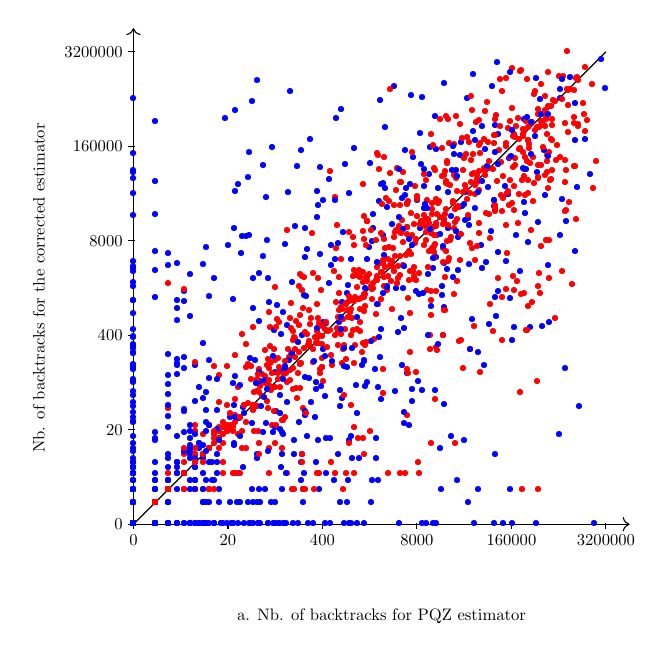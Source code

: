 \begin{tikzpicture}[only marks, y=.5cm, scale=0.6, every node/.style={scale=0.6}]
   % \draw plot[mark=*,xshift=-6cm] file {ScatterPlotExampleData.data};
    \draw[->] (0,0) -- coordinate (x axis mid) (10.5,0);
    \draw[->] (0,0) -- coordinate (y axis mid)(0,21);
    \foreach \x/\xtext in {0/0,2/20,4/400,6/8000,8/160000, 10/3200000}
        \draw (\x cm,1pt) -- (\x cm,-3pt)
            node[anchor=north] {$\xtext$};
    \foreach \y/\ytext in {0/0,2/20,4/400,6/8000,8/160000, 10/3200000}
        \draw (1pt,\y cm) -- (-3pt,\y cm) node[anchor=east] {$\ytext$};
    \node[below=1cm] at (x axis mid) {a. Nb. of backtracks for PQZ estimator};
    \node[rotate=90] at (-2,10) {Nb. of backtracks for the corrected estimator};
    
 	\draw (0,0) -- (10,20);
 	
 	{\color[rgb]{1.0,0,0.0} \node at (0.0,0.0) {\textbullet};}
{\color[rgb]{0.0,0,1.0} \node at (0.0,0.0) {\textbullet};}
{\color[rgb]{0.0,0,1.0} \node at (0.0,0.0) {\textbullet};}
{\color[rgb]{0.0,0,1.0} \node at (0.0,0.0) {\textbullet};}
{\color[rgb]{0.0,0,1.0} \node at (0.0,0.0) {\textbullet};}
{\color[rgb]{0.0,0,1.0} \node at (0.0,0.0) {\textbullet};}
{\color[rgb]{0.0,0,1.0} \node at (0.0,0.0) {\textbullet};}
{\color[rgb]{1.0,0,0.0} \node at (1.084,2.597) {\textbullet};}
{\color[rgb]{0.0,0,1.0} \node at (0.0,0.0) {\textbullet};}
{\color[rgb]{0.0,0,1.0} \node at (0.0,0.0) {\textbullet};}
{\color[rgb]{0.0,0,1.0} \node at (0.0,0.0) {\textbullet};}
{\color[rgb]{0.0,0,1.0} \node at (0.0,0.0) {\textbullet};}
{\color[rgb]{1.0,0,0.0} \node at (3.253,6.443) {\textbullet};}
{\color[rgb]{1.0,0,0.0} \node at (0.467,0.925) {\textbullet};}
{\color[rgb]{0.0,0,1.0} \node at (0.0,0.0) {\textbullet};}
{\color[rgb]{0.0,0,1.0} \node at (0.0,0.0) {\textbullet};}
{\color[rgb]{0.0,0,1.0} \node at (0.0,0.0) {\textbullet};}
{\color[rgb]{0.0,0,1.0} \node at (0.0,0.0) {\textbullet};}
{\color[rgb]{0.0,0,1.0} \node at (1.984,3.998) {\textbullet};}
{\color[rgb]{1.0,0,0.0} \node at (0.467,0.925) {\textbullet};}
{\color[rgb]{0.0,0,1.0} \node at (0.0,0.0) {\textbullet};}
{\color[rgb]{0.0,0,1.0} \node at (0.0,1.466) {\textbullet};}
{\color[rgb]{0.0,0,1.0} \node at (0.0,0.0) {\textbullet};}
{\color[rgb]{1.0,0,0.0} \node at (0.467,0.925) {\textbullet};}
{\color[rgb]{0.0,0,1.0} \node at (0.0,0.0) {\textbullet};}
{\color[rgb]{0.0,0,1.0} \node at (2.468,0.0) {\textbullet};}
{\color[rgb]{0.0,0,1.0} \node at (0.0,0.0) {\textbullet};}
{\color[rgb]{0.0,0,1.0} \node at (0.0,0.0) {\textbullet};}
{\color[rgb]{0.0,0,1.0} \node at (0.0,0.0) {\textbullet};}
{\color[rgb]{0.0,0,1.0} \node at (0.0,0.0) {\textbullet};}
{\color[rgb]{0.0,0,1.0} \node at (0.0,0.0) {\textbullet};}
{\color[rgb]{0.0,0,1.0} \node at (0.0,0.0) {\textbullet};}
{\color[rgb]{0.0,0,1.0} \node at (3.185,6.475) {\textbullet};}
{\color[rgb]{0.0,0,1.0} \node at (6.088,12.516) {\textbullet};}
{\color[rgb]{0.0,0,1.0} \node at (0.0,0.0) {\textbullet};}
{\color[rgb]{0.0,0,1.0} \node at (7.735,16.472) {\textbullet};}
{\color[rgb]{0.0,0,1.0} \node at (3.008,0.925) {\textbullet};}
{\color[rgb]{0.0,0,1.0} \node at (0.0,0.0) {\textbullet};}
{\color[rgb]{0.0,0,1.0} \node at (0.0,0.0) {\textbullet};}
{\color[rgb]{0.0,0,1.0} \node at (0.467,0.925) {\textbullet};}
{\color[rgb]{0.0,0,1.0} \node at (0.0,1.466) {\textbullet};}
{\color[rgb]{0.0,0,1.0} \node at (0.0,0.0) {\textbullet};}
{\color[rgb]{1.0,0,0.0} \node at (0.0,0.0) {\textbullet};}
{\color[rgb]{0.0,0,1.0} \node at (2.018,4.063) {\textbullet};}
{\color[rgb]{0.0,0,1.0} \node at (0.0,0.0) {\textbullet};}
{\color[rgb]{0.0,0,1.0} \node at (1.615,2.597) {\textbullet};}
{\color[rgb]{0.0,0,1.0} \node at (0.0,0.0) {\textbullet};}
{\color[rgb]{0.0,0,1.0} \node at (0.0,0.0) {\textbullet};}
{\color[rgb]{0.0,0,1.0} \node at (0.0,0.0) {\textbullet};}
{\color[rgb]{0.0,0,1.0} \node at (0.0,0.0) {\textbullet};}
{\color[rgb]{0.0,0,1.0} \node at (4.732,5.881) {\textbullet};}
{\color[rgb]{0.0,0,1.0} \node at (0.0,0.0) {\textbullet};}
{\color[rgb]{0.0,0,1.0} \node at (0.74,1.85) {\textbullet};}
{\color[rgb]{0.0,0,1.0} \node at (0.0,0.0) {\textbullet};}
{\color[rgb]{0.0,0,1.0} \node at (7.086,12.944) {\textbullet};}
{\color[rgb]{1.0,0,0.0} \node at (0.0,0.0) {\textbullet};}
{\color[rgb]{0.0,0,1.0} \node at (8.411,8.299) {\textbullet};}
{\color[rgb]{0.0,0,1.0} \node at (0.0,0.0) {\textbullet};}
{\color[rgb]{0.0,0,1.0} \node at (0.74,1.466) {\textbullet};}
{\color[rgb]{1.0,0,0.0} \node at (5.841,11.535) {\textbullet};}
{\color[rgb]{1.0,0,0.0} \node at (0.467,0.925) {\textbullet};}
{\color[rgb]{0.0,0,1.0} \node at (0.0,0.0) {\textbullet};}
{\color[rgb]{0.0,0,1.0} \node at (0.0,0.0) {\textbullet};}
{\color[rgb]{1.0,0,0.0} \node at (5.438,10.96) {\textbullet};}
{\color[rgb]{1.0,0,0.0} \node at (0.467,0.925) {\textbullet};}
{\color[rgb]{0.0,0,1.0} \node at (0.0,0.0) {\textbullet};}
{\color[rgb]{0.0,0,1.0} \node at (0.467,0.0) {\textbullet};}
{\color[rgb]{0.0,0,1.0} \node at (0.0,0.0) {\textbullet};}
{\color[rgb]{0.0,0,1.0} \node at (0.0,0.0) {\textbullet};}
{\color[rgb]{1.0,0,0.0} \node at (1.909,4.063) {\textbullet};}
{\color[rgb]{1.0,0,0.0} \node at (6.396,11.824) {\textbullet};}
{\color[rgb]{1.0,0,0.0} \node at (0.0,0.0) {\textbullet};}
{\color[rgb]{0.0,0,1.0} \node at (0.0,0.0) {\textbullet};}
{\color[rgb]{0.0,0,1.0} \node at (1.311,2.391) {\textbullet};}
{\color[rgb]{0.0,0,1.0} \node at (0.0,0.0) {\textbullet};}
{\color[rgb]{1.0,0,0.0} \node at (0.0,0.0) {\textbullet};}
{\color[rgb]{1.0,0,0.0} \node at (0.0,0.0) {\textbullet};}
{\color[rgb]{0.0,0,1.0} \node at (0.0,0.0) {\textbullet};}
{\color[rgb]{0.0,0,1.0} \node at (0.467,0.925) {\textbullet};}
{\color[rgb]{0.0,0,1.0} \node at (2.608,4.956) {\textbullet};}
{\color[rgb]{0.0,0,1.0} \node at (0.467,1.466) {\textbullet};}
{\color[rgb]{0.0,0,1.0} \node at (0.0,0.0) {\textbullet};}
{\color[rgb]{1.0,0,0.0} \node at (0.0,0.0) {\textbullet};}
{\color[rgb]{0.0,0,1.0} \node at (0.0,0.0) {\textbullet};}
{\color[rgb]{0.0,0,1.0} \node at (0.0,0.0) {\textbullet};}
{\color[rgb]{0.0,0,1.0} \node at (0.0,1.466) {\textbullet};}
{\color[rgb]{1.0,0,0.0} \node at (8.547,16.767) {\textbullet};}
{\color[rgb]{0.0,0,1.0} \node at (4.16,10.164) {\textbullet};}
{\color[rgb]{1.0,0,0.0} \node at (1.824,3.614) {\textbullet};}
{\color[rgb]{1.0,0,0.0} \node at (6.013,13.014) {\textbullet};}
{\color[rgb]{0.0,0,1.0} \node at (0.0,0.0) {\textbullet};}
{\color[rgb]{1.0,0,0.0} \node at (0.0,0.0) {\textbullet};}
{\color[rgb]{1.0,0,0.0} \node at (2.564,5.571) {\textbullet};}
{\color[rgb]{1.0,0,0.0} \node at (3.263,6.465) {\textbullet};}
{\color[rgb]{0.0,0,1.0} \node at (0.0,0.0) {\textbullet};}
{\color[rgb]{0.0,0,1.0} \node at (0.0,0.0) {\textbullet};}
{\color[rgb]{1.0,0,0.0} \node at (2.724,5.395) {\textbullet};}
{\color[rgb]{0.0,0,1.0} \node at (0.0,0.0) {\textbullet};}
{\color[rgb]{1.0,0,0.0} \node at (0.0,0.0) {\textbullet};}
{\color[rgb]{1.0,0,0.0} \node at (5.907,12.216) {\textbullet};}
{\color[rgb]{0.0,0,1.0} \node at (2.662,8.552) {\textbullet};}
{\color[rgb]{0.0,0,1.0} \node at (0.0,0.0) {\textbullet};}
{\color[rgb]{0.0,0,1.0} \node at (0.0,0.0) {\textbullet};}
{\color[rgb]{1.0,0,0.0} \node at (0.0,0.0) {\textbullet};}
{\color[rgb]{0.0,0,1.0} \node at (1.207,2.932) {\textbullet};}
{\color[rgb]{1.0,0,0.0} \node at (0.74,1.466) {\textbullet};}
{\color[rgb]{1.0,0,0.0} \node at (0.0,0.0) {\textbullet};}
{\color[rgb]{0.0,0,1.0} \node at (0.0,0.0) {\textbullet};}
{\color[rgb]{1.0,0,0.0} \node at (0.0,0.0) {\textbullet};}
{\color[rgb]{0.0,0,1.0} \node at (0.0,0.0) {\textbullet};}
{\color[rgb]{0.0,0,1.0} \node at (1.207,0.0) {\textbullet};}
{\color[rgb]{1.0,0,0.0} \node at (8.29,16.6) {\textbullet};}
{\color[rgb]{1.0,0,0.0} \node at (0.0,0.0) {\textbullet};}
{\color[rgb]{0.0,0,1.0} \node at (0.0,0.0) {\textbullet};}
{\color[rgb]{1.0,0,0.0} \node at (8.892,17.941) {\textbullet};}
{\color[rgb]{1.0,0,0.0} \node at (0.0,0.0) {\textbullet};}
{\color[rgb]{0.0,0,1.0} \node at (4.079,8.491) {\textbullet};}
{\color[rgb]{1.0,0,0.0} \node at (1.084,2.932) {\textbullet};}
{\color[rgb]{1.0,0,0.0} \node at (1.084,2.148) {\textbullet};}
{\color[rgb]{0.0,0,1.0} \node at (5.064,11.94) {\textbullet};}
{\color[rgb]{1.0,0,0.0} \node at (0.467,0.925) {\textbullet};}
{\color[rgb]{0.0,0,1.0} \node at (0.0,0.0) {\textbullet};}
{\color[rgb]{0.0,0,1.0} \node at (0.0,0.0) {\textbullet};}
{\color[rgb]{0.0,0,1.0} \node at (1.084,2.148) {\textbullet};}
{\color[rgb]{1.0,0,0.0} \node at (2.168,4.296) {\textbullet};}
{\color[rgb]{1.0,0,0.0} \node at (0.0,0.0) {\textbullet};}
{\color[rgb]{0.0,0,1.0} \node at (2.112,5.96) {\textbullet};}
{\color[rgb]{1.0,0,0.0} \node at (8.976,16.04) {\textbullet};}
{\color[rgb]{0.0,0,1.0} \node at (0.74,1.85) {\textbullet};}
{\color[rgb]{1.0,0,0.0} \node at (0.0,0.0) {\textbullet};}
{\color[rgb]{1.0,0,0.0} \node at (0.0,0.0) {\textbullet};}
{\color[rgb]{0.0,0,1.0} \node at (0.0,0.0) {\textbullet};}
{\color[rgb]{0.0,0,1.0} \node at (4.37,8.53) {\textbullet};}
{\color[rgb]{0.0,0,1.0} \node at (2.051,4.494) {\textbullet};}
{\color[rgb]{1.0,0,0.0} \node at (6.37,11.496) {\textbullet};}
{\color[rgb]{0.0,0,1.0} \node at (0.0,0.0) {\textbullet};}
{\color[rgb]{0.0,0,1.0} \node at (0.0,0.0) {\textbullet};}
{\color[rgb]{0.0,0,1.0} \node at (0.0,0.0) {\textbullet};}
{\color[rgb]{1.0,0,0.0} \node at (4.007,7.938) {\textbullet};}
{\color[rgb]{1.0,0,0.0} \node at (4.921,9.715) {\textbullet};}
{\color[rgb]{1.0,0,0.0} \node at (3.068,6.132) {\textbullet};}
{\color[rgb]{0.0,0,1.0} \node at (0.0,0.0) {\textbullet};}
{\color[rgb]{0.0,0,1.0} \node at (0.0,0.0) {\textbullet};}
{\color[rgb]{0.0,0,1.0} \node at (0.0,0.0) {\textbullet};}
{\color[rgb]{0.0,0,1.0} \node at (1.207,0.0) {\textbullet};}
{\color[rgb]{1.0,0,0.0} \node at (3.517,7.263) {\textbullet};}
{\color[rgb]{0.0,0,1.0} \node at (5.247,8.236) {\textbullet};}
{\color[rgb]{1.0,0,0.0} \node at (3.495,6.378) {\textbullet};}
{\color[rgb]{1.0,0,0.0} \node at (7.152,14.45) {\textbullet};}
{\color[rgb]{1.0,0,0.0} \node at (1.984,3.929) {\textbullet};}
{\color[rgb]{1.0,0,0.0} \node at (1.311,1.466) {\textbullet};}
{\color[rgb]{1.0,0,0.0} \node at (0.0,0.0) {\textbullet};}
{\color[rgb]{1.0,0,0.0} \node at (0.0,0.0) {\textbullet};}
{\color[rgb]{1.0,0,0.0} \node at (5.406,11.199) {\textbullet};}
{\color[rgb]{0.0,0,1.0} \node at (0.74,2.391) {\textbullet};}
{\color[rgb]{1.0,0,0.0} \node at (0.0,0.0) {\textbullet};}
{\color[rgb]{1.0,0,0.0} \node at (0.0,0.0) {\textbullet};}
{\color[rgb]{1.0,0,0.0} \node at (7.961,13.476) {\textbullet};}
{\color[rgb]{1.0,0,0.0} \node at (2.112,4.184) {\textbullet};}
{\color[rgb]{1.0,0,0.0} \node at (0.0,0.0) {\textbullet};}
{\color[rgb]{1.0,0,0.0} \node at (1.311,2.597) {\textbullet};}
{\color[rgb]{1.0,0,0.0} \node at (1.984,4.184) {\textbullet};}
{\color[rgb]{1.0,0,0.0} \node at (2.833,5.897) {\textbullet};}
{\color[rgb]{1.0,0,0.0} \node at (0.0,0.0) {\textbullet};}
{\color[rgb]{1.0,0,0.0} \node at (0.74,1.466) {\textbullet};}
{\color[rgb]{1.0,0,0.0} \node at (2.622,5.611) {\textbullet};}
{\color[rgb]{1.0,0,0.0} \node at (5.343,11.669) {\textbullet};}
{\color[rgb]{1.0,0,0.0} \node at (0.0,0.0) {\textbullet};}
{\color[rgb]{1.0,0,0.0} \node at (0.0,0.0) {\textbullet};}
{\color[rgb]{1.0,0,0.0} \node at (0.0,0.0) {\textbullet};}
{\color[rgb]{0.0,0,1.0} \node at (2.485,7.002) {\textbullet};}
{\color[rgb]{0.0,0,1.0} \node at (7.921,13.926) {\textbullet};}
{\color[rgb]{1.0,0,0.0} \node at (0.0,0.0) {\textbullet};}
{\color[rgb]{0.0,0,1.0} \node at (5.388,10.044) {\textbullet};}
{\color[rgb]{0.0,0,1.0} \node at (0.0,0.0) {\textbullet};}
{\color[rgb]{1.0,0,0.0} \node at (0.0,0.0) {\textbullet};}
{\color[rgb]{0.0,0,1.0} \node at (8.281,17.101) {\textbullet};}
{\color[rgb]{1.0,0,0.0} \node at (0.0,0.0) {\textbullet};}
{\color[rgb]{1.0,0,0.0} \node at (0.0,0.0) {\textbullet};}
{\color[rgb]{0.0,0,1.0} \node at (1.311,1.85) {\textbullet};}
{\color[rgb]{1.0,0,0.0} \node at (0.0,0.0) {\textbullet};}
{\color[rgb]{1.0,0,0.0} \node at (4.886,8.974) {\textbullet};}
{\color[rgb]{1.0,0,0.0} \node at (0.0,0.0) {\textbullet};}
{\color[rgb]{0.0,0,1.0} \node at (0.0,0.0) {\textbullet};}
{\color[rgb]{1.0,0,0.0} \node at (7.63,15.024) {\textbullet};}
{\color[rgb]{1.0,0,0.0} \node at (0.0,0.0) {\textbullet};}
{\color[rgb]{0.0,0,1.0} \node at (0.0,0.0) {\textbullet};}
{\color[rgb]{1.0,0,0.0} \node at (1.909,2.597) {\textbullet};}
{\color[rgb]{0.0,0,1.0} \node at (0.0,0.0) {\textbullet};}
{\color[rgb]{1.0,0,0.0} \node at (2.534,5.019) {\textbullet};}
{\color[rgb]{0.0,0,1.0} \node at (2.245,4.447) {\textbullet};}
{\color[rgb]{1.0,0,0.0} \node at (0.0,0.0) {\textbullet};}
{\color[rgb]{1.0,0,0.0} \node at (0.0,0.0) {\textbullet};}
{\color[rgb]{1.0,0,0.0} \node at (0.0,0.0) {\textbullet};}
{\color[rgb]{1.0,0,0.0} \node at (4.058,8.247) {\textbullet};}
{\color[rgb]{1.0,0,0.0} \node at (0.467,0.925) {\textbullet};}
{\color[rgb]{1.0,0,0.0} \node at (1.48,1.466) {\textbullet};}
{\color[rgb]{1.0,0,0.0} \node at (0.74,1.466) {\textbullet};}
{\color[rgb]{1.0,0,0.0} \node at (9.414,18.754) {\textbullet};}
{\color[rgb]{1.0,0,0.0} \node at (4.678,9.401) {\textbullet};}
{\color[rgb]{1.0,0,0.0} \node at (1.084,2.148) {\textbullet};}
{\color[rgb]{1.0,0,0.0} \node at (3.334,6.506) {\textbullet};}
{\color[rgb]{0.0,0,1.0} \node at (2.141,3.316) {\textbullet};}
{\color[rgb]{1.0,0,0.0} \node at (0.74,1.466) {\textbullet};}
{\color[rgb]{0.0,0,1.0} \node at (5.291,12.192) {\textbullet};}
{\color[rgb]{1.0,0,0.0} \node at (2.395,7.598) {\textbullet};}
{\color[rgb]{0.0,0,1.0} \node at (0.934,6.713) {\textbullet};}
{\color[rgb]{1.0,0,0.0} \node at (1.984,3.929) {\textbullet};}
{\color[rgb]{1.0,0,0.0} \node at (6.494,12.951) {\textbullet};}
{\color[rgb]{1.0,0,0.0} \node at (5.065,9.903) {\textbullet};}
{\color[rgb]{1.0,0,0.0} \node at (0.0,0.0) {\textbullet};}
{\color[rgb]{1.0,0,0.0} \node at (0.74,1.466) {\textbullet};}
{\color[rgb]{0.0,0,1.0} \node at (0.0,2.391) {\textbullet};}
{\color[rgb]{1.0,0,0.0} \node at (7.53,15.027) {\textbullet};}
{\color[rgb]{1.0,0,0.0} \node at (8.608,16.798) {\textbullet};}
{\color[rgb]{1.0,0,0.0} \node at (0.0,0.0) {\textbullet};}
{\color[rgb]{1.0,0,0.0} \node at (0.0,0.0) {\textbullet};}
{\color[rgb]{0.0,0,1.0} \node at (6.318,9.201) {\textbullet};}
{\color[rgb]{1.0,0,0.0} \node at (0.0,0.0) {\textbullet};}
{\color[rgb]{1.0,0,0.0} \node at (5.083,9.973) {\textbullet};}
{\color[rgb]{1.0,0,0.0} \node at (5.641,12.595) {\textbullet};}
{\color[rgb]{1.0,0,0.0} \node at (0.0,0.0) {\textbullet};}
{\color[rgb]{1.0,0,0.0} \node at (0.0,0.0) {\textbullet};}
{\color[rgb]{0.0,0,1.0} \node at (0.0,0.0) {\textbullet};}
{\color[rgb]{1.0,0,0.0} \node at (4.7,9.578) {\textbullet};}
{\color[rgb]{1.0,0,0.0} \node at (0.0,0.0) {\textbullet};}
{\color[rgb]{1.0,0,0.0} \node at (5.614,10.886) {\textbullet};}
{\color[rgb]{1.0,0,0.0} \node at (5.283,10.641) {\textbullet};}
{\color[rgb]{1.0,0,0.0} \node at (0.0,0.0) {\textbullet};}
{\color[rgb]{0.0,0,1.0} \node at (5.244,5.247) {\textbullet};}
{\color[rgb]{0.0,0,1.0} \node at (1.311,5.194) {\textbullet};}
{\color[rgb]{1.0,0,0.0} \node at (3.808,7.374) {\textbullet};}
{\color[rgb]{0.0,0,1.0} \node at (3.053,9.256) {\textbullet};}
{\color[rgb]{0.0,0,1.0} \node at (0.0,0.0) {\textbullet};}
{\color[rgb]{1.0,0,0.0} \node at (9.724,18.616) {\textbullet};}
{\color[rgb]{1.0,0,0.0} \node at (1.824,4.063) {\textbullet};}
{\color[rgb]{1.0,0,0.0} \node at (1.084,2.148) {\textbullet};}
{\color[rgb]{1.0,0,0.0} \node at (4.557,8.744) {\textbullet};}
{\color[rgb]{1.0,0,0.0} \node at (0.74,1.466) {\textbullet};}
{\color[rgb]{1.0,0,0.0} \node at (3.314,7.05) {\textbullet};}
{\color[rgb]{1.0,0,0.0} \node at (0.0,0.0) {\textbullet};}
{\color[rgb]{0.0,0,1.0} \node at (0.0,0.0) {\textbullet};}
{\color[rgb]{1.0,0,0.0} \node at (0.0,0.0) {\textbullet};}
{\color[rgb]{1.0,0,0.0} \node at (5.348,10.869) {\textbullet};}
{\color[rgb]{1.0,0,0.0} \node at (7.793,15.317) {\textbullet};}
{\color[rgb]{0.0,0,1.0} \node at (3.599,0.925) {\textbullet};}
{\color[rgb]{1.0,0,0.0} \node at (0.0,0.0) {\textbullet};}
{\color[rgb]{1.0,0,0.0} \node at (0.74,1.466) {\textbullet};}
{\color[rgb]{1.0,0,0.0} \node at (6.456,13.555) {\textbullet};}
{\color[rgb]{1.0,0,0.0} \node at (3.774,8.678) {\textbullet};}
{\color[rgb]{1.0,0,0.0} \node at (0.0,0.0) {\textbullet};}
{\color[rgb]{1.0,0,0.0} \node at (5.404,10.454) {\textbullet};}
{\color[rgb]{1.0,0,0.0} \node at (3.242,6.4) {\textbullet};}
{\color[rgb]{1.0,0,0.0} \node at (3.733,7.598) {\textbullet};}
{\color[rgb]{0.0,0,1.0} \node at (3.122,5.441) {\textbullet};}
{\color[rgb]{1.0,0,0.0} \node at (3.559,6.781) {\textbullet};}
{\color[rgb]{1.0,0,0.0} \node at (8.313,17.021) {\textbullet};}
{\color[rgb]{1.0,0,0.0} \node at (2.833,5.194) {\textbullet};}
{\color[rgb]{1.0,0,0.0} \node at (0.467,0.925) {\textbullet};}
{\color[rgb]{1.0,0,0.0} \node at (6.137,12.807) {\textbullet};}
{\color[rgb]{1.0,0,0.0} \node at (0.74,1.466) {\textbullet};}
{\color[rgb]{1.0,0,0.0} \node at (1.615,4.184) {\textbullet};}
{\color[rgb]{0.0,0,1.0} \node at (6.408,11.264) {\textbullet};}
{\color[rgb]{1.0,0,0.0} \node at (6.66,15.268) {\textbullet};}
{\color[rgb]{1.0,0,0.0} \node at (1.824,3.929) {\textbullet};}
{\color[rgb]{1.0,0,0.0} \node at (0.0,0.0) {\textbullet};}
{\color[rgb]{1.0,0,0.0} \node at (4.892,9.586) {\textbullet};}
{\color[rgb]{1.0,0,0.0} \node at (4.755,8.247) {\textbullet};}
{\color[rgb]{1.0,0,0.0} \node at (0.0,0.0) {\textbullet};}
{\color[rgb]{1.0,0,0.0} \node at (3.082,6.995) {\textbullet};}
{\color[rgb]{1.0,0,0.0} \node at (6.371,11.219) {\textbullet};}
{\color[rgb]{1.0,0,0.0} \node at (4.452,8.645) {\textbullet};}
{\color[rgb]{1.0,0,0.0} \node at (5.035,9.995) {\textbullet};}
{\color[rgb]{1.0,0,0.0} \node at (8.308,15.497) {\textbullet};}
{\color[rgb]{1.0,0,0.0} \node at (0.0,0.0) {\textbullet};}
{\color[rgb]{1.0,0,0.0} \node at (0.0,0.0) {\textbullet};}
{\color[rgb]{1.0,0,0.0} \node at (2.168,5.247) {\textbullet};}
{\color[rgb]{1.0,0,0.0} \node at (0.467,0.925) {\textbullet};}
{\color[rgb]{1.0,0,0.0} \node at (0.0,0.0) {\textbullet};}
{\color[rgb]{1.0,0,0.0} \node at (0.0,0.0) {\textbullet};}
{\color[rgb]{1.0,0,0.0} \node at (4.615,7.992) {\textbullet};}
{\color[rgb]{1.0,0,0.0} \node at (0.0,0.0) {\textbullet};}
{\color[rgb]{1.0,0,0.0} \node at (3.933,7.992) {\textbullet};}
{\color[rgb]{1.0,0,0.0} \node at (8.57,14.604) {\textbullet};}
{\color[rgb]{1.0,0,0.0} \node at (0.0,0.0) {\textbullet};}
{\color[rgb]{1.0,0,0.0} \node at (2.112,3.929) {\textbullet};}
{\color[rgb]{1.0,0,0.0} \node at (0.0,0.0) {\textbullet};}
{\color[rgb]{1.0,0,0.0} \node at (1.311,3.929) {\textbullet};}
{\color[rgb]{1.0,0,0.0} \node at (0.0,0.0) {\textbullet};}
{\color[rgb]{1.0,0,0.0} \node at (0.0,0.0) {\textbullet};}
{\color[rgb]{1.0,0,0.0} \node at (0.0,0.0) {\textbullet};}
{\color[rgb]{1.0,0,0.0} \node at (0.0,0.0) {\textbullet};}
{\color[rgb]{1.0,0,0.0} \node at (0.0,0.0) {\textbullet};}
{\color[rgb]{1.0,0,0.0} \node at (0.0,0.0) {\textbullet};}
{\color[rgb]{1.0,0,0.0} \node at (1.909,3.423) {\textbullet};}
{\color[rgb]{1.0,0,0.0} \node at (2.168,4.583) {\textbullet};}
{\color[rgb]{1.0,0,0.0} \node at (0.0,0.0) {\textbullet};}
{\color[rgb]{1.0,0,0.0} \node at (1.728,3.781) {\textbullet};}
{\color[rgb]{1.0,0,0.0} \node at (4.335,8.74) {\textbullet};}
{\color[rgb]{1.0,0,0.0} \node at (0.467,0.925) {\textbullet};}
{\color[rgb]{1.0,0,0.0} \node at (1.728,3.423) {\textbullet};}
{\color[rgb]{1.0,0,0.0} \node at (0.0,0.0) {\textbullet};}
{\color[rgb]{1.0,0,0.0} \node at (1.084,2.148) {\textbullet};}
{\color[rgb]{1.0,0,0.0} \node at (0.0,0.0) {\textbullet};}
{\color[rgb]{0.0,0,1.0} \node at (7.458,14.988) {\textbullet};}
{\color[rgb]{0.0,0,1.0} \node at (7.724,11.477) {\textbullet};}
{\color[rgb]{1.0,0,0.0} \node at (4.779,10.711) {\textbullet};}
{\color[rgb]{1.0,0,0.0} \node at (0.0,0.0) {\textbullet};}
{\color[rgb]{1.0,0,0.0} \node at (0.0,0.0) {\textbullet};}
{\color[rgb]{1.0,0,0.0} \node at (0.0,0.0) {\textbullet};}
{\color[rgb]{1.0,0,0.0} \node at (3.867,7.651) {\textbullet};}
{\color[rgb]{1.0,0,0.0} \node at (6.42,12.602) {\textbullet};}
{\color[rgb]{1.0,0,0.0} \node at (0.0,0.0) {\textbullet};}
{\color[rgb]{1.0,0,0.0} \node at (2.926,5.65) {\textbullet};}
{\color[rgb]{1.0,0,0.0} \node at (0.0,0.0) {\textbullet};}
{\color[rgb]{1.0,0,0.0} \node at (1.615,3.2) {\textbullet};}
{\color[rgb]{1.0,0,0.0} \node at (1.615,3.2) {\textbullet};}
{\color[rgb]{1.0,0,0.0} \node at (0.0,0.0) {\textbullet};}
{\color[rgb]{1.0,0,0.0} \node at (8.518,16.645) {\textbullet};}
{\color[rgb]{1.0,0,0.0} \node at (2.622,4.956) {\textbullet};}
{\color[rgb]{1.0,0,0.0} \node at (0.0,0.0) {\textbullet};}
{\color[rgb]{1.0,0,0.0} \node at (1.909,2.148) {\textbullet};}
{\color[rgb]{1.0,0,0.0} \node at (0.0,0.0) {\textbullet};}
{\color[rgb]{1.0,0,0.0} \node at (0.0,0.0) {\textbullet};}
{\color[rgb]{1.0,0,0.0} \node at (4.921,7.562) {\textbullet};}
{\color[rgb]{1.0,0,0.0} \node at (0.0,0.0) {\textbullet};}
{\color[rgb]{1.0,0,0.0} \node at (3.728,7.735) {\textbullet};}
{\color[rgb]{1.0,0,0.0} \node at (2.791,6.261) {\textbullet};}
{\color[rgb]{1.0,0,0.0} \node at (0.0,0.0) {\textbullet};}
{\color[rgb]{1.0,0,0.0} \node at (5.784,11.366) {\textbullet};}
{\color[rgb]{1.0,0,0.0} \node at (0.0,0.0) {\textbullet};}
{\color[rgb]{1.0,0,0.0} \node at (0.0,0.0) {\textbullet};}
{\color[rgb]{1.0,0,0.0} \node at (7.258,14.47) {\textbullet};}
{\color[rgb]{1.0,0,0.0} \node at (6.998,14.972) {\textbullet};}
{\color[rgb]{1.0,0,0.0} \node at (0.74,1.466) {\textbullet};}
{\color[rgb]{1.0,0,0.0} \node at (0.0,0.0) {\textbullet};}
{\color[rgb]{1.0,0,0.0} \node at (5.955,10.359) {\textbullet};}
{\color[rgb]{0.0,0,1.0} \node at (7.59,12.372) {\textbullet};}
{\color[rgb]{1.0,0,0.0} \node at (8.184,15.837) {\textbullet};}
{\color[rgb]{1.0,0,0.0} \node at (0.74,1.466) {\textbullet};}
{\color[rgb]{1.0,0,0.0} \node at (2.534,4.889) {\textbullet};}
{\color[rgb]{1.0,0,0.0} \node at (4.524,9.049) {\textbullet};}
{\color[rgb]{1.0,0,0.0} \node at (0.0,0.0) {\textbullet};}
{\color[rgb]{1.0,0,0.0} \node at (0.0,0.0) {\textbullet};}
{\color[rgb]{0.0,0,1.0} \node at (5.579,9.947) {\textbullet};}
{\color[rgb]{1.0,0,0.0} \node at (0.0,0.0) {\textbullet};}
{\color[rgb]{1.0,0,0.0} \node at (0.0,0.0) {\textbullet};}
{\color[rgb]{1.0,0,0.0} \node at (0.74,1.466) {\textbullet};}
{\color[rgb]{1.0,0,0.0} \node at (0.0,0.0) {\textbullet};}
{\color[rgb]{1.0,0,0.0} \node at (0.0,0.0) {\textbullet};}
{\color[rgb]{1.0,0,0.0} \node at (4.459,7.374) {\textbullet};}
{\color[rgb]{1.0,0,0.0} \node at (4.804,9.073) {\textbullet};}
{\color[rgb]{1.0,0,0.0} \node at (0.0,0.0) {\textbullet};}
{\color[rgb]{1.0,0,0.0} \node at (0.0,0.0) {\textbullet};}
{\color[rgb]{1.0,0,0.0} \node at (0.0,0.0) {\textbullet};}
{\color[rgb]{1.0,0,0.0} \node at (1.984,5.019) {\textbullet};}
{\color[rgb]{1.0,0,0.0} \node at (0.0,0.0) {\textbullet};}
{\color[rgb]{0.0,0,1.0} \node at (4.432,9.39) {\textbullet};}
{\color[rgb]{1.0,0,0.0} \node at (0.0,0.0) {\textbullet};}
{\color[rgb]{1.0,0,0.0} \node at (2.89,3.2) {\textbullet};}
{\color[rgb]{1.0,0,0.0} \node at (0.74,1.466) {\textbullet};}
{\color[rgb]{0.0,0,1.0} \node at (4.61,3.7) {\textbullet};}
{\color[rgb]{1.0,0,0.0} \node at (1.728,3.614) {\textbullet};}
{\color[rgb]{1.0,0,0.0} \node at (0.0,0.0) {\textbullet};}
{\color[rgb]{1.0,0,0.0} \node at (0.74,1.466) {\textbullet};}
{\color[rgb]{1.0,0,0.0} \node at (0.0,0.0) {\textbullet};}
{\color[rgb]{1.0,0,0.0} \node at (4.814,8.15) {\textbullet};}
{\color[rgb]{1.0,0,0.0} \node at (0.0,0.0) {\textbullet};}
{\color[rgb]{1.0,0,0.0} \node at (0.0,0.0) {\textbullet};}
{\color[rgb]{1.0,0,0.0} \node at (0.0,0.0) {\textbullet};}
{\color[rgb]{1.0,0,0.0} \node at (0.0,0.0) {\textbullet};}
{\color[rgb]{1.0,0,0.0} \node at (0.0,0.0) {\textbullet};}
{\color[rgb]{1.0,0,0.0} \node at (0.0,0.0) {\textbullet};}
{\color[rgb]{1.0,0,0.0} \node at (0.0,0.0) {\textbullet};}
{\color[rgb]{1.0,0,0.0} \node at (2.7,5.797) {\textbullet};}
{\color[rgb]{1.0,0,0.0} \node at (2.908,5.831) {\textbullet};}
{\color[rgb]{1.0,0,0.0} \node at (0.0,0.0) {\textbullet};}
{\color[rgb]{1.0,0,0.0} \node at (2.051,4.184) {\textbullet};}
{\color[rgb]{1.0,0,0.0} \node at (0.0,0.0) {\textbullet};}
{\color[rgb]{1.0,0,0.0} \node at (0.0,0.0) {\textbullet};}
{\color[rgb]{1.0,0,0.0} \node at (0.0,0.0) {\textbullet};}
{\color[rgb]{1.0,0,0.0} \node at (3.967,6.526) {\textbullet};}
{\color[rgb]{1.0,0,0.0} \node at (0.0,0.0) {\textbullet};}
{\color[rgb]{1.0,0,0.0} \node at (0.0,0.0) {\textbullet};}
{\color[rgb]{1.0,0,0.0} \node at (4.624,9.088) {\textbullet};}
{\color[rgb]{1.0,0,0.0} \node at (0.0,0.0) {\textbullet};}
{\color[rgb]{1.0,0,0.0} \node at (0.0,0.0) {\textbullet};}
{\color[rgb]{1.0,0,0.0} \node at (4.339,8.156) {\textbullet};}
{\color[rgb]{1.0,0,0.0} \node at (2.22,3.781) {\textbullet};}
{\color[rgb]{1.0,0,0.0} \node at (6.422,12.733) {\textbullet};}
{\color[rgb]{0.0,0,1.0} \node at (1.909,0.0) {\textbullet};}
{\color[rgb]{0.0,0,1.0} \node at (2.7,6.02) {\textbullet};}
{\color[rgb]{0.0,0,1.0} \node at (0.0,0.0) {\textbullet};}
{\color[rgb]{0.0,0,1.0} \node at (5.741,4.241) {\textbullet};}
{\color[rgb]{0.0,0,1.0} \node at (0.0,0.0) {\textbullet};}
{\color[rgb]{0.0,0,1.0} \node at (0.0,0.0) {\textbullet};}
{\color[rgb]{0.0,0,1.0} \node at (0.0,0.0) {\textbullet};}
{\color[rgb]{0.0,0,1.0} \node at (0.0,0.0) {\textbullet};}
{\color[rgb]{1.0,0,0.0} \node at (8.21,19.195) {\textbullet};}
{\color[rgb]{1.0,0,0.0} \node at (1.824,5.138) {\textbullet};}
{\color[rgb]{0.0,0,1.0} \node at (3.643,4.583) {\textbullet};}
{\color[rgb]{1.0,0,0.0} \node at (0.0,0.0) {\textbullet};}
{\color[rgb]{0.0,0,1.0} \node at (0.0,0.0) {\textbullet};}
{\color[rgb]{0.0,0,1.0} \node at (1.778,3.998) {\textbullet};}
{\color[rgb]{0.0,0,1.0} \node at (0.0,0.0) {\textbullet};}
{\color[rgb]{0.0,0,1.0} \node at (5.79,14.203) {\textbullet};}
{\color[rgb]{0.0,0,1.0} \node at (0.0,0.0) {\textbullet};}
{\color[rgb]{0.0,0,1.0} \node at (0.0,0.0) {\textbullet};}
{\color[rgb]{0.0,0,1.0} \node at (0.0,0.0) {\textbullet};}
{\color[rgb]{0.0,0,1.0} \node at (0.0,0.0) {\textbullet};}
{\color[rgb]{0.0,0,1.0} \node at (0.0,0.0) {\textbullet};}
{\color[rgb]{0.0,0,1.0} \node at (0.467,0.925) {\textbullet};}
{\color[rgb]{0.0,0,1.0} \node at (0.0,0.0) {\textbullet};}
{\color[rgb]{0.0,0,1.0} \node at (1.48,0.925) {\textbullet};}
{\color[rgb]{0.0,0,1.0} \node at (7.65,13.437) {\textbullet};}
{\color[rgb]{0.0,0,1.0} \node at (0.0,0.0) {\textbullet};}
{\color[rgb]{0.0,0,1.0} \node at (1.615,3.2) {\textbullet};}
{\color[rgb]{0.0,0,1.0} \node at (0.0,0.0) {\textbullet};}
{\color[rgb]{0.0,0,1.0} \node at (0.0,0.0) {\textbullet};}
{\color[rgb]{0.0,0,1.0} \node at (0.0,0.0) {\textbullet};}
{\color[rgb]{0.0,0,1.0} \node at (0.0,0.0) {\textbullet};}
{\color[rgb]{1.0,0,0.0} \node at (0.0,0.0) {\textbullet};}
{\color[rgb]{0.0,0,1.0} \node at (0.0,0.0) {\textbullet};}
{\color[rgb]{0.0,0,1.0} \node at (2.635,2.932) {\textbullet};}
{\color[rgb]{0.0,0,1.0} \node at (0.0,0.0) {\textbullet};}
{\color[rgb]{0.0,0,1.0} \node at (0.934,0.0) {\textbullet};}
{\color[rgb]{0.0,0,1.0} \node at (0.0,0.0) {\textbullet};}
{\color[rgb]{0.0,0,1.0} \node at (0.0,0.0) {\textbullet};}
{\color[rgb]{0.0,0,1.0} \node at (0.0,0.0) {\textbullet};}
{\color[rgb]{0.0,0,1.0} \node at (0.0,0.0) {\textbullet};}
{\color[rgb]{0.0,0,1.0} \node at (0.0,0.0) {\textbullet};}
{\color[rgb]{0.0,0,1.0} \node at (0.467,3.614) {\textbullet};}
{\color[rgb]{0.0,0,1.0} \node at (0.0,0.0) {\textbullet};}
{\color[rgb]{1.0,0,0.0} \node at (1.824,3.614) {\textbullet};}
{\color[rgb]{0.0,0,1.0} \node at (0.0,0.0) {\textbullet};}
{\color[rgb]{0.0,0,1.0} \node at (6.77,10.436) {\textbullet};}
{\color[rgb]{1.0,0,0.0} \node at (1.984,3.929) {\textbullet};}
{\color[rgb]{1.0,0,0.0} \node at (0.0,0.0) {\textbullet};}
{\color[rgb]{0.0,0,1.0} \node at (0.0,0.0) {\textbullet};}
{\color[rgb]{0.0,0,1.0} \node at (0.0,0.0) {\textbullet};}
{\color[rgb]{0.0,0,1.0} \node at (6.585,9.176) {\textbullet};}
{\color[rgb]{1.0,0,0.0} \node at (0.0,0.0) {\textbullet};}
{\color[rgb]{1.0,0,0.0} \node at (5.046,10.056) {\textbullet};}
{\color[rgb]{1.0,0,0.0} \node at (8.377,16.064) {\textbullet};}
{\color[rgb]{0.0,0,1.0} \node at (0.0,0.0) {\textbullet};}
{\color[rgb]{1.0,0,0.0} \node at (0.0,0.0) {\textbullet};}
{\color[rgb]{0.0,0,1.0} \node at (0.467,0.0) {\textbullet};}
{\color[rgb]{0.0,0,1.0} \node at (0.0,0.0) {\textbullet};}
{\color[rgb]{0.0,0,1.0} \node at (9.244,18.887) {\textbullet};}
{\color[rgb]{0.0,0,1.0} \node at (0.0,0.0) {\textbullet};}
{\color[rgb]{0.0,0,1.0} \node at (3.001,6.411) {\textbullet};}
{\color[rgb]{0.0,0,1.0} \node at (2.335,4.923) {\textbullet};}
{\color[rgb]{0.0,0,1.0} \node at (0.0,0.0) {\textbullet};}
{\color[rgb]{0.0,0,1.0} \node at (0.0,0.0) {\textbullet};}
{\color[rgb]{1.0,0,0.0} \node at (6.652,11.941) {\textbullet};}
{\color[rgb]{1.0,0,0.0} \node at (6.41,7.456) {\textbullet};}
{\color[rgb]{1.0,0,0.0} \node at (2.268,4.494) {\textbullet};}
{\color[rgb]{1.0,0,0.0} \node at (0.0,0.0) {\textbullet};}
{\color[rgb]{1.0,0,0.0} \node at (0.0,0.0) {\textbullet};}
{\color[rgb]{1.0,0,0.0} \node at (8.432,16.956) {\textbullet};}
{\color[rgb]{0.0,0,1.0} \node at (0.0,0.0) {\textbullet};}
{\color[rgb]{0.0,0,1.0} \node at (1.207,0.0) {\textbullet};}
{\color[rgb]{0.0,0,1.0} \node at (0.0,0.0) {\textbullet};}
{\color[rgb]{1.0,0,0.0} \node at (0.0,0.0) {\textbullet};}
{\color[rgb]{1.0,0,0.0} \node at (0.0,0.0) {\textbullet};}
{\color[rgb]{0.0,0,1.0} \node at (5.803,13.57) {\textbullet};}
{\color[rgb]{1.0,0,0.0} \node at (0.0,0.0) {\textbullet};}
{\color[rgb]{0.0,0,1.0} \node at (0.934,1.466) {\textbullet};}
{\color[rgb]{0.0,0,1.0} \node at (0.0,0.0) {\textbullet};}
{\color[rgb]{1.0,0,0.0} \node at (6.697,16.124) {\textbullet};}
{\color[rgb]{1.0,0,0.0} \node at (0.467,0.925) {\textbullet};}
{\color[rgb]{0.0,0,1.0} \node at (9.366,17.797) {\textbullet};}
{\color[rgb]{0.0,0,1.0} \node at (2.842,11.984) {\textbullet};}
{\color[rgb]{0.0,0,1.0} \node at (6.758,14.96) {\textbullet};}
{\color[rgb]{0.0,0,1.0} \node at (0.0,0.0) {\textbullet};}
{\color[rgb]{1.0,0,0.0} \node at (7.425,15.042) {\textbullet};}
{\color[rgb]{0.0,0,1.0} \node at (0.0,0.0) {\textbullet};}
{\color[rgb]{0.0,0,1.0} \node at (0.0,0.0) {\textbullet};}
{\color[rgb]{0.0,0,1.0} \node at (0.74,2.932) {\textbullet};}
{\color[rgb]{1.0,0,0.0} \node at (0.0,0.0) {\textbullet};}
{\color[rgb]{0.0,0,1.0} \node at (0.0,0.0) {\textbullet};}
{\color[rgb]{1.0,0,0.0} \node at (4.401,8.717) {\textbullet};}
{\color[rgb]{1.0,0,0.0} \node at (1.824,3.614) {\textbullet};}
{\color[rgb]{0.0,0,1.0} \node at (0.0,0.0) {\textbullet};}
{\color[rgb]{0.0,0,1.0} \node at (0.0,0.0) {\textbullet};}
{\color[rgb]{0.0,0,1.0} \node at (3.039,4.745) {\textbullet};}
{\color[rgb]{0.0,0,1.0} \node at (1.084,7.037) {\textbullet};}
{\color[rgb]{0.0,0,1.0} \node at (0.934,0.0) {\textbullet};}
{\color[rgb]{1.0,0,0.0} \node at (0.0,0.0) {\textbullet};}
{\color[rgb]{1.0,0,0.0} \node at (5.522,10.69) {\textbullet};}
{\color[rgb]{0.0,0,1.0} \node at (1.824,3.522) {\textbullet};}
{\color[rgb]{0.0,0,1.0} \node at (3.269,5.138) {\textbullet};}
{\color[rgb]{0.0,0,1.0} \node at (2.549,9.117) {\textbullet};}
{\color[rgb]{1.0,0,0.0} \node at (2.502,6.132) {\textbullet};}
{\color[rgb]{1.0,0,0.0} \node at (0.0,0.0) {\textbullet};}
{\color[rgb]{1.0,0,0.0} \node at (4.69,2.148) {\textbullet};}
{\color[rgb]{0.0,0,1.0} \node at (0.0,1.466) {\textbullet};}
{\color[rgb]{0.0,0,1.0} \node at (0.0,0.0) {\textbullet};}
{\color[rgb]{0.0,0,1.0} \node at (9.044,18.0) {\textbullet};}
{\color[rgb]{1.0,0,0.0} \node at (7.289,14.576) {\textbullet};}
{\color[rgb]{0.0,0,1.0} \node at (3.864,4.494) {\textbullet};}
{\color[rgb]{1.0,0,0.0} \node at (0.0,0.0) {\textbullet};}
{\color[rgb]{1.0,0,0.0} \node at (3.618,7.416) {\textbullet};}
{\color[rgb]{0.0,0,1.0} \node at (0.0,0.0) {\textbullet};}
{\color[rgb]{1.0,0,0.0} \node at (0.467,0.925) {\textbullet};}
{\color[rgb]{0.0,0,1.0} \node at (2.89,9.371) {\textbullet};}
{\color[rgb]{0.0,0,1.0} \node at (0.0,0.0) {\textbullet};}
{\color[rgb]{0.0,0,1.0} \node at (0.0,0.0) {\textbullet};}
{\color[rgb]{0.0,0,1.0} \node at (4.416,8.721) {\textbullet};}
{\color[rgb]{0.0,0,1.0} \node at (0.0,0.0) {\textbullet};}
{\color[rgb]{1.0,0,0.0} \node at (8.111,16.842) {\textbullet};}
{\color[rgb]{0.0,0,1.0} \node at (0.0,0.0) {\textbullet};}
{\color[rgb]{0.0,0,1.0} \node at (0.0,0.0) {\textbullet};}
{\color[rgb]{0.0,0,1.0} \node at (7.377,11.778) {\textbullet};}
{\color[rgb]{0.0,0,1.0} \node at (5.496,12.673) {\textbullet};}
{\color[rgb]{0.0,0,1.0} \node at (0.0,0.0) {\textbullet};}
{\color[rgb]{1.0,0,0.0} \node at (0.0,0.0) {\textbullet};}
{\color[rgb]{1.0,0,0.0} \node at (1.311,3.929) {\textbullet};}
{\color[rgb]{0.0,0,1.0} \node at (1.728,0.0) {\textbullet};}
{\color[rgb]{0.0,0,1.0} \node at (0.0,0.0) {\textbullet};}
{\color[rgb]{1.0,0,0.0} \node at (9.138,16.972) {\textbullet};}
{\color[rgb]{1.0,0,0.0} \node at (1.615,3.2) {\textbullet};}
{\color[rgb]{1.0,0,0.0} \node at (0.0,0.0) {\textbullet};}
{\color[rgb]{0.0,0,1.0} \node at (0.0,2.391) {\textbullet};}
{\color[rgb]{1.0,0,0.0} \node at (0.74,1.466) {\textbullet};}
{\color[rgb]{1.0,0,0.0} \node at (7.05,15.641) {\textbullet};}
{\color[rgb]{1.0,0,0.0} \node at (0.0,0.0) {\textbullet};}
{\color[rgb]{0.0,0,1.0} \node at (3.573,7.969) {\textbullet};}
{\color[rgb]{0.0,0,1.0} \node at (0.0,0.0) {\textbullet};}
{\color[rgb]{0.0,0,1.0} \node at (4.266,1.85) {\textbullet};}
{\color[rgb]{0.0,0,1.0} \node at (0.0,0.0) {\textbullet};}
{\color[rgb]{1.0,0,0.0} \node at (0.0,0.0) {\textbullet};}
{\color[rgb]{1.0,0,0.0} \node at (7.219,14.849) {\textbullet};}
{\color[rgb]{1.0,0,0.0} \node at (0.0,0.0) {\textbullet};}
{\color[rgb]{0.0,0,1.0} \node at (0.0,0.0) {\textbullet};}
{\color[rgb]{0.0,0,1.0} \node at (0.0,0.0) {\textbullet};}
{\color[rgb]{1.0,0,0.0} \node at (7.318,14.911) {\textbullet};}
{\color[rgb]{1.0,0,0.0} \node at (3.406,1.466) {\textbullet};}
{\color[rgb]{1.0,0,0.0} \node at (0.0,0.0) {\textbullet};}
{\color[rgb]{0.0,0,1.0} \node at (6.357,10.827) {\textbullet};}
{\color[rgb]{0.0,0,1.0} \node at (0.0,0.0) {\textbullet};}
{\color[rgb]{1.0,0,0.0} \node at (0.0,0.0) {\textbullet};}
{\color[rgb]{1.0,0,0.0} \node at (0.0,0.0) {\textbullet};}
{\color[rgb]{1.0,0,0.0} \node at (5.679,12.377) {\textbullet};}
{\color[rgb]{0.0,0,1.0} \node at (1.401,3.423) {\textbullet};}
{\color[rgb]{0.0,0,1.0} \node at (0.0,0.0) {\textbullet};}
{\color[rgb]{1.0,0,0.0} \node at (0.467,0.925) {\textbullet};}
{\color[rgb]{1.0,0,0.0} \node at (0.0,0.0) {\textbullet};}
{\color[rgb]{0.0,0,1.0} \node at (1.48,0.0) {\textbullet};}
{\color[rgb]{1.0,0,0.0} \node at (5.193,9.269) {\textbullet};}
{\color[rgb]{0.0,0,1.0} \node at (0.0,0.0) {\textbullet};}
{\color[rgb]{0.0,0,1.0} \node at (0.0,0.0) {\textbullet};}
{\color[rgb]{0.0,0,1.0} \node at (0.0,0.0) {\textbullet};}
{\color[rgb]{0.0,0,1.0} \node at (0.0,0.0) {\textbullet};}
{\color[rgb]{1.0,0,0.0} \node at (7.916,11.459) {\textbullet};}
{\color[rgb]{1.0,0,0.0} \node at (0.0,0.0) {\textbullet};}
{\color[rgb]{1.0,0,0.0} \node at (5.312,10.439) {\textbullet};}
{\color[rgb]{1.0,0,0.0} \node at (0.0,0.0) {\textbullet};}
{\color[rgb]{1.0,0,0.0} \node at (8.145,17.147) {\textbullet};}
{\color[rgb]{0.0,0,1.0} \node at (0.74,5.897) {\textbullet};}
{\color[rgb]{1.0,0,0.0} \node at (3.925,7.625) {\textbullet};}
{\color[rgb]{0.0,0,1.0} \node at (0.0,0.0) {\textbullet};}
{\color[rgb]{0.0,0,1.0} \node at (1.615,9.634) {\textbullet};}
{\color[rgb]{1.0,0,0.0} \node at (0.0,0.0) {\textbullet};}
{\color[rgb]{0.0,0,1.0} \node at (2.141,12.517) {\textbullet};}
{\color[rgb]{1.0,0,0.0} \node at (8.191,19.156) {\textbullet};}
{\color[rgb]{1.0,0,0.0} \node at (1.311,2.932) {\textbullet};}
{\color[rgb]{0.0,0,1.0} \node at (7.656,13.296) {\textbullet};}
{\color[rgb]{0.0,0,1.0} \node at (6.031,6.049) {\textbullet};}
{\color[rgb]{1.0,0,0.0} \node at (0.467,0.925) {\textbullet};}
{\color[rgb]{0.0,0,1.0} \node at (0.0,0.0) {\textbullet};}
{\color[rgb]{1.0,0,0.0} \node at (6.377,12.192) {\textbullet};}
{\color[rgb]{0.0,0,1.0} \node at (0.0,0.0) {\textbullet};}
{\color[rgb]{1.0,0,0.0} \node at (9.519,17.789) {\textbullet};}
{\color[rgb]{1.0,0,0.0} \node at (0.0,0.0) {\textbullet};}
{\color[rgb]{1.0,0,0.0} \node at (6.803,14.744) {\textbullet};}
{\color[rgb]{1.0,0,0.0} \node at (5.861,8.912) {\textbullet};}
{\color[rgb]{0.0,0,1.0} \node at (7.3,7.251) {\textbullet};}
{\color[rgb]{1.0,0,0.0} \node at (1.728,3.929) {\textbullet};}
{\color[rgb]{1.0,0,0.0} \node at (3.398,5.688) {\textbullet};}
{\color[rgb]{1.0,0,0.0} \node at (0.0,0.0) {\textbullet};}
{\color[rgb]{0.0,0,1.0} \node at (1.728,0.0) {\textbullet};}
{\color[rgb]{1.0,0,0.0} \node at (0.74,1.466) {\textbullet};}
{\color[rgb]{1.0,0,0.0} \node at (6.636,13.324) {\textbullet};}
{\color[rgb]{0.0,0,1.0} \node at (1.48,5.323) {\textbullet};}
{\color[rgb]{1.0,0,0.0} \node at (8.57,17.328) {\textbullet};}
{\color[rgb]{1.0,0,0.0} \node at (0.0,0.0) {\textbullet};}
{\color[rgb]{1.0,0,0.0} \node at (1.311,4.184) {\textbullet};}
{\color[rgb]{1.0,0,0.0} \node at (8.362,16.229) {\textbullet};}
{\color[rgb]{1.0,0,0.0} \node at (4.169,8.185) {\textbullet};}
{\color[rgb]{1.0,0,0.0} \node at (5.323,12.023) {\textbullet};}
{\color[rgb]{1.0,0,0.0} \node at (6.311,3.423) {\textbullet};}
{\color[rgb]{1.0,0,0.0} \node at (0.0,0.0) {\textbullet};}
{\color[rgb]{1.0,0,0.0} \node at (0.0,0.0) {\textbullet};}
{\color[rgb]{1.0,0,0.0} \node at (4.328,12.619) {\textbullet};}
{\color[rgb]{1.0,0,0.0} \node at (0.0,0.0) {\textbullet};}
{\color[rgb]{1.0,0,0.0} \node at (5.978,11.872) {\textbullet};}
{\color[rgb]{1.0,0,0.0} \node at (8.777,15.586) {\textbullet};}
{\color[rgb]{0.0,0,1.0} \node at (7.962,15.487) {\textbullet};}
{\color[rgb]{0.0,0,1.0} \node at (0.0,0.0) {\textbullet};}
{\color[rgb]{1.0,0,0.0} \node at (8.732,14.738) {\textbullet};}
{\color[rgb]{1.0,0,0.0} \node at (7.15,15.371) {\textbullet};}
{\color[rgb]{1.0,0,0.0} \node at (5.595,15.039) {\textbullet};}
{\color[rgb]{0.0,0,1.0} \node at (0.74,7.192) {\textbullet};}
{\color[rgb]{0.0,0,1.0} \node at (0.0,0.925) {\textbullet};}
{\color[rgb]{1.0,0,0.0} \node at (0.0,0.0) {\textbullet};}
{\color[rgb]{1.0,0,0.0} \node at (5.847,10.325) {\textbullet};}
{\color[rgb]{1.0,0,0.0} \node at (3.612,9.129) {\textbullet};}
{\color[rgb]{1.0,0,0.0} \node at (6.676,14.384) {\textbullet};}
{\color[rgb]{1.0,0,0.0} \node at (3.871,7.866) {\textbullet};}
{\color[rgb]{1.0,0,0.0} \node at (0.0,0.0) {\textbullet};}
{\color[rgb]{1.0,0,0.0} \node at (6.288,7.985) {\textbullet};}
{\color[rgb]{1.0,0,0.0} \node at (1.909,3.781) {\textbullet};}
{\color[rgb]{1.0,0,0.0} \node at (0.74,1.466) {\textbullet};}
{\color[rgb]{1.0,0,0.0} \node at (0.0,0.0) {\textbullet};}
{\color[rgb]{1.0,0,0.0} \node at (3.909,8.126) {\textbullet};}
{\color[rgb]{1.0,0,0.0} \node at (9.011,18.927) {\textbullet};}
{\color[rgb]{1.0,0,0.0} \node at (0.467,0.925) {\textbullet};}
{\color[rgb]{0.0,0,1.0} \node at (1.207,3.929) {\textbullet};}
{\color[rgb]{1.0,0,0.0} \node at (0.467,0.925) {\textbullet};}
{\color[rgb]{0.0,0,1.0} \node at (4.077,5.395) {\textbullet};}
{\color[rgb]{0.0,0,1.0} \node at (3.371,10.227) {\textbullet};}
{\color[rgb]{1.0,0,0.0} \node at (2.675,3.423) {\textbullet};}
{\color[rgb]{1.0,0,0.0} \node at (0.0,0.0) {\textbullet};}
{\color[rgb]{1.0,0,0.0} \node at (1.48,2.932) {\textbullet};}
{\color[rgb]{1.0,0,0.0} \node at (6.549,14.722) {\textbullet};}
{\color[rgb]{1.0,0,0.0} \node at (5.846,11.494) {\textbullet};}
{\color[rgb]{1.0,0,0.0} \node at (0.0,0.0) {\textbullet};}
{\color[rgb]{1.0,0,0.0} \node at (0.0,0.0) {\textbullet};}
{\color[rgb]{1.0,0,0.0} \node at (3.808,6.814) {\textbullet};}
{\color[rgb]{1.0,0,0.0} \node at (0.0,0.0) {\textbullet};}
{\color[rgb]{1.0,0,0.0} \node at (0.0,0.0) {\textbullet};}
{\color[rgb]{1.0,0,0.0} \node at (7.894,15.98) {\textbullet};}
{\color[rgb]{1.0,0,0.0} \node at (7.341,15.669) {\textbullet};}
{\color[rgb]{1.0,0,0.0} \node at (0.0,0.0) {\textbullet};}
{\color[rgb]{1.0,0,0.0} \node at (0.0,0.0) {\textbullet};}
{\color[rgb]{1.0,0,0.0} \node at (5.065,9.489) {\textbullet};}
{\color[rgb]{1.0,0,0.0} \node at (4.41,8.006) {\textbullet};}
{\color[rgb]{1.0,0,0.0} \node at (0.0,0.0) {\textbullet};}
{\color[rgb]{1.0,0,0.0} \node at (3.892,9.31) {\textbullet};}
{\color[rgb]{0.0,0,1.0} \node at (2.712,4.956) {\textbullet};}
{\color[rgb]{0.0,0,1.0} \node at (0.0,0.0) {\textbullet};}
{\color[rgb]{1.0,0,0.0} \node at (5.383,9.879) {\textbullet};}
{\color[rgb]{1.0,0,0.0} \node at (0.0,0.0) {\textbullet};}
{\color[rgb]{1.0,0,0.0} \node at (0.0,0.0) {\textbullet};}
{\color[rgb]{1.0,0,0.0} \node at (8.164,16.277) {\textbullet};}
{\color[rgb]{0.0,0,1.0} \node at (2.579,6.937) {\textbullet};}
{\color[rgb]{1.0,0,0.0} \node at (1.311,1.466) {\textbullet};}
{\color[rgb]{0.0,0,1.0} \node at (4.536,6.641) {\textbullet};}
{\color[rgb]{1.0,0,0.0} \node at (1.615,3.2) {\textbullet};}
{\color[rgb]{0.0,0,1.0} \node at (5.715,9.972) {\textbullet};}
{\color[rgb]{0.0,0,1.0} \node at (1.207,10.572) {\textbullet};}
{\color[rgb]{1.0,0,0.0} \node at (0.467,0.925) {\textbullet};}
{\color[rgb]{0.0,0,1.0} \node at (0.0,0.0) {\textbullet};}
{\color[rgb]{1.0,0,0.0} \node at (0.467,0.925) {\textbullet};}
{\color[rgb]{1.0,0,0.0} \node at (0.0,0.0) {\textbullet};}
{\color[rgb]{1.0,0,0.0} \node at (3.135,6.485) {\textbullet};}
{\color[rgb]{0.0,0,1.0} \node at (1.615,6.9) {\textbullet};}
{\color[rgb]{1.0,0,0.0} \node at (0.0,0.0) {\textbullet};}
{\color[rgb]{0.0,0,1.0} \node at (8.62,17.959) {\textbullet};}
{\color[rgb]{1.0,0,0.0} \node at (3.423,7.064) {\textbullet};}
{\color[rgb]{1.0,0,0.0} \node at (0.0,0.0) {\textbullet};}
{\color[rgb]{0.0,0,1.0} \node at (3.185,3.781) {\textbullet};}
{\color[rgb]{1.0,0,0.0} \node at (2.908,6.781) {\textbullet};}
{\color[rgb]{0.0,0,1.0} \node at (7.492,15.122) {\textbullet};}
{\color[rgb]{1.0,0,0.0} \node at (5.113,7.821) {\textbullet};}
{\color[rgb]{1.0,0,0.0} \node at (3.148,4.398) {\textbullet};}
{\color[rgb]{1.0,0,0.0} \node at (2.791,5.96) {\textbullet};}
{\color[rgb]{1.0,0,0.0} \node at (1.311,1.466) {\textbullet};}
{\color[rgb]{1.0,0,0.0} \node at (6.338,13.292) {\textbullet};}
{\color[rgb]{1.0,0,0.0} \node at (7.73,10.396) {\textbullet};}
{\color[rgb]{1.0,0,0.0} \node at (0.467,0.925) {\textbullet};}
{\color[rgb]{1.0,0,0.0} \node at (2.791,7.341) {\textbullet};}
{\color[rgb]{1.0,0,0.0} \node at (6.215,12.354) {\textbullet};}
{\color[rgb]{1.0,0,0.0} \node at (4.586,9.424) {\textbullet};}
{\color[rgb]{0.0,0,1.0} \node at (6.416,15.864) {\textbullet};}
{\color[rgb]{1.0,0,0.0} \node at (3.196,6.332) {\textbullet};}
{\color[rgb]{1.0,0,0.0} \node at (0.467,0.925) {\textbullet};}
{\color[rgb]{1.0,0,0.0} \node at (0.0,0.0) {\textbullet};}
{\color[rgb]{1.0,0,0.0} \node at (6.725,12.133) {\textbullet};}
{\color[rgb]{1.0,0,0.0} \node at (5.163,10.471) {\textbullet};}
{\color[rgb]{1.0,0,0.0} \node at (0.0,0.0) {\textbullet};}
{\color[rgb]{1.0,0,0.0} \node at (0.0,0.0) {\textbullet};}
{\color[rgb]{0.0,0,1.0} \node at (4.026,8.512) {\textbullet};}
{\color[rgb]{1.0,0,0.0} \node at (4.641,8.702) {\textbullet};}
{\color[rgb]{1.0,0,0.0} \node at (0.0,0.0) {\textbullet};}
{\color[rgb]{1.0,0,0.0} \node at (0.0,0.0) {\textbullet};}
{\color[rgb]{0.0,0,1.0} \node at (0.0,0.0) {\textbullet};}
{\color[rgb]{1.0,0,0.0} \node at (2.89,6.566) {\textbullet};}
{\color[rgb]{1.0,0,0.0} \node at (6.585,12.873) {\textbullet};}
{\color[rgb]{1.0,0,0.0} \node at (0.0,0.0) {\textbullet};}
{\color[rgb]{1.0,0,0.0} \node at (0.0,0.0) {\textbullet};}
{\color[rgb]{1.0,0,0.0} \node at (0.0,0.0) {\textbullet};}
{\color[rgb]{1.0,0,0.0} \node at (7.645,16.454) {\textbullet};}
{\color[rgb]{1.0,0,0.0} \node at (0.0,0.0) {\textbullet};}
{\color[rgb]{1.0,0,0.0} \node at (1.084,2.148) {\textbullet};}
{\color[rgb]{1.0,0,0.0} \node at (4.671,8.208) {\textbullet};}
{\color[rgb]{1.0,0,0.0} \node at (0.74,1.466) {\textbullet};}
{\color[rgb]{1.0,0,0.0} \node at (2.355,5.019) {\textbullet};}
{\color[rgb]{1.0,0,0.0} \node at (0.0,0.0) {\textbullet};}
{\color[rgb]{1.0,0,0.0} \node at (3.173,4.398) {\textbullet};}
{\color[rgb]{1.0,0,0.0} \node at (6.853,12.878) {\textbullet};}
{\color[rgb]{1.0,0,0.0} \node at (5.812,4.583) {\textbullet};}
{\color[rgb]{0.0,0,1.0} \node at (6.267,14.783) {\textbullet};}
{\color[rgb]{1.0,0,0.0} \node at (5.874,12.123) {\textbullet};}
{\color[rgb]{1.0,0,0.0} \node at (5.181,15.59) {\textbullet};}
{\color[rgb]{1.0,0,0.0} \node at (6.391,14.949) {\textbullet};}
{\color[rgb]{1.0,0,0.0} \node at (1.48,2.932) {\textbullet};}
{\color[rgb]{1.0,0,0.0} \node at (0.0,0.0) {\textbullet};}
{\color[rgb]{1.0,0,0.0} \node at (7.321,12.734) {\textbullet};}
{\color[rgb]{1.0,0,0.0} \node at (0.0,0.0) {\textbullet};}
{\color[rgb]{1.0,0,0.0} \node at (2.22,5.762) {\textbullet};}
{\color[rgb]{1.0,0,0.0} \node at (0.0,0.0) {\textbullet};}
{\color[rgb]{1.0,0,0.0} \node at (4.354,9.742) {\textbullet};}
{\color[rgb]{1.0,0,0.0} \node at (0.0,0.0) {\textbullet};}
{\color[rgb]{1.0,0,0.0} \node at (6.092,12.787) {\textbullet};}
{\color[rgb]{1.0,0,0.0} \node at (0.0,0.0) {\textbullet};}
{\color[rgb]{1.0,0,0.0} \node at (0.0,0.0) {\textbullet};}
{\color[rgb]{1.0,0,0.0} \node at (0.0,0.0) {\textbullet};}
{\color[rgb]{1.0,0,0.0} \node at (0.0,0.0) {\textbullet};}
{\color[rgb]{1.0,0,0.0} \node at (0.0,0.0) {\textbullet};}
{\color[rgb]{1.0,0,0.0} \node at (2.649,3.929) {\textbullet};}
{\color[rgb]{1.0,0,0.0} \node at (0.0,0.0) {\textbullet};}
{\color[rgb]{1.0,0,0.0} \node at (0.0,0.0) {\textbullet};}
{\color[rgb]{1.0,0,0.0} \node at (0.0,0.0) {\textbullet};}
{\color[rgb]{1.0,0,0.0} \node at (0.0,0.0) {\textbullet};}
{\color[rgb]{1.0,0,0.0} \node at (8.355,14.536) {\textbullet};}
{\color[rgb]{1.0,0,0.0} \node at (0.0,0.0) {\textbullet};}
{\color[rgb]{1.0,0,0.0} \node at (7.249,13.952) {\textbullet};}
{\color[rgb]{1.0,0,0.0} \node at (0.0,0.0) {\textbullet};}
{\color[rgb]{1.0,0,0.0} \node at (5.482,9.076) {\textbullet};}
{\color[rgb]{1.0,0,0.0} \node at (8.076,16.501) {\textbullet};}
{\color[rgb]{1.0,0,0.0} \node at (4.509,9.272) {\textbullet};}
{\color[rgb]{1.0,0,0.0} \node at (7.277,14.737) {\textbullet};}
{\color[rgb]{1.0,0,0.0} \node at (5.429,11.69) {\textbullet};}
{\color[rgb]{1.0,0,0.0} \node at (8.723,16.835) {\textbullet};}
{\color[rgb]{1.0,0,0.0} \node at (5.998,12.02) {\textbullet};}
{\color[rgb]{1.0,0,0.0} \node at (0.0,0.0) {\textbullet};}
{\color[rgb]{1.0,0,0.0} \node at (0.0,0.0) {\textbullet};}
{\color[rgb]{1.0,0,0.0} \node at (0.467,0.925) {\textbullet};}
{\color[rgb]{1.0,0,0.0} \node at (7.124,16.145) {\textbullet};}
{\color[rgb]{1.0,0,0.0} \node at (0.0,0.0) {\textbullet};}
{\color[rgb]{1.0,0,0.0} \node at (0.0,0.0) {\textbullet};}
{\color[rgb]{1.0,0,0.0} \node at (4.959,10.259) {\textbullet};}
{\color[rgb]{1.0,0,0.0} \node at (0.0,0.0) {\textbullet};}
{\color[rgb]{1.0,0,0.0} \node at (5.222,11.017) {\textbullet};}
{\color[rgb]{1.0,0,0.0} \node at (0.0,0.0) {\textbullet};}
{\color[rgb]{0.0,0,1.0} \node at (4.033,13.697) {\textbullet};}
{\color[rgb]{1.0,0,0.0} \node at (6.831,17.229) {\textbullet};}
{\color[rgb]{0.0,0,1.0} \node at (6.928,15.587) {\textbullet};}
{\color[rgb]{1.0,0,0.0} \node at (0.0,0.0) {\textbullet};}
{\color[rgb]{1.0,0,0.0} \node at (0.0,0.0) {\textbullet};}
{\color[rgb]{1.0,0,0.0} \node at (0.0,0.0) {\textbullet};}
{\color[rgb]{1.0,0,0.0} \node at (6.276,11.528) {\textbullet};}
{\color[rgb]{0.0,0,1.0} \node at (4.071,0.0) {\textbullet};}
{\color[rgb]{1.0,0,0.0} \node at (0.0,0.0) {\textbullet};}
{\color[rgb]{1.0,0,0.0} \node at (3.531,6.764) {\textbullet};}
{\color[rgb]{0.0,0,1.0} \node at (0.0,0.0) {\textbullet};}
{\color[rgb]{0.0,0,1.0} \node at (0.0,0.0) {\textbullet};}
{\color[rgb]{0.0,0,1.0} \node at (0.0,0.0) {\textbullet};}
{\color[rgb]{0.0,0,1.0} \node at (0.0,0.0) {\textbullet};}
{\color[rgb]{0.0,0,1.0} \node at (0.0,0.0) {\textbullet};}
{\color[rgb]{0.0,0,1.0} \node at (6.121,5.631) {\textbullet};}
{\color[rgb]{1.0,0,0.0} \node at (5.149,8.885) {\textbullet};}
{\color[rgb]{0.0,0,1.0} \node at (1.48,2.932) {\textbullet};}
{\color[rgb]{0.0,0,1.0} \node at (0.467,0.0) {\textbullet};}
{\color[rgb]{0.0,0,1.0} \node at (0.0,0.0) {\textbullet};}
{\color[rgb]{0.0,0,1.0} \node at (0.0,0.0) {\textbullet};}
{\color[rgb]{0.0,0,1.0} \node at (0.0,0.0) {\textbullet};}
{\color[rgb]{1.0,0,0.0} \node at (5.176,10.296) {\textbullet};}
{\color[rgb]{0.0,0,1.0} \node at (0.0,0.0) {\textbullet};}
{\color[rgb]{0.0,0,1.0} \node at (1.551,4.296) {\textbullet};}
{\color[rgb]{0.0,0,1.0} \node at (0.0,0.0) {\textbullet};}
{\color[rgb]{0.0,0,1.0} \node at (0.0,0.0) {\textbullet};}
{\color[rgb]{1.0,0,0.0} \node at (8.286,14.704) {\textbullet};}
{\color[rgb]{0.0,0,1.0} \node at (2.112,0.0) {\textbullet};}
{\color[rgb]{1.0,0,0.0} \node at (0.467,0.925) {\textbullet};}
{\color[rgb]{0.0,0,1.0} \node at (0.0,0.0) {\textbullet};}
{\color[rgb]{1.0,0,0.0} \node at (8.083,16.375) {\textbullet};}
{\color[rgb]{0.0,0,1.0} \node at (0.0,0.0) {\textbullet};}
{\color[rgb]{0.0,0,1.0} \node at (8.058,8.315) {\textbullet};}
{\color[rgb]{0.0,0,1.0} \node at (0.0,0.0) {\textbullet};}
{\color[rgb]{0.0,0,1.0} \node at (0.0,0.0) {\textbullet};}
{\color[rgb]{0.0,0,1.0} \node at (0.0,0.0) {\textbullet};}
{\color[rgb]{0.0,0,1.0} \node at (0.0,0.0) {\textbullet};}
{\color[rgb]{0.0,0,1.0} \node at (0.0,0.0) {\textbullet};}
{\color[rgb]{0.0,0,1.0} \node at (0.0,0.0) {\textbullet};}
{\color[rgb]{0.0,0,1.0} \node at (0.467,0.0) {\textbullet};}
{\color[rgb]{0.0,0,1.0} \node at (3.714,0.0) {\textbullet};}
{\color[rgb]{0.0,0,1.0} \node at (1.311,2.391) {\textbullet};}
{\color[rgb]{0.0,0,1.0} \node at (0.0,0.0) {\textbullet};}
{\color[rgb]{0.0,0,1.0} \node at (0.0,0.0) {\textbullet};}
{\color[rgb]{0.0,0,1.0} \node at (0.0,0.0) {\textbullet};}
{\color[rgb]{0.0,0,1.0} \node at (0.0,0.0) {\textbullet};}
{\color[rgb]{0.0,0,1.0} \node at (0.0,0.0) {\textbullet};}
{\color[rgb]{0.0,0,1.0} \node at (0.0,0.0) {\textbullet};}
{\color[rgb]{0.0,0,1.0} \node at (0.0,0.0) {\textbullet};}
{\color[rgb]{0.0,0,1.0} \node at (0.0,0.0) {\textbullet};}
{\color[rgb]{0.0,0,1.0} \node at (0.0,0.0) {\textbullet};}
{\color[rgb]{0.0,0,1.0} \node at (0.0,0.0) {\textbullet};}
{\color[rgb]{0.0,0,1.0} \node at (0.0,1.466) {\textbullet};}
{\color[rgb]{1.0,0,0.0} \node at (0.0,0.0) {\textbullet};}
{\color[rgb]{1.0,0,0.0} \node at (7.133,13.974) {\textbullet};}
{\color[rgb]{0.0,0,1.0} \node at (0.0,0.0) {\textbullet};}
{\color[rgb]{0.0,0,1.0} \node at (0.0,0.0) {\textbullet};}
{\color[rgb]{0.0,0,1.0} \node at (0.0,2.148) {\textbullet};}
{\color[rgb]{1.0,0,0.0} \node at (0.0,0.0) {\textbullet};}
{\color[rgb]{0.0,0,1.0} \node at (0.0,0.0) {\textbullet};}
{\color[rgb]{0.0,0,1.0} \node at (0.467,0.925) {\textbullet};}
{\color[rgb]{0.0,0,1.0} \node at (0.0,0.0) {\textbullet};}
{\color[rgb]{0.0,0,1.0} \node at (0.0,0.0) {\textbullet};}
{\color[rgb]{0.0,0,1.0} \node at (0.0,0.0) {\textbullet};}
{\color[rgb]{0.0,0,1.0} \node at (0.934,2.597) {\textbullet};}
{\color[rgb]{0.0,0,1.0} \node at (0.0,0.0) {\textbullet};}
{\color[rgb]{0.0,0,1.0} \node at (0.0,2.391) {\textbullet};}
{\color[rgb]{1.0,0,0.0} \node at (0.467,0.925) {\textbullet};}
{\color[rgb]{1.0,0,0.0} \node at (0.0,0.0) {\textbullet};}
{\color[rgb]{1.0,0,0.0} \node at (0.0,0.0) {\textbullet};}
{\color[rgb]{0.0,0,1.0} \node at (0.0,0.0) {\textbullet};}
{\color[rgb]{1.0,0,0.0} \node at (0.0,0.0) {\textbullet};}
{\color[rgb]{1.0,0,0.0} \node at (5.964,14.302) {\textbullet};}
{\color[rgb]{0.0,0,1.0} \node at (5.209,13.661) {\textbullet};}
{\color[rgb]{1.0,0,0.0} \node at (0.467,0.925) {\textbullet};}
{\color[rgb]{0.0,0,1.0} \node at (0.0,0.0) {\textbullet};}
{\color[rgb]{0.0,0,1.0} \node at (3.652,6.185) {\textbullet};}
{\color[rgb]{1.0,0,0.0} \node at (0.467,0.925) {\textbullet};}
{\color[rgb]{1.0,0,0.0} \node at (0.0,0.0) {\textbullet};}
{\color[rgb]{0.0,0,1.0} \node at (7.304,1.466) {\textbullet};}
{\color[rgb]{0.0,0,1.0} \node at (0.0,0.925) {\textbullet};}
{\color[rgb]{0.0,0,1.0} \node at (0.0,0.0) {\textbullet};}
{\color[rgb]{1.0,0,0.0} \node at (0.0,0.0) {\textbullet};}
{\color[rgb]{0.0,0,1.0} \node at (0.74,0.0) {\textbullet};}
{\color[rgb]{0.0,0,1.0} \node at (7.45,15.836) {\textbullet};}
{\color[rgb]{0.0,0,1.0} \node at (0.0,0.0) {\textbullet};}
{\color[rgb]{0.0,0,1.0} \node at (0.0,0.0) {\textbullet};}
{\color[rgb]{0.0,0,1.0} \node at (1.084,4.854) {\textbullet};}
{\color[rgb]{0.0,0,1.0} \node at (0.0,0.0) {\textbullet};}
{\color[rgb]{0.0,0,1.0} \node at (0.0,0.0) {\textbullet};}
{\color[rgb]{1.0,0,0.0} \node at (0.0,0.0) {\textbullet};}
{\color[rgb]{0.0,0,1.0} \node at (3.658,9.634) {\textbullet};}
{\color[rgb]{0.0,0,1.0} \node at (7.732,9.826) {\textbullet};}
{\color[rgb]{1.0,0,0.0} \node at (8.032,19.266) {\textbullet};}
{\color[rgb]{0.0,0,1.0} \node at (3.179,8.952) {\textbullet};}
{\color[rgb]{0.0,0,1.0} \node at (0.0,0.0) {\textbullet};}
{\color[rgb]{0.0,0,1.0} \node at (4.914,9.973) {\textbullet};}
{\color[rgb]{1.0,0,0.0} \node at (3.343,9.347) {\textbullet};}
{\color[rgb]{0.0,0,1.0} \node at (0.0,0.0) {\textbullet};}
{\color[rgb]{0.0,0,1.0} \node at (7.468,11.058) {\textbullet};}
{\color[rgb]{0.0,0,1.0} \node at (0.0,0.0) {\textbullet};}
{\color[rgb]{1.0,0,0.0} \node at (7.808,7.783) {\textbullet};}
{\color[rgb]{0.0,0,1.0} \node at (0.0,0.0) {\textbullet};}
{\color[rgb]{0.0,0,1.0} \node at (0.467,0.0) {\textbullet};}
{\color[rgb]{0.0,0,1.0} \node at (0.0,0.0) {\textbullet};}
{\color[rgb]{1.0,0,0.0} \node at (7.975,15.507) {\textbullet};}
{\color[rgb]{0.0,0,1.0} \node at (3.602,1.466) {\textbullet};}
{\color[rgb]{0.0,0,1.0} \node at (0.934,0.0) {\textbullet};}
{\color[rgb]{0.0,0,1.0} \node at (8.634,17.348) {\textbullet};}
{\color[rgb]{0.0,0,1.0} \node at (0.0,0.0) {\textbullet};}
{\color[rgb]{0.0,0,1.0} \node at (1.311,3.781) {\textbullet};}
{\color[rgb]{0.0,0,1.0} \node at (2.802,6.091) {\textbullet};}
{\color[rgb]{0.0,0,1.0} \node at (2.649,0.0) {\textbullet};}
{\color[rgb]{1.0,0,0.0} \node at (9.575,19.325) {\textbullet};}
{\color[rgb]{0.0,0,1.0} \node at (0.934,2.148) {\textbullet};}
{\color[rgb]{1.0,0,0.0} \node at (0.0,0.0) {\textbullet};}
{\color[rgb]{0.0,0,1.0} \node at (4.403,17.527) {\textbullet};}
{\color[rgb]{0.0,0,1.0} \node at (4.202,11.774) {\textbullet};}
{\color[rgb]{1.0,0,0.0} \node at (6.339,13.56) {\textbullet};}
{\color[rgb]{1.0,0,0.0} \node at (0.0,0.0) {\textbullet};}
{\color[rgb]{0.0,0,1.0} \node at (0.0,2.148) {\textbullet};}
{\color[rgb]{0.0,0,1.0} \node at (4.994,11.692) {\textbullet};}
{\color[rgb]{0.0,0,1.0} \node at (5.309,11.378) {\textbullet};}
{\color[rgb]{1.0,0,0.0} \node at (0.467,0.925) {\textbullet};}
{\color[rgb]{1.0,0,0.0} \node at (0.0,0.0) {\textbullet};}
{\color[rgb]{0.0,0,1.0} \node at (3.9,8.28) {\textbullet};}
{\color[rgb]{0.0,0,1.0} \node at (0.0,0.0) {\textbullet};}
{\color[rgb]{0.0,0,1.0} \node at (5.202,7.895) {\textbullet};}
{\color[rgb]{1.0,0,0.0} \node at (4.499,8.214) {\textbullet};}
{\color[rgb]{0.0,0,1.0} \node at (3.958,15.108) {\textbullet};}
{\color[rgb]{0.0,0,1.0} \node at (3.589,2.932) {\textbullet};}
{\color[rgb]{1.0,0,0.0} \node at (0.0,0.0) {\textbullet};}
{\color[rgb]{1.0,0,0.0} \node at (0.0,0.0) {\textbullet};}
{\color[rgb]{0.0,0,1.0} \node at (1.207,1.85) {\textbullet};}
{\color[rgb]{0.0,0,1.0} \node at (0.74,0.0) {\textbullet};}
{\color[rgb]{1.0,0,0.0} \node at (0.0,0.0) {\textbullet};}
{\color[rgb]{1.0,0,0.0} \node at (0.0,0.0) {\textbullet};}
{\color[rgb]{0.0,0,1.0} \node at (0.934,6.798) {\textbullet};}
{\color[rgb]{1.0,0,0.0} \node at (0.0,0.0) {\textbullet};}
{\color[rgb]{1.0,0,0.0} \node at (8.77,15.343) {\textbullet};}
{\color[rgb]{0.0,0,1.0} \node at (0.74,0.0) {\textbullet};}
{\color[rgb]{0.0,0,1.0} \node at (0.0,0.0) {\textbullet};}
{\color[rgb]{1.0,0,0.0} \node at (2.051,4.063) {\textbullet};}
{\color[rgb]{1.0,0,0.0} \node at (0.0,0.0) {\textbullet};}
{\color[rgb]{0.0,0,1.0} \node at (1.084,4.745) {\textbullet};}
{\color[rgb]{1.0,0,0.0} \node at (4.36,9.025) {\textbullet};}
{\color[rgb]{0.0,0,1.0} \node at (2.355,4.666) {\textbullet};}
{\color[rgb]{0.0,0,1.0} \node at (0.0,0.0) {\textbullet};}
{\color[rgb]{0.0,0,1.0} \node at (0.0,0.0) {\textbullet};}
{\color[rgb]{0.0,0,1.0} \node at (0.0,0.0) {\textbullet};}
{\color[rgb]{0.0,0,1.0} \node at (0.0,0.0) {\textbullet};}
{\color[rgb]{0.0,0,1.0} \node at (4.534,9.762) {\textbullet};}
{\color[rgb]{1.0,0,0.0} \node at (0.467,0.925) {\textbullet};}
{\color[rgb]{0.0,0,1.0} \node at (5.707,13.782) {\textbullet};}
{\color[rgb]{1.0,0,0.0} \node at (0.0,0.0) {\textbullet};}
{\color[rgb]{0.0,0,1.0} \node at (5.343,16.775) {\textbullet};}
{\color[rgb]{1.0,0,0.0} \node at (0.0,0.0) {\textbullet};}
{\color[rgb]{0.0,0,1.0} \node at (0.0,0.0) {\textbullet};}
{\color[rgb]{1.0,0,0.0} \node at (6.807,12.496) {\textbullet};}
{\color[rgb]{0.0,0,1.0} \node at (0.0,0.0) {\textbullet};}
{\color[rgb]{1.0,0,0.0} \node at (3.456,8.587) {\textbullet};}
{\color[rgb]{0.0,0,1.0} \node at (0.0,11.106) {\textbullet};}
{\color[rgb]{1.0,0,0.0} \node at (1.084,1.466) {\textbullet};}
{\color[rgb]{1.0,0,0.0} \node at (9.613,17.072) {\textbullet};}
{\color[rgb]{1.0,0,0.0} \node at (0.0,0.0) {\textbullet};}
{\color[rgb]{1.0,0,0.0} \node at (0.0,0.0) {\textbullet};}
{\color[rgb]{1.0,0,0.0} \node at (0.467,0.925) {\textbullet};}
{\color[rgb]{1.0,0,0.0} \node at (7.663,13.213) {\textbullet};}
{\color[rgb]{1.0,0,0.0} \node at (8.942,8.702) {\textbullet};}
{\color[rgb]{0.0,0,1.0} \node at (7.386,10.827) {\textbullet};}
{\color[rgb]{1.0,0,0.0} \node at (1.311,2.932) {\textbullet};}
{\color[rgb]{0.0,0,1.0} \node at (0.467,0.0) {\textbullet};}
{\color[rgb]{1.0,0,0.0} \node at (0.74,1.466) {\textbullet};}
{\color[rgb]{1.0,0,0.0} \node at (7.241,14.306) {\textbullet};}
{\color[rgb]{1.0,0,0.0} \node at (7.76,15.827) {\textbullet};}
{\color[rgb]{0.0,0,1.0} \node at (7.198,16.604) {\textbullet};}
{\color[rgb]{0.0,0,1.0} \node at (1.401,3.2) {\textbullet};}
{\color[rgb]{0.0,0,1.0} \node at (0.467,0.0) {\textbullet};}
{\color[rgb]{1.0,0,0.0} \node at (6.296,7.363) {\textbullet};}
{\color[rgb]{1.0,0,0.0} \node at (4.448,1.466) {\textbullet};}
{\color[rgb]{1.0,0,0.0} \node at (7.808,18.324) {\textbullet};}
{\color[rgb]{0.0,0,1.0} \node at (1.48,2.775) {\textbullet};}
{\color[rgb]{1.0,0,0.0} \node at (6.576,11.656) {\textbullet};}
{\color[rgb]{1.0,0,0.0} \node at (0.0,0.0) {\textbullet};}
{\color[rgb]{1.0,0,0.0} \node at (6.836,14.643) {\textbullet};}
{\color[rgb]{1.0,0,0.0} \node at (0.467,0.925) {\textbullet};}
{\color[rgb]{1.0,0,0.0} \node at (0.0,0.0) {\textbullet};}
{\color[rgb]{1.0,0,0.0} \node at (3.253,2.148) {\textbullet};}
{\color[rgb]{0.0,0,1.0} \node at (0.0,0.0) {\textbullet};}
{\color[rgb]{0.0,0,1.0} \node at (2.141,3.423) {\textbullet};}
{\color[rgb]{1.0,0,0.0} \node at (0.0,0.0) {\textbullet};}
{\color[rgb]{1.0,0,0.0} \node at (0.0,0.0) {\textbullet};}
{\color[rgb]{1.0,0,0.0} \node at (5.893,11.409) {\textbullet};}
{\color[rgb]{0.0,0,1.0} \node at (0.0,0.0) {\textbullet};}
{\color[rgb]{0.0,0,1.0} \node at (1.615,0.925) {\textbullet};}
{\color[rgb]{1.0,0,0.0} \node at (6.211,12.88) {\textbullet};}
{\color[rgb]{1.0,0,0.0} \node at (7.035,14.341) {\textbullet};}
{\color[rgb]{1.0,0,0.0} \node at (0.0,0.0) {\textbullet};}
{\color[rgb]{0.0,0,1.0} \node at (0.467,13.108) {\textbullet};}
{\color[rgb]{0.0,0,1.0} \node at (7.667,16.873) {\textbullet};}
{\color[rgb]{1.0,0,0.0} \node at (0.0,0.0) {\textbullet};}
{\color[rgb]{0.0,0,1.0} \node at (0.0,0.925) {\textbullet};}
{\color[rgb]{1.0,0,0.0} \node at (0.0,0.0) {\textbullet};}
{\color[rgb]{1.0,0,0.0} \node at (5.314,15.502) {\textbullet};}
{\color[rgb]{1.0,0,0.0} \node at (0.0,0.0) {\textbullet};}
{\color[rgb]{1.0,0,0.0} \node at (5.728,14.881) {\textbullet};}
{\color[rgb]{0.0,0,1.0} \node at (2.687,0.925) {\textbullet};}
{\color[rgb]{1.0,0,0.0} \node at (7.686,17.304) {\textbullet};}
{\color[rgb]{1.0,0,0.0} \node at (0.467,0.925) {\textbullet};}
{\color[rgb]{1.0,0,0.0} \node at (0.0,0.0) {\textbullet};}
{\color[rgb]{1.0,0,0.0} \node at (5.508,11.653) {\textbullet};}
{\color[rgb]{1.0,0,0.0} \node at (0.0,0.0) {\textbullet};}
{\color[rgb]{1.0,0,0.0} \node at (0.0,0.0) {\textbullet};}
{\color[rgb]{1.0,0,0.0} \node at (0.0,0.0) {\textbullet};}
{\color[rgb]{1.0,0,0.0} \node at (0.0,0.0) {\textbullet};}
{\color[rgb]{1.0,0,0.0} \node at (0.467,0.925) {\textbullet};}
{\color[rgb]{1.0,0,0.0} \node at (3.008,3.423) {\textbullet};}
{\color[rgb]{0.0,0,1.0} \node at (1.551,0.925) {\textbullet};}
{\color[rgb]{1.0,0,0.0} \node at (5.543,11.328) {\textbullet};}
{\color[rgb]{1.0,0,0.0} \node at (4.94,10.421) {\textbullet};}
{\color[rgb]{1.0,0,0.0} \node at (7.941,16.725) {\textbullet};}
{\color[rgb]{0.0,0,1.0} \node at (6.294,15.934) {\textbullet};}
{\color[rgb]{1.0,0,0.0} \node at (6.413,13.713) {\textbullet};}
{\color[rgb]{1.0,0,0.0} \node at (4.628,5.019) {\textbullet};}
{\color[rgb]{1.0,0,0.0} \node at (0.467,0.925) {\textbullet};}
{\color[rgb]{1.0,0,0.0} \node at (0.467,0.925) {\textbullet};}
{\color[rgb]{1.0,0,0.0} \node at (4.299,9.364) {\textbullet};}
{\color[rgb]{1.0,0,0.0} \node at (0.0,0.0) {\textbullet};}
{\color[rgb]{1.0,0,0.0} \node at (0.0,0.0) {\textbullet};}
{\color[rgb]{0.0,0,1.0} \node at (0.0,0.0) {\textbullet};}
{\color[rgb]{1.0,0,0.0} \node at (0.467,0.925) {\textbullet};}
{\color[rgb]{1.0,0,0.0} \node at (2.051,4.063) {\textbullet};}
{\color[rgb]{0.0,0,1.0} \node at (3.94,1.466) {\textbullet};}
{\color[rgb]{1.0,0,0.0} \node at (0.74,1.466) {\textbullet};}
{\color[rgb]{0.0,0,1.0} \node at (0.74,4.063) {\textbullet};}
{\color[rgb]{1.0,0,0.0} \node at (9.409,18.891) {\textbullet};}
{\color[rgb]{1.0,0,0.0} \node at (0.0,0.0) {\textbullet};}
{\color[rgb]{1.0,0,0.0} \node at (0.0,0.0) {\textbullet};}
{\color[rgb]{1.0,0,0.0} \node at (8.734,18.1) {\textbullet};}
{\color[rgb]{1.0,0,0.0} \node at (0.0,0.0) {\textbullet};}
{\color[rgb]{1.0,0,0.0} \node at (7.144,11.879) {\textbullet};}
{\color[rgb]{0.0,0,1.0} \node at (0.74,0.925) {\textbullet};}
{\color[rgb]{1.0,0,0.0} \node at (5.701,12.83) {\textbullet};}
{\color[rgb]{1.0,0,0.0} \node at (4.204,7.142) {\textbullet};}
{\color[rgb]{1.0,0,0.0} \node at (2.534,8.301) {\textbullet};}
{\color[rgb]{1.0,0,0.0} \node at (7.185,14.774) {\textbullet};}
{\color[rgb]{1.0,0,0.0} \node at (0.0,0.0) {\textbullet};}
{\color[rgb]{1.0,0,0.0} \node at (0.467,0.925) {\textbullet};}
{\color[rgb]{1.0,0,0.0} \node at (3.294,7.374) {\textbullet};}
{\color[rgb]{1.0,0,0.0} \node at (4.583,8.752) {\textbullet};}
{\color[rgb]{0.0,0,1.0} \node at (0.74,0.0) {\textbullet};}
{\color[rgb]{1.0,0,0.0} \node at (0.0,0.0) {\textbullet};}
{\color[rgb]{1.0,0,0.0} \node at (0.0,0.0) {\textbullet};}
{\color[rgb]{1.0,0,0.0} \node at (0.0,0.0) {\textbullet};}
{\color[rgb]{1.0,0,0.0} \node at (5.499,10.836) {\textbullet};}
{\color[rgb]{1.0,0,0.0} \node at (1.909,4.296) {\textbullet};}
{\color[rgb]{0.0,0,1.0} \node at (3.135,2.391) {\textbullet};}
{\color[rgb]{1.0,0,0.0} \node at (0.467,0.925) {\textbullet};}
{\color[rgb]{1.0,0,0.0} \node at (0.0,0.0) {\textbullet};}
{\color[rgb]{1.0,0,0.0} \node at (6.783,13.578) {\textbullet};}
{\color[rgb]{1.0,0,0.0} \node at (0.0,0.0) {\textbullet};}
{\color[rgb]{1.0,0,0.0} \node at (0.0,0.0) {\textbullet};}
{\color[rgb]{1.0,0,0.0} \node at (0.0,0.0) {\textbullet};}
{\color[rgb]{0.0,0,1.0} \node at (8.564,14.869) {\textbullet};}
{\color[rgb]{1.0,0,0.0} \node at (0.467,0.925) {\textbullet};}
{\color[rgb]{1.0,0,0.0} \node at (4.031,6.02) {\textbullet};}
{\color[rgb]{1.0,0,0.0} \node at (5.831,9.559) {\textbullet};}
{\color[rgb]{1.0,0,0.0} \node at (4.003,7.607) {\textbullet};}
{\color[rgb]{1.0,0,0.0} \node at (0.0,0.0) {\textbullet};}
{\color[rgb]{1.0,0,0.0} \node at (3.618,10.437) {\textbullet};}
{\color[rgb]{0.0,0,1.0} \node at (2.245,2.148) {\textbullet};}
{\color[rgb]{1.0,0,0.0} \node at (0.0,0.0) {\textbullet};}
{\color[rgb]{0.0,0,1.0} \node at (2.518,4.241) {\textbullet};}
{\color[rgb]{0.0,0,1.0} \node at (5.051,7.731) {\textbullet};}
{\color[rgb]{1.0,0,0.0} \node at (0.0,0.0) {\textbullet};}
{\color[rgb]{1.0,0,0.0} \node at (0.0,0.0) {\textbullet};}
{\color[rgb]{1.0,0,0.0} \node at (0.0,0.0) {\textbullet};}
{\color[rgb]{1.0,0,0.0} \node at (6.594,14.74) {\textbullet};}
{\color[rgb]{1.0,0,0.0} \node at (2.395,4.296) {\textbullet};}
{\color[rgb]{1.0,0,0.0} \node at (8.081,15.47) {\textbullet};}
{\color[rgb]{1.0,0,0.0} \node at (3.362,1.466) {\textbullet};}
{\color[rgb]{1.0,0,0.0} \node at (4.882,12.386) {\textbullet};}
{\color[rgb]{1.0,0,0.0} \node at (0.467,0.925) {\textbullet};}
{\color[rgb]{1.0,0,0.0} \node at (6.912,12.239) {\textbullet};}
{\color[rgb]{1.0,0,0.0} \node at (0.0,0.0) {\textbullet};}
{\color[rgb]{1.0,0,0.0} \node at (0.0,0.0) {\textbullet};}
{\color[rgb]{1.0,0,0.0} \node at (4.418,9.073) {\textbullet};}
{\color[rgb]{1.0,0,0.0} \node at (0.0,0.0) {\textbullet};}
{\color[rgb]{1.0,0,0.0} \node at (0.0,0.0) {\textbullet};}
{\color[rgb]{1.0,0,0.0} \node at (6.26,12.721) {\textbullet};}
{\color[rgb]{1.0,0,0.0} \node at (0.0,0.0) {\textbullet};}
{\color[rgb]{1.0,0,0.0} \node at (6.81,12.747) {\textbullet};}
{\color[rgb]{1.0,0,0.0} \node at (0.0,0.0) {\textbullet};}
{\color[rgb]{1.0,0,0.0} \node at (0.0,0.0) {\textbullet};}
{\color[rgb]{0.0,0,1.0} \node at (0.0,0.0) {\textbullet};}
{\color[rgb]{1.0,0,0.0} \node at (0.0,0.0) {\textbullet};}
{\color[rgb]{0.0,0,1.0} \node at (3.921,13.484) {\textbullet};}
{\color[rgb]{1.0,0,0.0} \node at (6.439,13.108) {\textbullet};}
{\color[rgb]{1.0,0,0.0} \node at (0.0,0.0) {\textbullet};}
{\color[rgb]{1.0,0,0.0} \node at (3.343,7.192) {\textbullet};}
{\color[rgb]{1.0,0,0.0} \node at (2.852,6.952) {\textbullet};}
{\color[rgb]{1.0,0,0.0} \node at (0.0,0.0) {\textbullet};}
{\color[rgb]{1.0,0,0.0} \node at (0.0,0.0) {\textbullet};}
{\color[rgb]{1.0,0,0.0} \node at (3.274,5.99) {\textbullet};}
{\color[rgb]{1.0,0,0.0} \node at (4.732,10.519) {\textbullet};}
{\color[rgb]{1.0,0,0.0} \node at (0.0,0.0) {\textbullet};}
{\color[rgb]{1.0,0,0.0} \node at (4.749,10.012) {\textbullet};}
{\color[rgb]{1.0,0,0.0} \node at (0.0,0.0) {\textbullet};}
{\color[rgb]{1.0,0,0.0} \node at (0.0,0.0) {\textbullet};}
{\color[rgb]{1.0,0,0.0} \node at (0.0,0.0) {\textbullet};}
{\color[rgb]{1.0,0,0.0} \node at (7.939,13.932) {\textbullet};}
{\color[rgb]{1.0,0,0.0} \node at (0.467,0.925) {\textbullet};}
{\color[rgb]{1.0,0,0.0} \node at (7.671,13.46) {\textbullet};}
{\color[rgb]{1.0,0,0.0} \node at (2.89,2.148) {\textbullet};}
{\color[rgb]{1.0,0,0.0} \node at (0.0,0.0) {\textbullet};}
{\color[rgb]{1.0,0,0.0} \node at (0.0,0.0) {\textbullet};}
{\color[rgb]{1.0,0,0.0} \node at (0.0,0.0) {\textbullet};}
{\color[rgb]{1.0,0,0.0} \node at (4.266,10.671) {\textbullet};}
{\color[rgb]{0.0,0,1.0} \node at (1.728,1.85) {\textbullet};}
{\color[rgb]{1.0,0,0.0} \node at (2.993,4.745) {\textbullet};}
{\color[rgb]{1.0,0,0.0} \node at (0.0,0.0) {\textbullet};}
{\color[rgb]{1.0,0,0.0} \node at (1.311,1.466) {\textbullet};}
{\color[rgb]{1.0,0,0.0} \node at (0.0,0.0) {\textbullet};}
{\color[rgb]{1.0,0,0.0} \node at (6.316,9.855) {\textbullet};}
{\color[rgb]{1.0,0,0.0} \node at (8.048,15.086) {\textbullet};}
{\color[rgb]{1.0,0,0.0} \node at (0.0,0.0) {\textbullet};}
{\color[rgb]{1.0,0,0.0} \node at (0.0,0.0) {\textbullet};}
{\color[rgb]{1.0,0,0.0} \node at (0.0,0.0) {\textbullet};}
{\color[rgb]{1.0,0,0.0} \node at (0.0,0.0) {\textbullet};}
{\color[rgb]{1.0,0,0.0} \node at (2.534,4.819) {\textbullet};}
{\color[rgb]{1.0,0,0.0} \node at (0.0,0.0) {\textbullet};}
{\color[rgb]{1.0,0,0.0} \node at (6.798,16.056) {\textbullet};}
{\color[rgb]{1.0,0,0.0} \node at (0.467,0.925) {\textbullet};}
{\color[rgb]{1.0,0,0.0} \node at (2.112,4.063) {\textbullet};}
{\color[rgb]{1.0,0,0.0} \node at (9.235,13.611) {\textbullet};}
{\color[rgb]{1.0,0,0.0} \node at (0.0,0.0) {\textbullet};}
{\color[rgb]{1.0,0,0.0} \node at (0.0,0.0) {\textbullet};}
{\color[rgb]{1.0,0,0.0} \node at (0.0,0.0) {\textbullet};}
{\color[rgb]{0.0,0,1.0} \node at (6.237,13.34) {\textbullet};}
{\color[rgb]{1.0,0,0.0} \node at (4.684,11.773) {\textbullet};}
{\color[rgb]{1.0,0,0.0} \node at (0.0,0.0) {\textbullet};}
{\color[rgb]{1.0,0,0.0} \node at (6.157,14.795) {\textbullet};}
{\color[rgb]{1.0,0,0.0} \node at (0.0,0.0) {\textbullet};}
{\color[rgb]{1.0,0,0.0} \node at (2.675,5.571) {\textbullet};}
{\color[rgb]{1.0,0,0.0} \node at (0.0,0.0) {\textbullet};}
{\color[rgb]{1.0,0,0.0} \node at (4.819,10.426) {\textbullet};}
{\color[rgb]{1.0,0,0.0} \node at (6.432,12.22) {\textbullet};}
{\color[rgb]{1.0,0,0.0} \node at (0.0,0.0) {\textbullet};}
{\color[rgb]{1.0,0,0.0} \node at (0.0,0.0) {\textbullet};}
{\color[rgb]{1.0,0,0.0} \node at (0.0,0.0) {\textbullet};}
{\color[rgb]{1.0,0,0.0} \node at (3.008,5.762) {\textbullet};}
{\color[rgb]{1.0,0,0.0} \node at (8.195,15.874) {\textbullet};}
{\color[rgb]{1.0,0,0.0} \node at (0.74,1.466) {\textbullet};}
{\color[rgb]{1.0,0,0.0} \node at (0.0,0.0) {\textbullet};}
{\color[rgb]{1.0,0,0.0} \node at (2.355,5.019) {\textbullet};}
{\color[rgb]{1.0,0,0.0} \node at (0.467,0.925) {\textbullet};}
{\color[rgb]{1.0,0,0.0} \node at (0.467,0.925) {\textbullet};}
{\color[rgb]{1.0,0,0.0} \node at (4.368,8.236) {\textbullet};}
{\color[rgb]{1.0,0,0.0} \node at (0.0,0.0) {\textbullet};}
{\color[rgb]{1.0,0,0.0} \node at (0.0,0.0) {\textbullet};}
{\color[rgb]{1.0,0,0.0} \node at (0.0,0.0) {\textbullet};}
{\color[rgb]{1.0,0,0.0} \node at (6.904,13.382) {\textbullet};}
{\color[rgb]{1.0,0,0.0} \node at (0.0,0.0) {\textbullet};}
{\color[rgb]{1.0,0,0.0} \node at (7.336,12.277) {\textbullet};}
{\color[rgb]{1.0,0,0.0} \node at (0.0,0.0) {\textbullet};}
{\color[rgb]{1.0,0,0.0} \node at (0.0,0.0) {\textbullet};}
{\color[rgb]{1.0,0,0.0} \node at (0.0,0.0) {\textbullet};}
{\color[rgb]{1.0,0,0.0} \node at (3.538,8.807) {\textbullet};}
{\color[rgb]{1.0,0,0.0} \node at (0.0,0.0) {\textbullet};}
{\color[rgb]{1.0,0,0.0} \node at (0.0,0.0) {\textbullet};}
{\color[rgb]{1.0,0,0.0} \node at (0.0,0.0) {\textbullet};}
{\color[rgb]{1.0,0,0.0} \node at (8.281,9.751) {\textbullet};}
{\color[rgb]{1.0,0,0.0} \node at (0.0,0.0) {\textbullet};}
{\color[rgb]{1.0,0,0.0} \node at (7.674,17.126) {\textbullet};}
{\color[rgb]{1.0,0,0.0} \node at (0.0,0.0) {\textbullet};}
{\color[rgb]{1.0,0,0.0} \node at (3.643,8.083) {\textbullet};}
{\color[rgb]{1.0,0,0.0} \node at (8.763,17.301) {\textbullet};}
{\color[rgb]{1.0,0,0.0} \node at (0.0,0.0) {\textbullet};}
{\color[rgb]{1.0,0,0.0} \node at (6.92,11.154) {\textbullet};}
{\color[rgb]{1.0,0,0.0} \node at (0.0,0.0) {\textbullet};}
{\color[rgb]{1.0,0,0.0} \node at (0.0,0.0) {\textbullet};}
{\color[rgb]{1.0,0,0.0} \node at (6.641,15.336) {\textbullet};}
{\color[rgb]{0.0,0,1.0} \node at (5.346,14.218) {\textbullet};}
{\color[rgb]{0.0,0,1.0} \node at (0.0,0.0) {\textbullet};}
{\color[rgb]{1.0,0,0.0} \node at (0.0,0.0) {\textbullet};}
{\color[rgb]{0.0,0,1.0} \node at (0.0,0.0) {\textbullet};}
{\color[rgb]{1.0,0,0.0} \node at (0.0,0.0) {\textbullet};}
{\color[rgb]{0.0,0,1.0} \node at (4.845,6.713) {\textbullet};}
{\color[rgb]{0.0,0,1.0} \node at (0.0,0.0) {\textbullet};}
{\color[rgb]{0.0,0,1.0} \node at (0.467,2.148) {\textbullet};}
{\color[rgb]{0.0,0,1.0} \node at (0.0,0.0) {\textbullet};}
{\color[rgb]{1.0,0,0.0} \node at (4.477,7.562) {\textbullet};}
{\color[rgb]{0.0,0,1.0} \node at (0.0,0.0) {\textbullet};}
{\color[rgb]{0.0,0,1.0} \node at (0.0,0.0) {\textbullet};}
{\color[rgb]{0.0,0,1.0} \node at (0.934,6.952) {\textbullet};}
{\color[rgb]{0.0,0,1.0} \node at (0.0,0.0) {\textbullet};}
{\color[rgb]{0.0,0,1.0} \node at (0.74,0.925) {\textbullet};}
{\color[rgb]{0.0,0,1.0} \node at (0.0,6.604) {\textbullet};}
{\color[rgb]{0.0,0,1.0} \node at (0.0,0.0) {\textbullet};}
{\color[rgb]{0.0,0,1.0} \node at (3.116,6.546) {\textbullet};}
{\color[rgb]{0.0,0,1.0} \node at (7.667,15.723) {\textbullet};}
{\color[rgb]{0.0,0,1.0} \node at (0.0,0.0) {\textbullet};}
{\color[rgb]{0.0,0,1.0} \node at (0.0,0.0) {\textbullet};}
{\color[rgb]{0.0,0,1.0} \node at (0.0,0.0) {\textbullet};}
{\color[rgb]{0.0,0,1.0} \node at (0.0,0.0) {\textbullet};}
{\color[rgb]{0.0,0,1.0} \node at (0.0,0.0) {\textbullet};}
{\color[rgb]{0.0,0,1.0} \node at (0.0,0.0) {\textbullet};}
{\color[rgb]{0.0,0,1.0} \node at (4.026,7.405) {\textbullet};}
{\color[rgb]{0.0,0,1.0} \node at (7.111,12.632) {\textbullet};}
{\color[rgb]{1.0,0,0.0} \node at (0.0,0.0) {\textbullet};}
{\color[rgb]{0.0,0,1.0} \node at (0.0,0.0) {\textbullet};}
{\color[rgb]{0.0,0,1.0} \node at (2.622,2.775) {\textbullet};}
{\color[rgb]{0.0,0,1.0} \node at (0.0,0.0) {\textbullet};}
{\color[rgb]{0.0,0,1.0} \node at (0.0,0.0) {\textbullet};}
{\color[rgb]{0.0,0,1.0} \node at (0.0,0.0) {\textbullet};}
{\color[rgb]{0.0,0,1.0} \node at (0.0,0.0) {\textbullet};}
{\color[rgb]{0.0,0,1.0} \node at (0.0,0.0) {\textbullet};}
{\color[rgb]{0.0,0,1.0} \node at (0.0,0.0) {\textbullet};}
{\color[rgb]{1.0,0,0.0} \node at (0.0,0.0) {\textbullet};}
{\color[rgb]{0.0,0,1.0} \node at (3.41,2.932) {\textbullet};}
{\color[rgb]{1.0,0,0.0} \node at (0.0,0.0) {\textbullet};}
{\color[rgb]{0.0,0,1.0} \node at (0.0,0.0) {\textbullet};}
{\color[rgb]{0.0,0,1.0} \node at (1.551,0.0) {\textbullet};}
{\color[rgb]{0.0,0,1.0} \node at (6.245,7.969) {\textbullet};}
{\color[rgb]{0.0,0,1.0} \node at (0.0,0.0) {\textbullet};}
{\color[rgb]{0.0,0,1.0} \node at (0.0,0.0) {\textbullet};}
{\color[rgb]{0.0,0,1.0} \node at (0.0,0.0) {\textbullet};}
{\color[rgb]{0.0,0,1.0} \node at (2.195,0.925) {\textbullet};}
{\color[rgb]{0.0,0,1.0} \node at (2.977,3.857) {\textbullet};}
{\color[rgb]{0.0,0,1.0} \node at (0.0,0.0) {\textbullet};}
{\color[rgb]{0.0,0,1.0} \node at (0.0,0.0) {\textbullet};}
{\color[rgb]{0.0,0,1.0} \node at (0.0,0.0) {\textbullet};}
{\color[rgb]{1.0,0,0.0} \node at (2.622,6.105) {\textbullet};}
{\color[rgb]{1.0,0,0.0} \node at (5.859,7.274) {\textbullet};}
{\color[rgb]{0.0,0,1.0} \node at (0.0,0.0) {\textbullet};}
{\color[rgb]{0.0,0,1.0} \node at (2.862,0.0) {\textbullet};}
{\color[rgb]{1.0,0,0.0} \node at (5.563,14.111) {\textbullet};}
{\color[rgb]{0.0,0,1.0} \node at (5.074,12.527) {\textbullet};}
{\color[rgb]{0.0,0,1.0} \node at (0.0,0.0) {\textbullet};}
{\color[rgb]{0.0,0,1.0} \node at (1.551,5.55) {\textbullet};}
{\color[rgb]{0.0,0,1.0} \node at (1.674,1.85) {\textbullet};}
{\color[rgb]{0.0,0,1.0} \node at (0.0,0.0) {\textbullet};}
{\color[rgb]{1.0,0,0.0} \node at (0.0,0.0) {\textbullet};}
{\color[rgb]{0.0,0,1.0} \node at (5.387,13.385) {\textbullet};}
{\color[rgb]{1.0,0,0.0} \node at (4.895,9.697) {\textbullet};}
{\color[rgb]{0.0,0,1.0} \node at (0.0,0.0) {\textbullet};}
{\color[rgb]{0.0,0,1.0} \node at (1.778,2.597) {\textbullet};}
{\color[rgb]{0.0,0,1.0} \node at (0.0,9.465) {\textbullet};}
{\color[rgb]{0.0,0,1.0} \node at (5.286,9.753) {\textbullet};}
{\color[rgb]{0.0,0,1.0} \node at (0.0,0.0) {\textbullet};}
{\color[rgb]{0.0,0,1.0} \node at (0.0,0.0) {\textbullet};}
{\color[rgb]{0.0,0,1.0} \node at (0.0,0.0) {\textbullet};}
{\color[rgb]{0.0,0,1.0} \node at (0.0,0.0) {\textbullet};}
{\color[rgb]{0.0,0,1.0} \node at (0.0,14.633) {\textbullet};}
{\color[rgb]{1.0,0,0.0} \node at (3.082,6.378) {\textbullet};}
{\color[rgb]{0.0,0,1.0} \node at (0.0,0.0) {\textbullet};}
{\color[rgb]{0.0,0,1.0} \node at (2.168,4.494) {\textbullet};}
{\color[rgb]{0.0,0,1.0} \node at (0.467,0.0) {\textbullet};}
{\color[rgb]{0.0,0,1.0} \node at (0.0,0.0) {\textbullet};}
{\color[rgb]{0.0,0,1.0} \node at (0.0,0.0) {\textbullet};}
{\color[rgb]{1.0,0,0.0} \node at (8.811,15.725) {\textbullet};}
{\color[rgb]{0.0,0,1.0} \node at (0.0,0.0) {\textbullet};}
{\color[rgb]{1.0,0,0.0} \node at (2.944,6.378) {\textbullet};}
{\color[rgb]{0.0,0,1.0} \node at (2.534,0.925) {\textbullet};}
{\color[rgb]{0.0,0,1.0} \node at (0.0,7.955) {\textbullet};}
{\color[rgb]{0.0,0,1.0} \node at (5.889,18.122) {\textbullet};}
{\color[rgb]{0.0,0,1.0} \node at (0.0,3.073) {\textbullet};}
{\color[rgb]{0.0,0,1.0} \node at (0.0,0.0) {\textbullet};}
{\color[rgb]{0.0,0,1.0} \node at (0.0,0.0) {\textbullet};}
{\color[rgb]{0.0,0,1.0} \node at (0.0,0.0) {\textbullet};}
{\color[rgb]{0.0,0,1.0} \node at (0.0,0.0) {\textbullet};}
{\color[rgb]{1.0,0,0.0} \node at (0.0,0.0) {\textbullet};}
{\color[rgb]{0.0,0,1.0} \node at (0.0,0.0) {\textbullet};}
{\color[rgb]{0.0,0,1.0} \node at (0.0,0.0) {\textbullet};}
{\color[rgb]{0.0,0,1.0} \node at (8.694,15.812) {\textbullet};}
{\color[rgb]{0.0,0,1.0} \node at (0.0,0.0) {\textbullet};}
{\color[rgb]{0.0,0,1.0} \node at (0.0,0.0) {\textbullet};}
{\color[rgb]{0.0,0,1.0} \node at (0.0,0.0) {\textbullet};}
{\color[rgb]{0.0,0,1.0} \node at (5.637,12.964) {\textbullet};}
{\color[rgb]{0.0,0,1.0} \node at (0.467,0.0) {\textbullet};}
{\color[rgb]{1.0,0,0.0} \node at (7.53,15.347) {\textbullet};}
{\color[rgb]{1.0,0,0.0} \node at (9.162,13.286) {\textbullet};}
{\color[rgb]{1.0,0,0.0} \node at (0.74,1.466) {\textbullet};}
{\color[rgb]{0.0,0,1.0} \node at (8.301,13.127) {\textbullet};}
{\color[rgb]{0.0,0,1.0} \node at (7.976,9.552) {\textbullet};}
{\color[rgb]{1.0,0,0.0} \node at (3.573,2.932) {\textbullet};}
{\color[rgb]{0.0,0,1.0} \node at (0.0,0.0) {\textbullet};}
{\color[rgb]{0.0,0,1.0} \node at (3.253,8.411) {\textbullet};}
{\color[rgb]{0.0,0,1.0} \node at (2.822,13.821) {\textbullet};}
{\color[rgb]{0.0,0,1.0} \node at (0.0,0.0) {\textbullet};}
{\color[rgb]{0.0,0,1.0} \node at (1.984,0.0) {\textbullet};}
{\color[rgb]{0.0,0,1.0} \node at (3.684,11.624) {\textbullet};}
{\color[rgb]{0.0,0,1.0} \node at (3.309,6.937) {\textbullet};}
{\color[rgb]{0.0,0,1.0} \node at (0.74,5.464) {\textbullet};}
{\color[rgb]{1.0,0,0.0} \node at (0.0,0.0) {\textbullet};}
{\color[rgb]{1.0,0,0.0} \node at (0.0,0.0) {\textbullet};}
{\color[rgb]{1.0,0,0.0} \node at (0.467,0.925) {\textbullet};}
{\color[rgb]{0.0,0,1.0} \node at (4.903,6.9) {\textbullet};}
{\color[rgb]{1.0,0,0.0} \node at (0.0,0.0) {\textbullet};}
{\color[rgb]{0.0,0,1.0} \node at (1.48,1.466) {\textbullet};}
{\color[rgb]{0.0,0,1.0} \node at (1.084,3.073) {\textbullet};}
{\color[rgb]{0.0,0,1.0} \node at (0.467,1.85) {\textbullet};}
{\color[rgb]{0.0,0,1.0} \node at (1.615,4.184) {\textbullet};}
{\color[rgb]{0.0,0,1.0} \node at (0.0,0.0) {\textbullet};}
{\color[rgb]{1.0,0,0.0} \node at (5.646,10.503) {\textbullet};}
{\color[rgb]{0.0,0,1.0} \node at (10.0,18.448) {\textbullet};}
{\color[rgb]{1.0,0,0.0} \node at (0.0,0.0) {\textbullet};}
{\color[rgb]{0.0,0,1.0} \node at (1.207,3.614) {\textbullet};}
{\color[rgb]{0.0,0,1.0} \node at (6.084,16.537) {\textbullet};}
{\color[rgb]{0.0,0,1.0} \node at (0.0,0.0) {\textbullet};}
{\color[rgb]{0.0,0,1.0} \node at (0.0,0.0) {\textbullet};}
{\color[rgb]{0.0,0,1.0} \node at (0.0,0.0) {\textbullet};}
{\color[rgb]{1.0,0,0.0} \node at (8.307,13.923) {\textbullet};}
{\color[rgb]{0.0,0,1.0} \node at (4.272,11.201) {\textbullet};}
{\color[rgb]{0.0,0,1.0} \node at (5.905,5.688) {\textbullet};}
{\color[rgb]{0.0,0,1.0} \node at (0.0,0.0) {\textbullet};}
{\color[rgb]{0.0,0,1.0} \node at (5.526,18.514) {\textbullet};}
{\color[rgb]{1.0,0,0.0} \node at (2.268,4.494) {\textbullet};}
{\color[rgb]{1.0,0,0.0} \node at (0.0,0.0) {\textbullet};}
{\color[rgb]{0.0,0,1.0} \node at (0.0,0.0) {\textbullet};}
{\color[rgb]{0.0,0,1.0} \node at (0.0,4.296) {\textbullet};}
{\color[rgb]{0.0,0,1.0} \node at (0.0,0.0) {\textbullet};}
{\color[rgb]{0.0,0,1.0} \node at (3.562,1.85) {\textbullet};}
{\color[rgb]{1.0,0,0.0} \node at (0.0,0.0) {\textbullet};}
{\color[rgb]{0.0,0,1.0} \node at (0.0,0.0) {\textbullet};}
{\color[rgb]{0.0,0,1.0} \node at (2.944,15.918) {\textbullet};}
{\color[rgb]{0.0,0,1.0} \node at (4.005,6.604) {\textbullet};}
{\color[rgb]{1.0,0,0.0} \node at (0.0,0.0) {\textbullet};}
{\color[rgb]{0.0,0,1.0} \node at (3.096,0.0) {\textbullet};}
{\color[rgb]{0.0,0,1.0} \node at (8.807,8.537) {\textbullet};}
{\color[rgb]{0.0,0,1.0} \node at (1.084,9.421) {\textbullet};}
{\color[rgb]{0.0,0,1.0} \node at (0.0,7.524) {\textbullet};}
{\color[rgb]{1.0,0,0.0} \node at (0.0,0.0) {\textbullet};}
{\color[rgb]{0.0,0,1.0} \node at (0.0,0.0) {\textbullet};}
{\color[rgb]{0.0,0,1.0} \node at (8.01,15.571) {\textbullet};}
{\color[rgb]{0.0,0,1.0} \node at (0.467,9.589) {\textbullet};}
{\color[rgb]{1.0,0,0.0} \node at (8.159,12.709) {\textbullet};}
{\color[rgb]{1.0,0,0.0} \node at (0.0,0.0) {\textbullet};}
{\color[rgb]{0.0,0,1.0} \node at (7.016,13.537) {\textbullet};}
{\color[rgb]{0.0,0,1.0} \node at (0.0,0.0) {\textbullet};}
{\color[rgb]{1.0,0,0.0} \node at (7.129,7.374) {\textbullet};}
{\color[rgb]{0.0,0,1.0} \node at (5.194,1.85) {\textbullet};}
{\color[rgb]{0.0,0,1.0} \node at (6.803,15.638) {\textbullet};}
{\color[rgb]{1.0,0,0.0} \node at (0.0,0.0) {\textbullet};}
{\color[rgb]{1.0,0,0.0} \node at (0.0,0.0) {\textbullet};}
{\color[rgb]{0.0,0,1.0} \node at (4.748,8.737) {\textbullet};}
{\color[rgb]{1.0,0,0.0} \node at (4.416,11.201) {\textbullet};}
{\color[rgb]{1.0,0,0.0} \node at (0.0,0.0) {\textbullet};}
{\color[rgb]{0.0,0,1.0} \node at (0.0,10.23) {\textbullet};}
{\color[rgb]{0.0,0,1.0} \node at (1.084,0.0) {\textbullet};}
{\color[rgb]{0.0,0,1.0} \node at (1.311,1.85) {\textbullet};}
{\color[rgb]{1.0,0,0.0} \node at (0.0,0.0) {\textbullet};}
{\color[rgb]{0.0,0,1.0} \node at (1.551,1.85) {\textbullet};}
{\color[rgb]{0.0,0,1.0} \node at (0.0,0.0) {\textbullet};}
{\color[rgb]{0.0,0,1.0} \node at (0.467,0.0) {\textbullet};}
{\color[rgb]{1.0,0,0.0} \node at (0.0,0.0) {\textbullet};}
{\color[rgb]{1.0,0,0.0} \node at (8.443,17.012) {\textbullet};}
{\color[rgb]{1.0,0,0.0} \node at (0.0,0.0) {\textbullet};}
{\color[rgb]{1.0,0,0.0} \node at (6.588,9.046) {\textbullet};}
{\color[rgb]{0.0,0,1.0} \node at (7.4,16.826) {\textbullet};}
{\color[rgb]{0.0,0,1.0} \node at (5.73,8.283) {\textbullet};}
{\color[rgb]{0.0,0,1.0} \node at (3.096,0.0) {\textbullet};}
{\color[rgb]{0.0,0,1.0} \node at (0.0,0.0) {\textbullet};}
{\color[rgb]{1.0,0,0.0} \node at (0.0,0.0) {\textbullet};}
{\color[rgb]{0.0,0,1.0} \node at (6.67,12.503) {\textbullet};}
{\color[rgb]{1.0,0,0.0} \node at (0.0,0.0) {\textbullet};}
{\color[rgb]{0.0,0,1.0} \node at (6.727,13.016) {\textbullet};}
{\color[rgb]{1.0,0,0.0} \node at (0.0,0.0) {\textbullet};}
{\color[rgb]{1.0,0,0.0} \node at (9.572,16.626) {\textbullet};}
{\color[rgb]{1.0,0,0.0} \node at (0.0,0.0) {\textbullet};}
{\color[rgb]{1.0,0,0.0} \node at (0.0,0.0) {\textbullet};}
{\color[rgb]{0.0,0,1.0} \node at (4.379,4.988) {\textbullet};}
{\color[rgb]{1.0,0,0.0} \node at (6.911,7.735) {\textbullet};}
{\color[rgb]{1.0,0,0.0} \node at (0.0,0.0) {\textbullet};}
{\color[rgb]{1.0,0,0.0} \node at (5.325,10.054) {\textbullet};}
{\color[rgb]{0.0,0,1.0} \node at (0.0,2.597) {\textbullet};}
{\color[rgb]{0.0,0,1.0} \node at (0.0,1.466) {\textbullet};}
{\color[rgb]{1.0,0,0.0} \node at (0.0,0.0) {\textbullet};}
{\color[rgb]{1.0,0,0.0} \node at (8.37,9.22) {\textbullet};}
{\color[rgb]{1.0,0,0.0} \node at (0.0,0.0) {\textbullet};}
{\color[rgb]{1.0,0,0.0} \node at (5.434,14.842) {\textbullet};}
{\color[rgb]{1.0,0,0.0} \node at (0.467,0.925) {\textbullet};}
{\color[rgb]{0.0,0,1.0} \node at (4.193,10.961) {\textbullet};}
{\color[rgb]{1.0,0,0.0} \node at (5.805,13.529) {\textbullet};}
{\color[rgb]{1.0,0,0.0} \node at (0.467,0.925) {\textbullet};}
{\color[rgb]{0.0,0,1.0} \node at (3.419,3.522) {\textbullet};}
{\color[rgb]{0.0,0,1.0} \node at (8.028,16.654) {\textbullet};}
{\color[rgb]{0.0,0,1.0} \node at (3.896,14.073) {\textbullet};}
{\color[rgb]{1.0,0,0.0} \node at (0.0,0.0) {\textbullet};}
{\color[rgb]{1.0,0,0.0} \node at (0.0,0.0) {\textbullet};}
{\color[rgb]{1.0,0,0.0} \node at (7.618,8.167) {\textbullet};}
{\color[rgb]{1.0,0,0.0} \node at (6.041,2.597) {\textbullet};}
{\color[rgb]{1.0,0,0.0} \node at (0.0,0.0) {\textbullet};}
{\color[rgb]{1.0,0,0.0} \node at (0.0,0.0) {\textbullet};}
{\color[rgb]{1.0,0,0.0} \node at (0.0,0.0) {\textbullet};}
{\color[rgb]{0.0,0,1.0} \node at (2.842,5.707) {\textbullet};}
{\color[rgb]{1.0,0,0.0} \node at (3.219,6.877) {\textbullet};}
{\color[rgb]{1.0,0,0.0} \node at (0.0,0.0) {\textbullet};}
{\color[rgb]{1.0,0,0.0} \node at (0.0,0.0) {\textbullet};}
{\color[rgb]{1.0,0,0.0} \node at (2.993,7.363) {\textbullet};}
{\color[rgb]{1.0,0,0.0} \node at (7.066,16.379) {\textbullet};}
{\color[rgb]{1.0,0,0.0} \node at (6.309,9.445) {\textbullet};}
{\color[rgb]{1.0,0,0.0} \node at (0.0,0.0) {\textbullet};}
{\color[rgb]{1.0,0,0.0} \node at (7.446,14.744) {\textbullet};}
{\color[rgb]{1.0,0,0.0} \node at (9.142,13.224) {\textbullet};}
{\color[rgb]{1.0,0,0.0} \node at (0.467,0.925) {\textbullet};}
{\color[rgb]{0.0,0,1.0} \node at (5.134,6.526) {\textbullet};}
{\color[rgb]{0.0,0,1.0} \node at (5.758,15.787) {\textbullet};}
{\color[rgb]{1.0,0,0.0} \node at (0.0,0.0) {\textbullet};}
{\color[rgb]{1.0,0,0.0} \node at (4.274,7.965) {\textbullet};}
{\color[rgb]{1.0,0,0.0} \node at (0.0,0.0) {\textbullet};}
{\color[rgb]{1.0,0,0.0} \node at (0.0,0.0) {\textbullet};}
{\color[rgb]{1.0,0,0.0} \node at (7.778,18.811) {\textbullet};}
{\color[rgb]{1.0,0,0.0} \node at (2.926,6.814) {\textbullet};}
{\color[rgb]{0.0,0,1.0} \node at (2.822,4.241) {\textbullet};}
{\color[rgb]{1.0,0,0.0} \node at (0.467,0.925) {\textbullet};}
{\color[rgb]{1.0,0,0.0} \node at (4.222,6.713) {\textbullet};}
{\color[rgb]{1.0,0,0.0} \node at (6.23,9.865) {\textbullet};}
{\color[rgb]{1.0,0,0.0} \node at (4.879,14.372) {\textbullet};}
{\color[rgb]{1.0,0,0.0} \node at (0.0,0.0) {\textbullet};}
{\color[rgb]{1.0,0,0.0} \node at (0.0,0.0) {\textbullet};}
{\color[rgb]{1.0,0,0.0} \node at (0.0,0.0) {\textbullet};}
{\color[rgb]{1.0,0,0.0} \node at (0.0,0.0) {\textbullet};}
{\color[rgb]{0.0,0,1.0} \node at (7.024,14.024) {\textbullet};}
{\color[rgb]{1.0,0,0.0} \node at (4.003,7.023) {\textbullet};}
{\color[rgb]{1.0,0,0.0} \node at (0.0,0.0) {\textbullet};}
{\color[rgb]{1.0,0,0.0} \node at (6.71,14.331) {\textbullet};}
{\color[rgb]{1.0,0,0.0} \node at (4.917,9.217) {\textbullet};}
{\color[rgb]{1.0,0,0.0} \node at (9.26,18.399) {\textbullet};}
{\color[rgb]{1.0,0,0.0} \node at (8.749,17.214) {\textbullet};}
{\color[rgb]{1.0,0,0.0} \node at (0.0,0.0) {\textbullet};}
{\color[rgb]{1.0,0,0.0} \node at (0.0,0.0) {\textbullet};}
{\color[rgb]{1.0,0,0.0} \node at (0.467,0.925) {\textbullet};}
{\color[rgb]{1.0,0,0.0} \node at (0.0,0.0) {\textbullet};}
{\color[rgb]{1.0,0,0.0} \node at (0.0,0.0) {\textbullet};}
{\color[rgb]{1.0,0,0.0} \node at (8.568,15.168) {\textbullet};}
{\color[rgb]{0.0,0,1.0} \node at (6.461,14.21) {\textbullet};}
{\color[rgb]{1.0,0,0.0} \node at (4.33,8.269) {\textbullet};}
{\color[rgb]{1.0,0,0.0} \node at (0.0,0.0) {\textbullet};}
{\color[rgb]{1.0,0,0.0} \node at (0.0,0.0) {\textbullet};}
{\color[rgb]{1.0,0,0.0} \node at (0.0,0.0) {\textbullet};}
{\color[rgb]{1.0,0,0.0} \node at (0.0,0.0) {\textbullet};}
{\color[rgb]{1.0,0,0.0} \node at (0.0,0.0) {\textbullet};}
{\color[rgb]{1.0,0,0.0} \node at (2.112,2.148) {\textbullet};}
{\color[rgb]{0.0,0,1.0} \node at (5.927,15.519) {\textbullet};}
{\color[rgb]{1.0,0,0.0} \node at (0.0,0.0) {\textbullet};}
{\color[rgb]{1.0,0,0.0} \node at (0.0,0.0) {\textbullet};}
{\color[rgb]{1.0,0,0.0} \node at (6.248,10.864) {\textbullet};}
{\color[rgb]{1.0,0,0.0} \node at (6.583,12.768) {\textbullet};}
{\color[rgb]{1.0,0,0.0} \node at (0.467,0.925) {\textbullet};}
{\color[rgb]{0.0,0,1.0} \node at (6.4,17.262) {\textbullet};}
{\color[rgb]{0.0,0,1.0} \node at (0.0,14.969) {\textbullet};}
{\color[rgb]{0.0,0,1.0} \node at (3.618,9.651) {\textbullet};}
{\color[rgb]{1.0,0,0.0} \node at (3.531,6.781) {\textbullet};}
{\color[rgb]{1.0,0,0.0} \node at (5.141,10.322) {\textbullet};}
{\color[rgb]{1.0,0,0.0} \node at (6.356,16.007) {\textbullet};}
{\color[rgb]{1.0,0,0.0} \node at (8.849,17.667) {\textbullet};}
{\color[rgb]{0.0,0,1.0} \node at (7.028,12.824) {\textbullet};}
{\color[rgb]{1.0,0,0.0} \node at (5.078,10.174) {\textbullet};}
{\color[rgb]{1.0,0,0.0} \node at (0.0,0.0) {\textbullet};}
{\color[rgb]{1.0,0,0.0} \node at (8.639,11.747) {\textbullet};}
{\color[rgb]{1.0,0,0.0} \node at (0.0,0.0) {\textbullet};}
{\color[rgb]{0.0,0,1.0} \node at (0.467,0.0) {\textbullet};}
{\color[rgb]{1.0,0,0.0} \node at (0.0,0.0) {\textbullet};}
{\color[rgb]{1.0,0,0.0} \node at (5.173,10.863) {\textbullet};}
{\color[rgb]{1.0,0,0.0} \node at (2.944,4.184) {\textbullet};}
{\color[rgb]{1.0,0,0.0} \node at (0.0,0.0) {\textbullet};}
{\color[rgb]{1.0,0,0.0} \node at (3.008,10.025) {\textbullet};}
{\color[rgb]{1.0,0,0.0} \node at (0.0,0.0) {\textbullet};}
{\color[rgb]{1.0,0,0.0} \node at (4.299,11.68) {\textbullet};}
{\color[rgb]{1.0,0,0.0} \node at (5.285,6.546) {\textbullet};}
{\color[rgb]{1.0,0,0.0} \node at (0.467,0.925) {\textbullet};}
{\color[rgb]{1.0,0,0.0} \node at (5.305,11.164) {\textbullet};}
{\color[rgb]{1.0,0,0.0} \node at (0.0,0.0) {\textbullet};}
{\color[rgb]{0.0,0,1.0} \node at (3.329,18.309) {\textbullet};}
{\color[rgb]{1.0,0,0.0} \node at (3.545,5.726) {\textbullet};}
{\color[rgb]{1.0,0,0.0} \node at (0.0,0.0) {\textbullet};}
{\color[rgb]{1.0,0,0.0} \node at (6.004,6.4) {\textbullet};}
{\color[rgb]{1.0,0,0.0} \node at (0.0,0.0) {\textbullet};}
{\color[rgb]{0.0,0,1.0} \node at (2.018,11.776) {\textbullet};}
{\color[rgb]{1.0,0,0.0} \node at (0.0,0.0) {\textbullet};}
{\color[rgb]{1.0,0,0.0} \node at (5.28,13.524) {\textbullet};}
{\color[rgb]{1.0,0,0.0} \node at (0.0,0.0) {\textbullet};}
{\color[rgb]{1.0,0,0.0} \node at (6.219,13.677) {\textbullet};}
{\color[rgb]{1.0,0,0.0} \node at (0.0,0.0) {\textbullet};}
{\color[rgb]{1.0,0,0.0} \node at (0.0,0.0) {\textbullet};}
{\color[rgb]{1.0,0,0.0} \node at (0.0,0.0) {\textbullet};}
{\color[rgb]{1.0,0,0.0} \node at (0.0,0.0) {\textbullet};}
{\color[rgb]{1.0,0,0.0} \node at (0.0,0.0) {\textbullet};}
{\color[rgb]{1.0,0,0.0} \node at (0.0,0.0) {\textbullet};}
{\color[rgb]{1.0,0,0.0} \node at (0.0,0.0) {\textbullet};}
{\color[rgb]{1.0,0,0.0} \node at (0.0,0.0) {\textbullet};}
{\color[rgb]{1.0,0,0.0} \node at (0.0,0.0) {\textbullet};}
{\color[rgb]{1.0,0,0.0} \node at (0.0,0.0) {\textbullet};}
{\color[rgb]{1.0,0,0.0} \node at (6.796,9.71) {\textbullet};}
{\color[rgb]{1.0,0,0.0} \node at (0.0,0.0) {\textbullet};}
{\color[rgb]{1.0,0,0.0} \node at (4.687,6.781) {\textbullet};}
{\color[rgb]{1.0,0,0.0} \node at (4.651,10.478) {\textbullet};}
{\color[rgb]{1.0,0,0.0} \node at (0.0,0.0) {\textbullet};}
{\color[rgb]{0.0,0,1.0} \node at (6.156,15.023) {\textbullet};}
{\color[rgb]{1.0,0,0.0} \node at (0.0,0.0) {\textbullet};}
{\color[rgb]{1.0,0,0.0} \node at (4.838,9.555) {\textbullet};}
{\color[rgb]{1.0,0,0.0} \node at (0.0,0.0) {\textbullet};}
{\color[rgb]{1.0,0,0.0} \node at (0.0,0.0) {\textbullet};}
{\color[rgb]{1.0,0,0.0} \node at (0.0,0.0) {\textbullet};}
{\color[rgb]{1.0,0,0.0} \node at (0.0,0.0) {\textbullet};}
{\color[rgb]{1.0,0,0.0} \node at (0.0,0.0) {\textbullet};}
{\color[rgb]{1.0,0,0.0} \node at (3.38,7.767) {\textbullet};}
{\color[rgb]{1.0,0,0.0} \node at (8.633,15.177) {\textbullet};}
{\color[rgb]{1.0,0,0.0} \node at (0.0,0.0) {\textbullet};}
{\color[rgb]{1.0,0,0.0} \node at (0.0,0.0) {\textbullet};}
{\color[rgb]{1.0,0,0.0} \node at (0.0,0.0) {\textbullet};}
{\color[rgb]{1.0,0,0.0} \node at (4.681,10.71) {\textbullet};}
{\color[rgb]{1.0,0,0.0} \node at (0.0,0.0) {\textbullet};}
{\color[rgb]{1.0,0,0.0} \node at (0.0,0.0) {\textbullet};}
{\color[rgb]{1.0,0,0.0} \node at (4.406,9.168) {\textbullet};}
{\color[rgb]{1.0,0,0.0} \node at (3.008,6.923) {\textbullet};}
{\color[rgb]{0.0,0,1.0} \node at (6.024,13.685) {\textbullet};}
{\color[rgb]{1.0,0,0.0} \node at (0.0,0.0) {\textbullet};}
{\color[rgb]{1.0,0,0.0} \node at (0.0,0.0) {\textbullet};}
{\color[rgb]{1.0,0,0.0} \node at (0.0,0.0) {\textbullet};}
{\color[rgb]{1.0,0,0.0} \node at (0.0,0.0) {\textbullet};}
{\color[rgb]{1.0,0,0.0} \node at (9.203,18.345) {\textbullet};}
{\color[rgb]{1.0,0,0.0} \node at (0.0,0.0) {\textbullet};}
{\color[rgb]{1.0,0,0.0} \node at (0.0,0.0) {\textbullet};}
{\color[rgb]{1.0,0,0.0} \node at (0.0,0.0) {\textbullet};}
{\color[rgb]{1.0,0,0.0} \node at (0.0,0.0) {\textbullet};}
{\color[rgb]{1.0,0,0.0} \node at (0.0,0.0) {\textbullet};}
{\color[rgb]{1.0,0,0.0} \node at (0.0,0.0) {\textbullet};}
{\color[rgb]{1.0,0,0.0} \node at (8.586,14.656) {\textbullet};}
{\color[rgb]{1.0,0,0.0} \node at (0.0,0.0) {\textbullet};}
{\color[rgb]{1.0,0,0.0} \node at (0.0,0.0) {\textbullet};}
{\color[rgb]{1.0,0,0.0} \node at (0.0,0.0) {\textbullet};}
{\color[rgb]{1.0,0,0.0} \node at (8.518,18.289) {\textbullet};}
{\color[rgb]{1.0,0,0.0} \node at (6.541,15.9) {\textbullet};}
{\color[rgb]{1.0,0,0.0} \node at (5.576,12.415) {\textbullet};}
{\color[rgb]{1.0,0,0.0} \node at (0.0,0.0) {\textbullet};}
{\color[rgb]{1.0,0,0.0} \node at (3.944,2.148) {\textbullet};}
{\color[rgb]{1.0,0,0.0} \node at (0.0,0.0) {\textbullet};}
{\color[rgb]{1.0,0,0.0} \node at (7.992,14.548) {\textbullet};}
{\color[rgb]{1.0,0,0.0} \node at (4.108,7.466) {\textbullet};}
{\color[rgb]{1.0,0,0.0} \node at (2.313,3.929) {\textbullet};}
{\color[rgb]{1.0,0,0.0} \node at (7.065,13.733) {\textbullet};}
{\color[rgb]{1.0,0,0.0} \node at (0.0,0.0) {\textbullet};}
{\color[rgb]{1.0,0,0.0} \node at (0.0,0.0) {\textbullet};}
{\color[rgb]{1.0,0,0.0} \node at (5.623,10.398) {\textbullet};}
{\color[rgb]{1.0,0,0.0} \node at (0.0,0.0) {\textbullet};}
{\color[rgb]{1.0,0,0.0} \node at (2.395,3.2) {\textbullet};}
{\color[rgb]{1.0,0,0.0} \node at (0.0,0.0) {\textbullet};}
{\color[rgb]{1.0,0,0.0} \node at (0.0,0.0) {\textbullet};}
{\color[rgb]{1.0,0,0.0} \node at (6.171,13.063) {\textbullet};}
{\color[rgb]{0.0,0,1.0} \node at (0.0,0.0) {\textbullet};}
{\color[rgb]{0.0,0,1.0} \node at (0.0,0.0) {\textbullet};}
{\color[rgb]{0.0,0,1.0} \node at (1.551,11.684) {\textbullet};}
{\color[rgb]{0.0,0,1.0} \node at (0.0,0.0) {\textbullet};}
{\color[rgb]{0.0,0,1.0} \node at (0.0,0.0) {\textbullet};}
{\color[rgb]{0.0,0,1.0} \node at (0.0,0.0) {\textbullet};}
{\color[rgb]{0.0,0,1.0} \node at (2.268,3.7) {\textbullet};}
{\color[rgb]{0.0,0,1.0} \node at (0.467,0.0) {\textbullet};}
{\color[rgb]{0.0,0,1.0} \node at (1.48,0.0) {\textbullet};}
{\color[rgb]{0.0,0,1.0} \node at (0.0,0.0) {\textbullet};}
{\color[rgb]{0.0,0,1.0} \node at (1.824,1.466) {\textbullet};}
{\color[rgb]{1.0,0,0.0} \node at (0.0,0.0) {\textbullet};}
{\color[rgb]{1.0,0,0.0} \node at (6.343,13.11) {\textbullet};}
{\color[rgb]{0.0,0,1.0} \node at (0.467,14.485) {\textbullet};}
{\color[rgb]{0.0,0,1.0} \node at (0.0,0.0) {\textbullet};}
{\color[rgb]{0.0,0,1.0} \node at (1.207,3.073) {\textbullet};}
{\color[rgb]{0.0,0,1.0} \node at (0.0,0.0) {\textbullet};}
{\color[rgb]{0.0,0,1.0} \node at (0.0,2.391) {\textbullet};}
{\color[rgb]{0.0,0,1.0} \node at (0.0,0.0) {\textbullet};}
{\color[rgb]{0.0,0,1.0} \node at (4.377,5.631) {\textbullet};}
{\color[rgb]{0.0,0,1.0} \node at (0.0,0.0) {\textbullet};}
{\color[rgb]{0.0,0,1.0} \node at (0.0,0.0) {\textbullet};}
{\color[rgb]{0.0,0,1.0} \node at (0.0,0.0) {\textbullet};}
{\color[rgb]{0.0,0,1.0} \node at (0.0,0.0) {\textbullet};}
{\color[rgb]{0.0,0,1.0} \node at (0.0,0.0) {\textbullet};}
{\color[rgb]{0.0,0,1.0} \node at (1.207,3.073) {\textbullet};}
{\color[rgb]{0.0,0,1.0} \node at (0.934,0.0) {\textbullet};}
{\color[rgb]{0.0,0,1.0} \node at (6.832,14.959) {\textbullet};}
{\color[rgb]{0.0,0,1.0} \node at (5.846,4.184) {\textbullet};}
{\color[rgb]{0.0,0,1.0} \node at (0.0,0.0) {\textbullet};}
{\color[rgb]{0.0,0,1.0} \node at (0.0,0.0) {\textbullet};}
{\color[rgb]{0.0,0,1.0} \node at (0.0,0.0) {\textbullet};}
{\color[rgb]{0.0,0,1.0} \node at (0.0,0.0) {\textbullet};}
{\color[rgb]{0.0,0,1.0} \node at (0.0,0.0) {\textbullet};}
{\color[rgb]{0.0,0,1.0} \node at (0.0,0.0) {\textbullet};}
{\color[rgb]{0.0,0,1.0} \node at (0.0,0.0) {\textbullet};}
{\color[rgb]{0.0,0,1.0} \node at (7.197,19.045) {\textbullet};}
{\color[rgb]{0.0,0,1.0} \node at (0.467,1.85) {\textbullet};}
{\color[rgb]{0.0,0,1.0} \node at (5.675,8.71) {\textbullet};}
{\color[rgb]{0.0,0,1.0} \node at (0.0,0.0) {\textbullet};}
{\color[rgb]{0.0,0,1.0} \node at (9.369,16.224) {\textbullet};}
{\color[rgb]{0.0,0,1.0} \node at (0.0,0.0) {\textbullet};}
{\color[rgb]{0.0,0,1.0} \node at (0.0,0.0) {\textbullet};}
{\color[rgb]{0.0,0,1.0} \node at (1.551,0.0) {\textbullet};}
{\color[rgb]{0.0,0,1.0} \node at (0.0,0.0) {\textbullet};}
{\color[rgb]{0.0,0,1.0} \node at (6.41,0.0) {\textbullet};}
{\color[rgb]{0.0,0,1.0} \node at (0.0,0.0) {\textbullet};}
{\color[rgb]{0.0,0,1.0} \node at (0.0,0.0) {\textbullet};}
{\color[rgb]{0.0,0,1.0} \node at (0.0,0.0) {\textbullet};}
{\color[rgb]{0.0,0,1.0} \node at (7.703,19.553) {\textbullet};}
{\color[rgb]{0.0,0,1.0} \node at (0.0,0.0) {\textbullet};}
{\color[rgb]{0.0,0,1.0} \node at (5.551,5.611) {\textbullet};}
{\color[rgb]{1.0,0,0.0} \node at (3.605,4.889) {\textbullet};}
{\color[rgb]{0.0,0,1.0} \node at (2.969,0.0) {\textbullet};}
{\color[rgb]{1.0,0,0.0} \node at (4.654,9.449) {\textbullet};}
{\color[rgb]{0.0,0,1.0} \node at (6.247,10.577) {\textbullet};}
{\color[rgb]{0.0,0,1.0} \node at (0.0,2.391) {\textbullet};}
{\color[rgb]{1.0,0,0.0} \node at (2.534,5.019) {\textbullet};}
{\color[rgb]{0.0,0,1.0} \node at (5.24,17.937) {\textbullet};}
{\color[rgb]{0.0,0,1.0} \node at (0.467,0.0) {\textbullet};}
{\color[rgb]{0.0,0,1.0} \node at (0.0,0.0) {\textbullet};}
{\color[rgb]{1.0,0,0.0} \node at (0.0,0.0) {\textbullet};}
{\color[rgb]{0.0,0,1.0} \node at (0.0,0.0) {\textbullet};}
{\color[rgb]{0.0,0,1.0} \node at (0.0,0.0) {\textbullet};}
{\color[rgb]{1.0,0,0.0} \node at (8.494,18.168) {\textbullet};}
{\color[rgb]{0.0,0,1.0} \node at (0.0,0.0) {\textbullet};}
{\color[rgb]{0.0,0,1.0} \node at (0.0,0.0) {\textbullet};}
{\color[rgb]{0.0,0,1.0} \node at (5.016,15.247) {\textbullet};}
{\color[rgb]{0.0,0,1.0} \node at (0.0,0.0) {\textbullet};}
{\color[rgb]{0.0,0,1.0} \node at (0.0,0.0) {\textbullet};}
{\color[rgb]{1.0,0,0.0} \node at (9.432,16.893) {\textbullet};}
{\color[rgb]{0.0,0,1.0} \node at (1.084,9.841) {\textbullet};}
{\color[rgb]{1.0,0,0.0} \node at (5.259,12.311) {\textbullet};}
{\color[rgb]{0.0,0,1.0} \node at (0.0,0.0) {\textbullet};}
{\color[rgb]{1.0,0,0.0} \node at (0.0,0.0) {\textbullet};}
{\color[rgb]{1.0,0,0.0} \node at (8.798,19.093) {\textbullet};}
{\color[rgb]{0.0,0,1.0} \node at (5.17,11.082) {\textbullet};}
{\color[rgb]{0.0,0,1.0} \node at (0.0,4.706) {\textbullet};}
{\color[rgb]{1.0,0,0.0} \node at (0.0,0.0) {\textbullet};}
{\color[rgb]{1.0,0,0.0} \node at (8.738,17.14) {\textbullet};}
{\color[rgb]{0.0,0,1.0} \node at (0.0,0.0) {\textbullet};}
{\color[rgb]{1.0,0,0.0} \node at (0.467,0.925) {\textbullet};}
{\color[rgb]{0.0,0,1.0} \node at (6.569,7.958) {\textbullet};}
{\color[rgb]{1.0,0,0.0} \node at (2.168,7.129) {\textbullet};}
{\color[rgb]{0.0,0,1.0} \node at (0.74,0.925) {\textbullet};}
{\color[rgb]{1.0,0,0.0} \node at (8.252,16.391) {\textbullet};}
{\color[rgb]{0.0,0,1.0} \node at (0.467,0.0) {\textbullet};}
{\color[rgb]{1.0,0,0.0} \node at (0.0,0.0) {\textbullet};}
{\color[rgb]{0.0,0,1.0} \node at (0.0,0.0) {\textbullet};}
{\color[rgb]{0.0,0,1.0} \node at (2.802,1.466) {\textbullet};}
{\color[rgb]{0.0,0,1.0} \node at (0.0,0.0) {\textbullet};}
{\color[rgb]{0.0,0,1.0} \node at (3.008,0.0) {\textbullet};}
{\color[rgb]{1.0,0,0.0} \node at (5.297,5.529) {\textbullet};}
{\color[rgb]{0.0,0,1.0} \node at (0.0,0.0) {\textbullet};}
{\color[rgb]{1.0,0,0.0} \node at (0.0,0.0) {\textbullet};}
{\color[rgb]{0.0,0,1.0} \node at (1.778,4.782) {\textbullet};}
{\color[rgb]{1.0,0,0.0} \node at (7.64,13.68) {\textbullet};}
{\color[rgb]{1.0,0,0.0} \node at (7.344,6.422) {\textbullet};}
{\color[rgb]{0.0,0,1.0} \node at (7.179,8.652) {\textbullet};}
{\color[rgb]{0.0,0,1.0} \node at (4.471,0.0) {\textbullet};}
{\color[rgb]{0.0,0,1.0} \node at (0.0,1.85) {\textbullet};}
{\color[rgb]{0.0,0,1.0} \node at (0.934,8.629) {\textbullet};}
{\color[rgb]{1.0,0,0.0} \node at (9.21,17.707) {\textbullet};}
{\color[rgb]{0.0,0,1.0} \node at (7.441,6.704) {\textbullet};}
{\color[rgb]{0.0,0,1.0} \node at (0.0,2.148) {\textbullet};}
{\color[rgb]{0.0,0,1.0} \node at (0.0,0.0) {\textbullet};}
{\color[rgb]{1.0,0,0.0} \node at (8.343,15.336) {\textbullet};}
{\color[rgb]{0.0,0,1.0} \node at (2.969,7.09) {\textbullet};}
{\color[rgb]{0.0,0,1.0} \node at (1.311,6.687) {\textbullet};}
{\color[rgb]{0.0,0,1.0} \node at (0.467,1.466) {\textbullet};}
{\color[rgb]{0.0,0,1.0} \node at (0.0,0.925) {\textbullet};}
{\color[rgb]{0.0,0,1.0} \node at (4.916,5.831) {\textbullet};}
{\color[rgb]{1.0,0,0.0} \node at (8.026,17.57) {\textbullet};}
{\color[rgb]{1.0,0,0.0} \node at (3.096,8.548) {\textbullet};}
{\color[rgb]{0.0,0,1.0} \node at (8.347,17.215) {\textbullet};}
{\color[rgb]{0.0,0,1.0} \node at (0.0,0.0) {\textbullet};}
{\color[rgb]{0.0,0,1.0} \node at (8.104,12.212) {\textbullet};}
{\color[rgb]{1.0,0,0.0} \node at (3.655,1.466) {\textbullet};}
{\color[rgb]{0.0,0,1.0} \node at (5.072,1.85) {\textbullet};}
{\color[rgb]{1.0,0,0.0} \node at (6.164,11.766) {\textbullet};}
{\color[rgb]{0.0,0,1.0} \node at (6.496,3.2) {\textbullet};}
{\color[rgb]{1.0,0,0.0} \node at (5.999,10.308) {\textbullet};}
{\color[rgb]{0.0,0,1.0} \node at (0.0,0.0) {\textbullet};}
{\color[rgb]{0.0,0,1.0} \node at (0.0,0.0) {\textbullet};}
{\color[rgb]{0.0,0,1.0} \node at (0.0,6.526) {\textbullet};}
{\color[rgb]{1.0,0,0.0} \node at (4.335,7.562) {\textbullet};}
{\color[rgb]{1.0,0,0.0} \node at (0.0,0.0) {\textbullet};}
{\color[rgb]{1.0,0,0.0} \node at (8.719,17.492) {\textbullet};}
{\color[rgb]{0.0,0,1.0} \node at (1.401,5.779) {\textbullet};}
{\color[rgb]{0.0,0,1.0} \node at (0.74,2.775) {\textbullet};}
{\color[rgb]{0.0,0,1.0} \node at (0.934,2.597) {\textbullet};}
{\color[rgb]{1.0,0,0.0} \node at (6.324,11.651) {\textbullet};}
{\color[rgb]{0.0,0,1.0} \node at (2.769,5.348) {\textbullet};}
{\color[rgb]{1.0,0,0.0} \node at (5.636,12.485) {\textbullet};}
{\color[rgb]{1.0,0,0.0} \node at (9.097,18.939) {\textbullet};}
{\color[rgb]{0.0,0,1.0} \node at (5.256,14.36) {\textbullet};}
{\color[rgb]{0.0,0,1.0} \node at (2.662,1.466) {\textbullet};}
{\color[rgb]{0.0,0,1.0} \node at (3.362,7.222) {\textbullet};}
{\color[rgb]{0.0,0,1.0} \node at (3.88,2.597) {\textbullet};}
{\color[rgb]{0.0,0,1.0} \node at (2.747,15.188) {\textbullet};}
{\color[rgb]{1.0,0,0.0} \node at (0.0,0.0) {\textbullet};}
{\color[rgb]{1.0,0,0.0} \node at (0.0,0.0) {\textbullet};}
{\color[rgb]{0.0,0,1.0} \node at (0.0,0.0) {\textbullet};}
{\color[rgb]{1.0,0,0.0} \node at (0.0,0.0) {\textbullet};}
{\color[rgb]{0.0,0,1.0} \node at (1.48,10.994) {\textbullet};}
{\color[rgb]{1.0,0,0.0} \node at (4.757,3.614) {\textbullet};}
{\color[rgb]{0.0,0,1.0} \node at (0.0,0.0) {\textbullet};}
{\color[rgb]{1.0,0,0.0} \node at (0.0,0.0) {\textbullet};}
{\color[rgb]{0.0,0,1.0} \node at (6.515,1.466) {\textbullet};}
{\color[rgb]{1.0,0,0.0} \node at (5.654,2.148) {\textbullet};}
{\color[rgb]{1.0,0,0.0} \node at (0.0,0.0) {\textbullet};}
{\color[rgb]{1.0,0,0.0} \node at (7.275,11.753) {\textbullet};}
{\color[rgb]{0.0,0,1.0} \node at (0.0,0.0) {\textbullet};}
{\color[rgb]{1.0,0,0.0} \node at (4.793,9.487) {\textbullet};}
{\color[rgb]{0.0,0,1.0} \node at (1.311,0.0) {\textbullet};}
{\color[rgb]{1.0,0,0.0} \node at (0.467,0.925) {\textbullet};}
{\color[rgb]{1.0,0,0.0} \node at (0.0,0.0) {\textbullet};}
{\color[rgb]{1.0,0,0.0} \node at (6.047,2.148) {\textbullet};}
{\color[rgb]{1.0,0,0.0} \node at (0.0,0.0) {\textbullet};}
{\color[rgb]{0.0,0,1.0} \node at (0.0,0.0) {\textbullet};}
{\color[rgb]{1.0,0,0.0} \node at (8.809,11.998) {\textbullet};}
{\color[rgb]{1.0,0,0.0} \node at (8.267,16.483) {\textbullet};}
{\color[rgb]{0.0,0,1.0} \node at (2.862,0.0) {\textbullet};}
{\color[rgb]{0.0,0,1.0} \node at (8.433,16.976) {\textbullet};}
{\color[rgb]{0.0,0,1.0} \node at (0.0,14.896) {\textbullet};}
{\color[rgb]{0.0,0,1.0} \node at (9.012,3.781) {\textbullet};}
{\color[rgb]{1.0,0,0.0} \node at (4.669,12.141) {\textbullet};}
{\color[rgb]{0.0,0,1.0} \node at (0.0,0.0) {\textbullet};}
{\color[rgb]{0.0,0,1.0} \node at (6.201,0.0) {\textbullet};}
{\color[rgb]{0.0,0,1.0} \node at (1.48,2.148) {\textbullet};}
{\color[rgb]{1.0,0,0.0} \node at (0.0,0.0) {\textbullet};}
{\color[rgb]{0.0,0,1.0} \node at (2.22,14.356) {\textbullet};}
{\color[rgb]{1.0,0,0.0} \node at (0.0,0.0) {\textbullet};}
{\color[rgb]{0.0,0,1.0} \node at (4.43,5.298) {\textbullet};}
{\color[rgb]{1.0,0,0.0} \node at (3.431,7.866) {\textbullet};}
{\color[rgb]{1.0,0,0.0} \node at (2.675,6.526) {\textbullet};}
{\color[rgb]{1.0,0,0.0} \node at (9.384,12.892) {\textbullet};}
{\color[rgb]{0.0,0,1.0} \node at (0.467,0.0) {\textbullet};}
{\color[rgb]{0.0,0,1.0} \node at (0.0,0.0) {\textbullet};}
{\color[rgb]{0.0,0,1.0} \node at (4.08,3.614) {\textbullet};}
{\color[rgb]{1.0,0,0.0} \node at (1.824,6.285) {\textbullet};}
{\color[rgb]{0.0,0,1.0} \node at (5.752,13.903) {\textbullet};}
{\color[rgb]{1.0,0,0.0} \node at (3.888,2.148) {\textbullet};}
{\color[rgb]{1.0,0,0.0} \node at (5.493,11.109) {\textbullet};}
{\color[rgb]{1.0,0,0.0} \node at (0.0,0.0) {\textbullet};}
{\color[rgb]{1.0,0,0.0} \node at (8.827,14.548) {\textbullet};}
{\color[rgb]{1.0,0,0.0} \node at (8.782,17.655) {\textbullet};}
{\color[rgb]{1.0,0,0.0} \node at (0.467,0.925) {\textbullet};}
{\color[rgb]{1.0,0,0.0} \node at (0.0,0.0) {\textbullet};}
{\color[rgb]{1.0,0,0.0} \node at (0.0,0.0) {\textbullet};}
{\color[rgb]{0.0,0,1.0} \node at (2.355,0.0) {\textbullet};}
{\color[rgb]{0.0,0,1.0} \node at (6.586,11.018) {\textbullet};}
{\color[rgb]{1.0,0,0.0} \node at (0.0,0.0) {\textbullet};}
{\color[rgb]{1.0,0,0.0} \node at (0.0,0.0) {\textbullet};}
{\color[rgb]{1.0,0,0.0} \node at (6.623,14.4) {\textbullet};}
{\color[rgb]{1.0,0,0.0} \node at (9.336,18.344) {\textbullet};}
{\color[rgb]{0.0,0,1.0} \node at (3.393,0.0) {\textbullet};}
{\color[rgb]{1.0,0,0.0} \node at (4.954,12.783) {\textbullet};}
{\color[rgb]{0.0,0,1.0} \node at (6.937,16.126) {\textbullet};}
{\color[rgb]{0.0,0,1.0} \node at (8.668,8.348) {\textbullet};}
{\color[rgb]{1.0,0,0.0} \node at (0.0,0.0) {\textbullet};}
{\color[rgb]{1.0,0,0.0} \node at (0.0,0.0) {\textbullet};}
{\color[rgb]{0.0,0,1.0} \node at (4.525,0.925) {\textbullet};}
{\color[rgb]{1.0,0,0.0} \node at (8.421,12.405) {\textbullet};}
{\color[rgb]{1.0,0,0.0} \node at (0.467,0.925) {\textbullet};}
{\color[rgb]{1.0,0,0.0} \node at (0.0,0.0) {\textbullet};}
{\color[rgb]{1.0,0,0.0} \node at (0.0,0.0) {\textbullet};}
{\color[rgb]{1.0,0,0.0} \node at (7.054,14.16) {\textbullet};}
{\color[rgb]{1.0,0,0.0} \node at (0.0,0.0) {\textbullet};}
{\color[rgb]{1.0,0,0.0} \node at (2.433,6.73) {\textbullet};}
{\color[rgb]{1.0,0,0.0} \node at (0.0,0.0) {\textbullet};}
{\color[rgb]{1.0,0,0.0} \node at (1.48,2.932) {\textbullet};}
{\color[rgb]{1.0,0,0.0} \node at (6.711,11.99) {\textbullet};}
{\color[rgb]{1.0,0,0.0} \node at (7.662,13.354) {\textbullet};}
{\color[rgb]{1.0,0,0.0} \node at (0.0,0.0) {\textbullet};}
{\color[rgb]{1.0,0,0.0} \node at (2.168,2.148) {\textbullet};}
{\color[rgb]{1.0,0,0.0} \node at (0.467,0.925) {\textbullet};}
{\color[rgb]{1.0,0,0.0} \node at (0.0,0.0) {\textbullet};}
{\color[rgb]{1.0,0,0.0} \node at (7.331,17.093) {\textbullet};}
{\color[rgb]{0.0,0,1.0} \node at (2.168,6.248) {\textbullet};}
{\color[rgb]{0.0,0,1.0} \node at (0.74,11.43) {\textbullet};}
{\color[rgb]{1.0,0,0.0} \node at (0.0,0.0) {\textbullet};}
{\color[rgb]{1.0,0,0.0} \node at (4.599,8.958) {\textbullet};}
{\color[rgb]{1.0,0,0.0} \node at (8.787,14.195) {\textbullet};}
{\color[rgb]{1.0,0,0.0} \node at (0.0,0.0) {\textbullet};}
{\color[rgb]{0.0,0,1.0} \node at (0.0,8.9) {\textbullet};}
{\color[rgb]{1.0,0,0.0} \node at (9.193,18.396) {\textbullet};}
{\color[rgb]{0.0,0,1.0} \node at (0.0,0.0) {\textbullet};}
{\color[rgb]{1.0,0,0.0} \node at (0.0,0.0) {\textbullet};}
{\color[rgb]{1.0,0,0.0} \node at (8.704,16.847) {\textbullet};}
{\color[rgb]{1.0,0,0.0} \node at (0.0,0.0) {\textbullet};}
{\color[rgb]{0.0,0,1.0} \node at (1.868,0.0) {\textbullet};}
{\color[rgb]{1.0,0,0.0} \node at (3.913,10.404) {\textbullet};}
{\color[rgb]{1.0,0,0.0} \node at (0.74,1.466) {\textbullet};}
{\color[rgb]{1.0,0,0.0} \node at (0.0,0.0) {\textbullet};}
{\color[rgb]{1.0,0,0.0} \node at (0.0,0.0) {\textbullet};}
{\color[rgb]{0.0,0,1.0} \node at (1.207,4.184) {\textbullet};}
{\color[rgb]{1.0,0,0.0} \node at (9.078,17.95) {\textbullet};}
{\color[rgb]{1.0,0,0.0} \node at (8.207,9.722) {\textbullet};}
{\color[rgb]{1.0,0,0.0} \node at (3.398,6.585) {\textbullet};}
{\color[rgb]{1.0,0,0.0} \node at (0.0,0.0) {\textbullet};}
{\color[rgb]{1.0,0,0.0} \node at (0.0,0.0) {\textbullet};}
{\color[rgb]{0.0,0,1.0} \node at (7.941,13.935) {\textbullet};}
{\color[rgb]{1.0,0,0.0} \node at (6.016,13.856) {\textbullet};}
{\color[rgb]{1.0,0,0.0} \node at (8.86,14.587) {\textbullet};}
{\color[rgb]{1.0,0,0.0} \node at (5.47,10.26) {\textbullet};}
{\color[rgb]{1.0,0,0.0} \node at (9.342,15.141) {\textbullet};}
{\color[rgb]{1.0,0,0.0} \node at (6.975,16.296) {\textbullet};}
{\color[rgb]{1.0,0,0.0} \node at (8.466,15.517) {\textbullet};}
{\color[rgb]{1.0,0,0.0} \node at (2.724,6.309) {\textbullet};}
{\color[rgb]{1.0,0,0.0} \node at (0.0,0.0) {\textbullet};}
{\color[rgb]{1.0,0,0.0} \node at (2.833,6.713) {\textbullet};}
{\color[rgb]{1.0,0,0.0} \node at (4.791,10.465) {\textbullet};}
{\color[rgb]{1.0,0,0.0} \node at (0.0,0.0) {\textbullet};}
{\color[rgb]{0.0,0,1.0} \node at (0.467,3.522) {\textbullet};}
{\color[rgb]{1.0,0,0.0} \node at (5.206,15.025) {\textbullet};}
{\color[rgb]{0.0,0,1.0} \node at (4.075,7.071) {\textbullet};}
{\color[rgb]{1.0,0,0.0} \node at (6.018,13.713) {\textbullet};}
{\color[rgb]{1.0,0,0.0} \node at (1.48,3.781) {\textbullet};}
{\color[rgb]{1.0,0,0.0} \node at (8.351,18.832) {\textbullet};}
{\color[rgb]{1.0,0,0.0} \node at (5.178,10.395) {\textbullet};}
{\color[rgb]{1.0,0,0.0} \node at (0.0,0.0) {\textbullet};}
{\color[rgb]{1.0,0,0.0} \node at (5.796,12.553) {\textbullet};}
{\color[rgb]{1.0,0,0.0} \node at (9.328,16.961) {\textbullet};}
{\color[rgb]{1.0,0,0.0} \node at (8.582,1.466) {\textbullet};}
{\color[rgb]{1.0,0,0.0} \node at (0.0,0.0) {\textbullet};}
{\color[rgb]{1.0,0,0.0} \node at (0.0,0.0) {\textbullet};}
{\color[rgb]{1.0,0,0.0} \node at (0.0,0.0) {\textbullet};}
{\color[rgb]{1.0,0,0.0} \node at (7.478,13.139) {\textbullet};}
{\color[rgb]{1.0,0,0.0} \node at (0.0,0.0) {\textbullet};}
{\color[rgb]{1.0,0,0.0} \node at (6.671,12.62) {\textbullet};}
{\color[rgb]{1.0,0,0.0} \node at (5.557,12.356) {\textbullet};}
{\color[rgb]{1.0,0,0.0} \node at (0.467,0.925) {\textbullet};}
{\color[rgb]{1.0,0,0.0} \node at (3.948,8.489) {\textbullet};}
{\color[rgb]{0.0,0,1.0} \node at (6.05,9.711) {\textbullet};}
{\color[rgb]{1.0,0,0.0} \node at (0.0,0.0) {\textbullet};}
{\color[rgb]{1.0,0,0.0} \node at (5.882,13.15) {\textbullet};}
{\color[rgb]{1.0,0,0.0} \node at (0.0,0.0) {\textbullet};}
{\color[rgb]{1.0,0,0.0} \node at (0.0,0.0) {\textbullet};}
{\color[rgb]{1.0,0,0.0} \node at (0.0,0.0) {\textbullet};}
{\color[rgb]{1.0,0,0.0} \node at (5.523,13.5) {\textbullet};}
{\color[rgb]{1.0,0,0.0} \node at (4.366,10.436) {\textbullet};}
{\color[rgb]{1.0,0,0.0} \node at (6.845,12.394) {\textbullet};}
{\color[rgb]{1.0,0,0.0} \node at (7.45,17.468) {\textbullet};}
{\color[rgb]{1.0,0,0.0} \node at (5.665,14.44) {\textbullet};}
{\color[rgb]{1.0,0,0.0} \node at (1.48,2.932) {\textbullet};}
{\color[rgb]{1.0,0,0.0} \node at (0.0,0.0) {\textbullet};}
{\color[rgb]{0.0,0,1.0} \node at (3.016,4.063) {\textbullet};}
{\color[rgb]{1.0,0,0.0} \node at (0.0,0.0) {\textbullet};}
{\color[rgb]{1.0,0,0.0} \node at (2.908,7.524) {\textbullet};}
{\color[rgb]{1.0,0,0.0} \node at (4.29,2.148) {\textbullet};}
{\color[rgb]{1.0,0,0.0} \node at (0.0,0.0) {\textbullet};}
{\color[rgb]{1.0,0,0.0} \node at (0.467,0.925) {\textbullet};}
{\color[rgb]{1.0,0,0.0} \node at (3.717,7.571) {\textbullet};}
{\color[rgb]{1.0,0,0.0} \node at (0.0,0.0) {\textbullet};}
{\color[rgb]{1.0,0,0.0} \node at (0.0,0.0) {\textbullet};}
{\color[rgb]{1.0,0,0.0} \node at (7.432,16.269) {\textbullet};}
{\color[rgb]{1.0,0,0.0} \node at (0.0,0.0) {\textbullet};}
{\color[rgb]{1.0,0,0.0} \node at (4.801,8.525) {\textbullet};}
{\color[rgb]{1.0,0,0.0} \node at (4.678,4.063) {\textbullet};}
{\color[rgb]{1.0,0,0.0} \node at (0.0,0.0) {\textbullet};}
{\color[rgb]{1.0,0,0.0} \node at (3.096,6.641) {\textbullet};}
{\color[rgb]{1.0,0,0.0} \node at (6.473,13.646) {\textbullet};}
{\color[rgb]{1.0,0,0.0} \node at (7.006,15.484) {\textbullet};}
{\color[rgb]{1.0,0,0.0} \node at (7.946,14.063) {\textbullet};}
{\color[rgb]{0.0,0,1.0} \node at (7.004,3.522) {\textbullet};}
{\color[rgb]{1.0,0,0.0} \node at (0.0,0.0) {\textbullet};}
{\color[rgb]{1.0,0,0.0} \node at (0.0,0.0) {\textbullet};}
{\color[rgb]{1.0,0,0.0} \node at (0.0,0.0) {\textbullet};}
{\color[rgb]{1.0,0,0.0} \node at (7.79,13.917) {\textbullet};}
{\color[rgb]{1.0,0,0.0} \node at (6.559,7.979) {\textbullet};}
{\color[rgb]{1.0,0,0.0} \node at (2.594,5.019) {\textbullet};}
{\color[rgb]{1.0,0,0.0} \node at (0.0,0.0) {\textbullet};}
{\color[rgb]{1.0,0,0.0} \node at (5.454,18.407) {\textbullet};}
{\color[rgb]{0.0,0,1.0} \node at (5.626,14.996) {\textbullet};}
{\color[rgb]{1.0,0,0.0} \node at (6.827,3.423) {\textbullet};}
{\color[rgb]{1.0,0,0.0} \node at (0.0,0.0) {\textbullet};}
{\color[rgb]{1.0,0,0.0} \node at (0.467,0.925) {\textbullet};}
{\color[rgb]{1.0,0,0.0} \node at (8.199,5.571) {\textbullet};}
{\color[rgb]{1.0,0,0.0} \node at (6.932,16.894) {\textbullet};}
{\color[rgb]{1.0,0,0.0} \node at (8.656,17.031) {\textbullet};}
{\color[rgb]{1.0,0,0.0} \node at (8.05,16.419) {\textbullet};}
{\color[rgb]{1.0,0,0.0} \node at (0.0,0.0) {\textbullet};}
{\color[rgb]{1.0,0,0.0} \node at (4.09,8.543) {\textbullet};}
{\color[rgb]{1.0,0,0.0} \node at (6.497,17.123) {\textbullet};}
{\color[rgb]{1.0,0,0.0} \node at (6.614,9.019) {\textbullet};}
{\color[rgb]{1.0,0,0.0} \node at (3.353,8.28) {\textbullet};}
{\color[rgb]{1.0,0,0.0} \node at (0.0,0.0) {\textbullet};}
{\color[rgb]{1.0,0,0.0} \node at (0.0,0.0) {\textbullet};}
{\color[rgb]{1.0,0,0.0} \node at (0.0,0.0) {\textbullet};}
{\color[rgb]{1.0,0,0.0} \node at (3.738,9.022) {\textbullet};}
{\color[rgb]{1.0,0,0.0} \node at (0.0,0.0) {\textbullet};}
{\color[rgb]{1.0,0,0.0} \node at (0.0,0.0) {\textbullet};}
{\color[rgb]{1.0,0,0.0} \node at (3.845,1.466) {\textbullet};}
{\color[rgb]{1.0,0,0.0} \node at (0.467,0.925) {\textbullet};}
{\color[rgb]{1.0,0,0.0} \node at (0.0,0.0) {\textbullet};}
{\color[rgb]{1.0,0,0.0} \node at (0.467,0.925) {\textbullet};}
{\color[rgb]{1.0,0,0.0} \node at (0.0,0.0) {\textbullet};}
{\color[rgb]{1.0,0,0.0} \node at (6.202,11.982) {\textbullet};}
{\color[rgb]{1.0,0,0.0} \node at (0.0,0.0) {\textbullet};}
{\color[rgb]{1.0,0,0.0} \node at (0.0,0.0) {\textbullet};}
{\color[rgb]{1.0,0,0.0} \node at (6.313,8.825) {\textbullet};}
{\color[rgb]{1.0,0,0.0} \node at (6.862,10.242) {\textbullet};}
{\color[rgb]{1.0,0,0.0} \node at (0.467,0.925) {\textbullet};}
{\color[rgb]{1.0,0,0.0} \node at (6.778,13.63) {\textbullet};}
{\color[rgb]{1.0,0,0.0} \node at (0.0,0.0) {\textbullet};}
{\color[rgb]{1.0,0,0.0} \node at (5.958,10.869) {\textbullet};}
{\color[rgb]{1.0,0,0.0} \node at (3.579,10.47) {\textbullet};}
{\color[rgb]{1.0,0,0.0} \node at (0.0,0.0) {\textbullet};}
{\color[rgb]{1.0,0,0.0} \node at (0.74,10.176) {\textbullet};}
{\color[rgb]{1.0,0,0.0} \node at (2.564,3.929) {\textbullet};}
{\color[rgb]{1.0,0,0.0} \node at (0.0,0.0) {\textbullet};}
{\color[rgb]{1.0,0,0.0} \node at (0.0,0.0) {\textbullet};}
{\color[rgb]{1.0,0,0.0} \node at (3.448,5.726) {\textbullet};}
{\color[rgb]{1.0,0,0.0} \node at (0.0,0.0) {\textbullet};}
{\color[rgb]{1.0,0,0.0} \node at (7.177,17.496) {\textbullet};}
{\color[rgb]{1.0,0,0.0} \node at (2.502,6.66) {\textbullet};}
{\color[rgb]{1.0,0,0.0} \node at (1.311,3.2) {\textbullet};}
{\color[rgb]{1.0,0,0.0} \node at (3.743,8.433) {\textbullet};}
{\color[rgb]{1.0,0,0.0} \node at (0.74,4.889) {\textbullet};}
{\color[rgb]{1.0,0,0.0} \node at (0.0,0.0) {\textbullet};}
{\color[rgb]{1.0,0,0.0} \node at (0.467,0.925) {\textbullet};}
{\color[rgb]{1.0,0,0.0} \node at (5.017,3.929) {\textbullet};}
{\color[rgb]{1.0,0,0.0} \node at (6.566,11.066) {\textbullet};}
{\color[rgb]{0.0,0,1.0} \node at (0.0,0.0) {\textbullet};}
{\color[rgb]{0.0,0,1.0} \node at (2.7,0.0) {\textbullet};}
{\color[rgb]{0.0,0,1.0} \node at (0.0,0.0) {\textbullet};}
{\color[rgb]{0.0,0,1.0} \node at (2.051,0.925) {\textbullet};}
{\color[rgb]{0.0,0,1.0} \node at (3.185,6.132) {\textbullet};}
{\color[rgb]{0.0,0,1.0} \node at (0.934,2.391) {\textbullet};}
{\color[rgb]{0.0,0,1.0} \node at (0.0,0.0) {\textbullet};}
{\color[rgb]{0.0,0,1.0} \node at (0.0,0.0) {\textbullet};}
{\color[rgb]{0.0,0,1.0} \node at (0.0,0.0) {\textbullet};}
{\color[rgb]{0.0,0,1.0} \node at (0.0,0.0) {\textbullet};}
{\color[rgb]{0.0,0,1.0} \node at (0.0,0.0) {\textbullet};}
{\color[rgb]{0.0,0,1.0} \node at (0.0,0.0) {\textbullet};}
{\color[rgb]{0.0,0,1.0} \node at (0.0,0.0) {\textbullet};}
{\color[rgb]{0.0,0,1.0} \node at (0.74,0.0) {\textbullet};}
{\color[rgb]{1.0,0,0.0} \node at (0.0,0.0) {\textbullet};}
{\color[rgb]{0.0,0,1.0} \node at (0.0,0.0) {\textbullet};}
{\color[rgb]{0.0,0,1.0} \node at (1.401,0.0) {\textbullet};}
{\color[rgb]{0.0,0,1.0} \node at (0.467,0.0) {\textbullet};}
{\color[rgb]{0.0,0,1.0} \node at (3.728,6.159) {\textbullet};}
{\color[rgb]{0.0,0,1.0} \node at (2.485,0.0) {\textbullet};}
{\color[rgb]{0.0,0,1.0} \node at (5.742,4.706) {\textbullet};}
{\color[rgb]{0.0,0,1.0} \node at (0.0,0.0) {\textbullet};}
{\color[rgb]{0.0,0,1.0} \node at (6.538,10.066) {\textbullet};}
{\color[rgb]{0.0,0,1.0} \node at (0.0,0.0) {\textbullet};}
{\color[rgb]{1.0,0,0.0} \node at (0.0,0.0) {\textbullet};}
{\color[rgb]{0.0,0,1.0} \node at (0.467,0.0) {\textbullet};}
{\color[rgb]{0.0,0,1.0} \node at (0.0,0.0) {\textbullet};}
{\color[rgb]{0.0,0,1.0} \node at (0.0,0.0) {\textbullet};}
{\color[rgb]{0.0,0,1.0} \node at (0.0,0.0) {\textbullet};}
{\color[rgb]{0.0,0,1.0} \node at (6.556,11.741) {\textbullet};}
{\color[rgb]{0.0,0,1.0} \node at (0.0,0.0) {\textbullet};}
{\color[rgb]{0.0,0,1.0} \node at (0.0,8.222) {\textbullet};}
{\color[rgb]{0.0,0,1.0} \node at (0.0,0.0) {\textbullet};}
{\color[rgb]{0.0,0,1.0} \node at (0.0,0.0) {\textbullet};}
{\color[rgb]{0.0,0,1.0} \node at (0.0,0.0) {\textbullet};}
{\color[rgb]{0.0,0,1.0} \node at (0.0,0.0) {\textbullet};}
{\color[rgb]{0.0,0,1.0} \node at (4.581,3.522) {\textbullet};}
{\color[rgb]{0.0,0,1.0} \node at (0.74,1.85) {\textbullet};}
{\color[rgb]{0.0,0,1.0} \node at (0.0,0.0) {\textbullet};}
{\color[rgb]{1.0,0,0.0} \node at (0.0,0.0) {\textbullet};}
{\color[rgb]{1.0,0,0.0} \node at (7.826,13.774) {\textbullet};}
{\color[rgb]{0.0,0,1.0} \node at (0.0,0.0) {\textbullet};}
{\color[rgb]{0.0,0,1.0} \node at (3.498,0.0) {\textbullet};}
{\color[rgb]{0.0,0,1.0} \node at (0.0,0.0) {\textbullet};}
{\color[rgb]{1.0,0,0.0} \node at (0.0,0.0) {\textbullet};}
{\color[rgb]{0.0,0,1.0} \node at (4.955,5.975) {\textbullet};}
{\color[rgb]{0.0,0,1.0} \node at (0.0,5.591) {\textbullet};}
{\color[rgb]{1.0,0,0.0} \node at (5.759,2.148) {\textbullet};}
{\color[rgb]{0.0,0,1.0} \node at (1.311,0.0) {\textbullet};}
{\color[rgb]{0.0,0,1.0} \node at (1.48,7.638) {\textbullet};}
{\color[rgb]{0.0,0,1.0} \node at (0.0,0.0) {\textbullet};}
{\color[rgb]{0.0,0,1.0} \node at (0.0,0.0) {\textbullet};}
{\color[rgb]{0.0,0,1.0} \node at (0.0,0.0) {\textbullet};}
{\color[rgb]{0.0,0,1.0} \node at (3.236,0.0) {\textbullet};}
{\color[rgb]{0.0,0,1.0} \node at (1.207,8.793) {\textbullet};}
{\color[rgb]{0.0,0,1.0} \node at (5.29,14.431) {\textbullet};}
{\color[rgb]{0.0,0,1.0} \node at (0.0,0.0) {\textbullet};}
{\color[rgb]{1.0,0,0.0} \node at (4.0,8.358) {\textbullet};}
{\color[rgb]{0.0,0,1.0} \node at (4.226,6.877) {\textbullet};}
{\color[rgb]{0.0,0,1.0} \node at (5.165,9.268) {\textbullet};}
{\color[rgb]{0.0,0,1.0} \node at (0.0,0.0) {\textbullet};}
{\color[rgb]{1.0,0,0.0} \node at (5.667,14.435) {\textbullet};}
{\color[rgb]{0.0,0,1.0} \node at (4.382,0.925) {\textbullet};}
{\color[rgb]{0.0,0,1.0} \node at (6.873,10.738) {\textbullet};}
{\color[rgb]{0.0,0,1.0} \node at (0.0,0.0) {\textbullet};}
{\color[rgb]{0.0,0,1.0} \node at (0.0,0.0) {\textbullet};}
{\color[rgb]{1.0,0,0.0} \node at (0.0,0.0) {\textbullet};}
{\color[rgb]{0.0,0,1.0} \node at (0.0,0.0) {\textbullet};}
{\color[rgb]{0.0,0,1.0} \node at (1.207,2.775) {\textbullet};}
{\color[rgb]{0.0,0,1.0} \node at (0.0,1.466) {\textbullet};}
{\color[rgb]{0.0,0,1.0} \node at (0.0,0.0) {\textbullet};}
{\color[rgb]{0.0,0,1.0} \node at (0.0,0.0) {\textbullet};}
{\color[rgb]{0.0,0,1.0} \node at (0.0,0.0) {\textbullet};}
{\color[rgb]{0.0,0,1.0} \node at (0.0,0.0) {\textbullet};}
{\color[rgb]{0.0,0,1.0} \node at (0.0,2.597) {\textbullet};}
{\color[rgb]{0.0,0,1.0} \node at (2.112,9.508) {\textbullet};}
{\color[rgb]{0.0,0,1.0} \node at (0.74,5.019) {\textbullet};}
{\color[rgb]{0.0,0,1.0} \node at (0.0,1.466) {\textbullet};}
{\color[rgb]{1.0,0,0.0} \node at (0.467,0.925) {\textbullet};}
{\color[rgb]{1.0,0,0.0} \node at (0.0,0.0) {\textbullet};}
{\color[rgb]{0.0,0,1.0} \node at (0.0,0.0) {\textbullet};}
{\color[rgb]{0.0,0,1.0} \node at (0.0,4.348) {\textbullet};}
{\color[rgb]{0.0,0,1.0} \node at (4.176,0.0) {\textbullet};}
{\color[rgb]{0.0,0,1.0} \node at (0.0,0.0) {\textbullet};}
{\color[rgb]{0.0,0,1.0} \node at (2.747,11.325) {\textbullet};}
{\color[rgb]{1.0,0,0.0} \node at (5.665,11.317) {\textbullet};}
{\color[rgb]{1.0,0,0.0} \node at (0.0,0.0) {\textbullet};}
{\color[rgb]{0.0,0,1.0} \node at (0.467,0.0) {\textbullet};}
{\color[rgb]{1.0,0,0.0} \node at (2.268,2.148) {\textbullet};}
{\color[rgb]{1.0,0,0.0} \node at (0.0,0.0) {\textbullet};}
{\color[rgb]{0.0,0,1.0} \node at (0.0,0.0) {\textbullet};}
{\color[rgb]{0.0,0,1.0} \node at (0.0,0.0) {\textbullet};}
{\color[rgb]{0.0,0,1.0} \node at (0.0,0.0) {\textbullet};}
{\color[rgb]{0.0,0,1.0} \node at (0.0,0.0) {\textbullet};}
{\color[rgb]{0.0,0,1.0} \node at (0.0,0.0) {\textbullet};}
{\color[rgb]{0.0,0,1.0} \node at (5.089,13.08) {\textbullet};}
{\color[rgb]{0.0,0,1.0} \node at (0.0,0.0) {\textbullet};}
{\color[rgb]{0.0,0,1.0} \node at (2.141,5.019) {\textbullet};}
{\color[rgb]{0.0,0,1.0} \node at (3.491,7.66) {\textbullet};}
{\color[rgb]{0.0,0,1.0} \node at (7.241,16.247) {\textbullet};}
{\color[rgb]{0.0,0,1.0} \node at (0.0,0.925) {\textbullet};}
{\color[rgb]{0.0,0,1.0} \node at (1.868,0.0) {\textbullet};}
{\color[rgb]{0.0,0,1.0} \node at (3.649,4.745) {\textbullet};}
{\color[rgb]{0.0,0,1.0} \node at (0.0,0.0) {\textbullet};}
{\color[rgb]{0.0,0,1.0} \node at (2.852,3.073) {\textbullet};}
{\color[rgb]{1.0,0,0.0} \node at (0.0,0.0) {\textbullet};}
{\color[rgb]{1.0,0,0.0} \node at (0.467,0.925) {\textbullet};}
{\color[rgb]{0.0,0,1.0} \node at (0.0,0.0) {\textbullet};}
{\color[rgb]{0.0,0,1.0} \node at (1.48,0.925) {\textbullet};}
{\color[rgb]{0.0,0,1.0} \node at (0.0,0.0) {\textbullet};}
{\color[rgb]{0.0,0,1.0} \node at (3.16,3.857) {\textbullet};}
{\color[rgb]{0.0,0,1.0} \node at (7.099,0.925) {\textbullet};}
{\color[rgb]{1.0,0,0.0} \node at (4.882,10.227) {\textbullet};}
{\color[rgb]{1.0,0,0.0} \node at (0.0,0.0) {\textbullet};}
{\color[rgb]{1.0,0,0.0} \node at (0.0,0.0) {\textbullet};}
{\color[rgb]{1.0,0,0.0} \node at (9.366,15.142) {\textbullet};}
{\color[rgb]{1.0,0,0.0} \node at (0.467,0.925) {\textbullet};}
{\color[rgb]{1.0,0,0.0} \node at (5.178,15.665) {\textbullet};}
{\color[rgb]{1.0,0,0.0} \node at (0.467,0.925) {\textbullet};}
{\color[rgb]{0.0,0,1.0} \node at (7.522,14.233) {\textbullet};}
{\color[rgb]{0.0,0,1.0} \node at (7.992,19.089) {\textbullet};}
{\color[rgb]{1.0,0,0.0} \node at (5.003,10.573) {\textbullet};}
{\color[rgb]{0.0,0,1.0} \node at (4.441,12.354) {\textbullet};}
{\color[rgb]{1.0,0,0.0} \node at (0.467,0.925) {\textbullet};}
{\color[rgb]{0.0,0,1.0} \node at (2.518,1.466) {\textbullet};}
{\color[rgb]{1.0,0,0.0} \node at (2.908,8.312) {\textbullet};}
{\color[rgb]{1.0,0,0.0} \node at (3.024,4.184) {\textbullet};}
{\color[rgb]{1.0,0,0.0} \node at (0.467,0.925) {\textbullet};}
{\color[rgb]{0.0,0,1.0} \node at (0.0,2.148) {\textbullet};}
{\color[rgb]{1.0,0,0.0} \node at (0.0,0.0) {\textbullet};}
{\color[rgb]{0.0,0,1.0} \node at (4.298,17.159) {\textbullet};}
{\color[rgb]{0.0,0,1.0} \node at (8.526,18.866) {\textbullet};}
{\color[rgb]{0.0,0,1.0} \node at (0.0,0.0) {\textbullet};}
{\color[rgb]{1.0,0,0.0} \node at (0.467,0.925) {\textbullet};}
{\color[rgb]{0.0,0,1.0} \node at (0.0,1.466) {\textbullet};}
{\color[rgb]{1.0,0,0.0} \node at (0.74,2.148) {\textbullet};}
{\color[rgb]{0.0,0,1.0} \node at (0.0,0.0) {\textbullet};}
{\color[rgb]{0.0,0,1.0} \node at (5.183,5.779) {\textbullet};}
{\color[rgb]{0.0,0,1.0} \node at (5.989,9.837) {\textbullet};}
{\color[rgb]{0.0,0,1.0} \node at (0.0,0.0) {\textbullet};}
{\color[rgb]{1.0,0,0.0} \node at (0.0,0.0) {\textbullet};}
{\color[rgb]{1.0,0,0.0} \node at (3.684,7.999) {\textbullet};}
{\color[rgb]{1.0,0,0.0} \node at (8.169,13.941) {\textbullet};}
{\color[rgb]{0.0,0,1.0} \node at (0.0,2.597) {\textbullet};}
{\color[rgb]{0.0,0,1.0} \node at (9.038,12.197) {\textbullet};}
{\color[rgb]{1.0,0,0.0} \node at (2.675,2.932) {\textbullet};}
{\color[rgb]{0.0,0,1.0} \node at (1.778,6.132) {\textbullet};}
{\color[rgb]{0.0,0,1.0} \node at (1.947,17.182) {\textbullet};}
{\color[rgb]{0.0,0,1.0} \node at (2.649,0.0) {\textbullet};}
{\color[rgb]{1.0,0,0.0} \node at (0.0,0.0) {\textbullet};}
{\color[rgb]{0.0,0,1.0} \node at (0.0,0.925) {\textbullet};}
{\color[rgb]{0.0,0,1.0} \node at (0.0,0.0) {\textbullet};}
{\color[rgb]{1.0,0,0.0} \node at (0.0,0.0) {\textbullet};}
{\color[rgb]{1.0,0,0.0} \node at (6.253,12.889) {\textbullet};}
{\color[rgb]{1.0,0,0.0} \node at (8.655,16.962) {\textbullet};}
{\color[rgb]{1.0,0,0.0} \node at (0.0,0.0) {\textbullet};}
{\color[rgb]{0.0,0,1.0} \node at (2.675,6.411) {\textbullet};}
{\color[rgb]{0.0,0,1.0} \node at (4.178,3.614) {\textbullet};}
{\color[rgb]{1.0,0,0.0} \node at (8.568,17.532) {\textbullet};}
{\color[rgb]{1.0,0,0.0} \node at (7.922,13.969) {\textbullet};}
{\color[rgb]{1.0,0,0.0} \node at (0.0,0.0) {\textbullet};}
{\color[rgb]{0.0,0,1.0} \node at (3.637,11.288) {\textbullet};}
{\color[rgb]{1.0,0,0.0} \node at (0.467,0.925) {\textbullet};}
{\color[rgb]{0.0,0,1.0} \node at (5.138,2.775) {\textbullet};}
{\color[rgb]{1.0,0,0.0} \node at (2.872,8.965) {\textbullet};}
{\color[rgb]{1.0,0,0.0} \node at (6.677,11.107) {\textbullet};}
{\color[rgb]{0.0,0,1.0} \node at (5.806,6.355) {\textbullet};}
{\color[rgb]{0.0,0,1.0} \node at (9.091,13.752) {\textbullet};}
{\color[rgb]{0.0,0,1.0} \node at (0.467,1.466) {\textbullet};}
{\color[rgb]{0.0,0,1.0} \node at (2.112,0.0) {\textbullet};}
{\color[rgb]{1.0,0,0.0} \node at (4.966,10.411) {\textbullet};}
{\color[rgb]{0.0,0,1.0} \node at (7.067,18.022) {\textbullet};}
{\color[rgb]{1.0,0,0.0} \node at (8.881,17.124) {\textbullet};}
{\color[rgb]{1.0,0,0.0} \node at (0.0,0.0) {\textbullet};}
{\color[rgb]{0.0,0,1.0} \node at (5.908,11.785) {\textbullet};}
{\color[rgb]{1.0,0,0.0} \node at (0.0,0.0) {\textbullet};}
{\color[rgb]{1.0,0,0.0} \node at (1.615,3.2) {\textbullet};}
{\color[rgb]{1.0,0,0.0} \node at (0.467,0.925) {\textbullet};}
{\color[rgb]{1.0,0,0.0} \node at (0.0,0.0) {\textbullet};}
{\color[rgb]{0.0,0,1.0} \node at (6.972,13.418) {\textbullet};}
{\color[rgb]{0.0,0,1.0} \node at (0.0,0.925) {\textbullet};}
{\color[rgb]{1.0,0,0.0} \node at (3.053,8.662) {\textbullet};}
{\color[rgb]{1.0,0,0.0} \node at (8.614,9.753) {\textbullet};}
{\color[rgb]{0.0,0,1.0} \node at (4.575,13.987) {\textbullet};}
{\color[rgb]{0.0,0,1.0} \node at (6.156,13.372) {\textbullet};}
{\color[rgb]{1.0,0,0.0} \node at (0.0,0.0) {\textbullet};}
{\color[rgb]{1.0,0,0.0} \node at (0.0,0.0) {\textbullet};}
{\color[rgb]{1.0,0,0.0} \node at (0.0,0.0) {\textbullet};}
{\color[rgb]{0.0,0,1.0} \node at (1.778,2.148) {\textbullet};}
{\color[rgb]{1.0,0,0.0} \node at (0.0,0.0) {\textbullet};}
{\color[rgb]{1.0,0,0.0} \node at (1.48,2.597) {\textbullet};}
{\color[rgb]{0.0,0,1.0} \node at (0.0,7.585) {\textbullet};}
{\color[rgb]{1.0,0,0.0} \node at (8.957,15.4) {\textbullet};}
{\color[rgb]{0.0,0,1.0} \node at (0.0,0.0) {\textbullet};}
{\color[rgb]{1.0,0,0.0} \node at (0.467,0.925) {\textbullet};}
{\color[rgb]{1.0,0,0.0} \node at (8.24,14.55) {\textbullet};}
{\color[rgb]{0.0,0,1.0} \node at (0.0,7.269) {\textbullet};}
{\color[rgb]{1.0,0,0.0} \node at (5.807,12.561) {\textbullet};}
{\color[rgb]{1.0,0,0.0} \node at (0.0,0.0) {\textbullet};}
{\color[rgb]{1.0,0,0.0} \node at (7.664,16.436) {\textbullet};}
{\color[rgb]{1.0,0,0.0} \node at (0.0,0.0) {\textbullet};}
{\color[rgb]{0.0,0,1.0} \node at (6.661,14.034) {\textbullet};}
{\color[rgb]{0.0,0,1.0} \node at (3.122,4.666) {\textbullet};}
{\color[rgb]{0.0,0,1.0} \node at (2.675,10.593) {\textbullet};}
{\color[rgb]{1.0,0,0.0} \node at (8.767,16.504) {\textbullet};}
{\color[rgb]{1.0,0,0.0} \node at (0.0,0.0) {\textbullet};}
{\color[rgb]{0.0,0,1.0} \node at (9.09,18.827) {\textbullet};}
{\color[rgb]{1.0,0,0.0} \node at (0.0,0.0) {\textbullet};}
{\color[rgb]{1.0,0,0.0} \node at (0.0,0.0) {\textbullet};}
{\color[rgb]{1.0,0,0.0} \node at (0.0,0.0) {\textbullet};}
{\color[rgb]{1.0,0,0.0} \node at (8.486,14.399) {\textbullet};}
{\color[rgb]{0.0,0,1.0} \node at (0.0,0.0) {\textbullet};}
{\color[rgb]{1.0,0,0.0} \node at (0.0,0.0) {\textbullet};}
{\color[rgb]{0.0,0,1.0} \node at (1.48,3.316) {\textbullet};}
{\color[rgb]{1.0,0,0.0} \node at (0.0,0.0) {\textbullet};}
{\color[rgb]{1.0,0,0.0} \node at (9.177,14.963) {\textbullet};}
{\color[rgb]{1.0,0,0.0} \node at (0.74,1.466) {\textbullet};}
{\color[rgb]{1.0,0,0.0} \node at (9.304,10.116) {\textbullet};}
{\color[rgb]{1.0,0,0.0} \node at (0.0,0.0) {\textbullet};}
{\color[rgb]{1.0,0,0.0} \node at (1.728,6.66) {\textbullet};}
{\color[rgb]{1.0,0,0.0} \node at (0.0,0.0) {\textbullet};}
{\color[rgb]{1.0,0,0.0} \node at (0.0,0.0) {\textbullet};}
{\color[rgb]{0.0,0,1.0} \node at (3.965,11.388) {\textbullet};}
{\color[rgb]{0.0,0,1.0} \node at (8.572,12.777) {\textbullet};}
{\color[rgb]{1.0,0,0.0} \node at (0.0,0.0) {\textbullet};}
{\color[rgb]{1.0,0,0.0} \node at (4.937,7.685) {\textbullet};}
{\color[rgb]{1.0,0,0.0} \node at (3.956,6.355) {\textbullet};}
{\color[rgb]{0.0,0,1.0} \node at (6.111,0.0) {\textbullet};}
{\color[rgb]{1.0,0,0.0} \node at (0.0,0.0) {\textbullet};}
{\color[rgb]{1.0,0,0.0} \node at (7.893,18.844) {\textbullet};}
{\color[rgb]{0.0,0,1.0} \node at (3.289,14.027) {\textbullet};}
{\color[rgb]{1.0,0,0.0} \node at (3.16,3.2) {\textbullet};}
{\color[rgb]{1.0,0,0.0} \node at (5.031,12.442) {\textbullet};}
{\color[rgb]{0.0,0,1.0} \node at (7.724,15.201) {\textbullet};}
{\color[rgb]{0.0,0,1.0} \node at (6.545,9.65) {\textbullet};}
{\color[rgb]{1.0,0,0.0} \node at (0.0,0.0) {\textbullet};}
{\color[rgb]{1.0,0,0.0} \node at (4.126,8.144) {\textbullet};}
{\color[rgb]{1.0,0,0.0} \node at (0.0,0.0) {\textbullet};}
{\color[rgb]{0.0,0,1.0} \node at (3.225,11.81) {\textbullet};}
{\color[rgb]{1.0,0,0.0} \node at (0.467,0.925) {\textbullet};}
{\color[rgb]{1.0,0,0.0} \node at (0.0,0.0) {\textbullet};}
{\color[rgb]{1.0,0,0.0} \node at (0.0,0.0) {\textbullet};}
{\color[rgb]{1.0,0,0.0} \node at (0.0,0.0) {\textbullet};}
{\color[rgb]{1.0,0,0.0} \node at (0.0,0.0) {\textbullet};}
{\color[rgb]{1.0,0,0.0} \node at (8.843,16.284) {\textbullet};}
{\color[rgb]{1.0,0,0.0} \node at (0.0,0.0) {\textbullet};}
{\color[rgb]{1.0,0,0.0} \node at (9.429,16.821) {\textbullet};}
{\color[rgb]{1.0,0,0.0} \node at (6.323,12.526) {\textbullet};}
{\color[rgb]{1.0,0,0.0} \node at (0.0,0.0) {\textbullet};}
{\color[rgb]{1.0,0,0.0} \node at (0.0,0.0) {\textbullet};}
{\color[rgb]{1.0,0,0.0} \node at (3.334,6.077) {\textbullet};}
{\color[rgb]{0.0,0,1.0} \node at (0.0,5.138) {\textbullet};}
{\color[rgb]{1.0,0,0.0} \node at (3.389,8.167) {\textbullet};}
{\color[rgb]{1.0,0,0.0} \node at (3.242,6.378) {\textbullet};}
{\color[rgb]{1.0,0,0.0} \node at (6.679,17.1) {\textbullet};}
{\color[rgb]{1.0,0,0.0} \node at (0.0,0.0) {\textbullet};}
{\color[rgb]{1.0,0,0.0} \node at (7.89,16.1) {\textbullet};}
{\color[rgb]{1.0,0,0.0} \node at (0.0,0.0) {\textbullet};}
{\color[rgb]{1.0,0,0.0} \node at (6.183,12.599) {\textbullet};}
{\color[rgb]{1.0,0,0.0} \node at (6.69,11.22) {\textbullet};}
{\color[rgb]{0.0,0,1.0} \node at (0.0,10.799) {\textbullet};}
{\color[rgb]{0.0,0,1.0} \node at (0.0,0.0) {\textbullet};}
{\color[rgb]{1.0,0,0.0} \node at (0.0,0.0) {\textbullet};}
{\color[rgb]{1.0,0,0.0} \node at (0.0,0.0) {\textbullet};}
{\color[rgb]{0.0,0,1.0} \node at (7.976,1.466) {\textbullet};}
{\color[rgb]{1.0,0,0.0} \node at (0.0,0.0) {\textbullet};}
{\color[rgb]{0.0,0,1.0} \node at (3.646,12.527) {\textbullet};}
{\color[rgb]{1.0,0,0.0} \node at (8.397,15.246) {\textbullet};}
{\color[rgb]{1.0,0,0.0} \node at (3.789,12.285) {\textbullet};}
{\color[rgb]{1.0,0,0.0} \node at (8.072,14.282) {\textbullet};}
{\color[rgb]{1.0,0,0.0} \node at (0.0,0.0) {\textbullet};}
{\color[rgb]{1.0,0,0.0} \node at (0.0,0.0) {\textbullet};}
{\color[rgb]{1.0,0,0.0} \node at (5.647,13.496) {\textbullet};}
{\color[rgb]{1.0,0,0.0} \node at (0.0,0.0) {\textbullet};}
{\color[rgb]{1.0,0,0.0} \node at (0.467,0.925) {\textbullet};}
{\color[rgb]{1.0,0,0.0} \node at (4.271,13.817) {\textbullet};}
{\color[rgb]{1.0,0,0.0} \node at (0.0,0.0) {\textbullet};}
{\color[rgb]{1.0,0,0.0} \node at (0.0,0.0) {\textbullet};}
{\color[rgb]{1.0,0,0.0} \node at (0.467,0.925) {\textbullet};}
{\color[rgb]{1.0,0,0.0} \node at (9.22,16.575) {\textbullet};}
{\color[rgb]{1.0,0,0.0} \node at (0.0,0.0) {\textbullet};}
{\color[rgb]{1.0,0,0.0} \node at (8.321,8.196) {\textbullet};}
{\color[rgb]{1.0,0,0.0} \node at (5.867,10.682) {\textbullet};}
{\color[rgb]{1.0,0,0.0} \node at (5.35,13.768) {\textbullet};}
{\color[rgb]{1.0,0,0.0} \node at (4.57,3.423) {\textbullet};}
{\color[rgb]{1.0,0,0.0} \node at (0.0,0.0) {\textbullet};}
{\color[rgb]{1.0,0,0.0} \node at (2.395,6.623) {\textbullet};}
{\color[rgb]{0.0,0,1.0} \node at (5.137,3.614) {\textbullet};}
{\color[rgb]{1.0,0,0.0} \node at (0.0,0.0) {\textbullet};}
{\color[rgb]{1.0,0,0.0} \node at (6.639,14.493) {\textbullet};}
{\color[rgb]{1.0,0,0.0} \node at (1.615,1.466) {\textbullet};}
{\color[rgb]{1.0,0,0.0} \node at (5.829,13.658) {\textbullet};}
{\color[rgb]{1.0,0,0.0} \node at (8.27,14.989) {\textbullet};}
{\color[rgb]{1.0,0,0.0} \node at (4.695,7.553) {\textbullet};}
{\color[rgb]{1.0,0,0.0} \node at (0.467,0.925) {\textbullet};}
{\color[rgb]{1.0,0,0.0} \node at (3.531,10.575) {\textbullet};}
{\color[rgb]{1.0,0,0.0} \node at (3.672,4.666) {\textbullet};}
{\color[rgb]{1.0,0,0.0} \node at (0.0,0.0) {\textbullet};}
{\color[rgb]{1.0,0,0.0} \node at (4.0,6.604) {\textbullet};}
{\color[rgb]{1.0,0,0.0} \node at (0.0,0.0) {\textbullet};}
{\color[rgb]{1.0,0,0.0} \node at (2.313,8.012) {\textbullet};}
{\color[rgb]{1.0,0,0.0} \node at (0.74,1.466) {\textbullet};}
{\color[rgb]{1.0,0,0.0} \node at (5.411,2.148) {\textbullet};}
{\color[rgb]{1.0,0,0.0} \node at (5.934,10.678) {\textbullet};}
{\color[rgb]{1.0,0,0.0} \node at (4.862,10.646) {\textbullet};}
{\color[rgb]{1.0,0,0.0} \node at (0.0,0.0) {\textbullet};}
{\color[rgb]{0.0,0,1.0} \node at (6.128,18.036) {\textbullet};}
{\color[rgb]{1.0,0,0.0} \node at (0.0,0.0) {\textbullet};}
{\color[rgb]{1.0,0,0.0} \node at (7.89,12.638) {\textbullet};}
{\color[rgb]{1.0,0,0.0} \node at (5.951,12.662) {\textbullet};}
{\color[rgb]{1.0,0,0.0} \node at (7.822,9.59) {\textbullet};}
{\color[rgb]{1.0,0,0.0} \node at (7.638,16.104) {\textbullet};}
{\color[rgb]{1.0,0,0.0} \node at (0.0,0.0) {\textbullet};}
{\color[rgb]{0.0,0,1.0} \node at (0.934,3.7) {\textbullet};}
{\color[rgb]{1.0,0,0.0} \node at (0.0,0.0) {\textbullet};}
{\color[rgb]{1.0,0,0.0} \node at (0.0,0.0) {\textbullet};}
{\color[rgb]{1.0,0,0.0} \node at (0.0,0.0) {\textbullet};}
{\color[rgb]{1.0,0,0.0} \node at (0.0,0.0) {\textbullet};}
{\color[rgb]{1.0,0,0.0} \node at (0.0,0.0) {\textbullet};}
{\color[rgb]{1.0,0,0.0} \node at (0.0,0.0) {\textbullet};}
{\color[rgb]{1.0,0,0.0} \node at (6.403,5.247) {\textbullet};}
{\color[rgb]{1.0,0,0.0} \node at (0.0,0.0) {\textbullet};}
{\color[rgb]{1.0,0,0.0} \node at (4.169,14.906) {\textbullet};}
{\color[rgb]{1.0,0,0.0} \node at (4.953,12.797) {\textbullet};}
{\color[rgb]{1.0,0,0.0} \node at (5.793,12.254) {\textbullet};}
{\color[rgb]{1.0,0,0.0} \node at (0.0,0.0) {\textbullet};}
{\color[rgb]{1.0,0,0.0} \node at (0.0,0.0) {\textbullet};}
{\color[rgb]{1.0,0,0.0} \node at (0.0,0.0) {\textbullet};}
{\color[rgb]{1.0,0,0.0} \node at (0.0,0.0) {\textbullet};}
{\color[rgb]{1.0,0,0.0} \node at (0.0,0.0) {\textbullet};}
{\color[rgb]{1.0,0,0.0} \node at (5.156,12.017) {\textbullet};}
{\color[rgb]{1.0,0,0.0} \node at (3.509,8.398) {\textbullet};}
{\color[rgb]{1.0,0,0.0} \node at (4.94,11.798) {\textbullet};}
{\color[rgb]{1.0,0,0.0} \node at (0.0,0.0) {\textbullet};}
{\color[rgb]{1.0,0,0.0} \node at (0.0,0.0) {\textbullet};}
{\color[rgb]{1.0,0,0.0} \node at (0.0,0.0) {\textbullet};}
{\color[rgb]{1.0,0,0.0} \node at (0.0,0.0) {\textbullet};}
{\color[rgb]{1.0,0,0.0} \node at (0.0,0.0) {\textbullet};}
{\color[rgb]{1.0,0,0.0} \node at (4.574,12.352) {\textbullet};}
{\color[rgb]{1.0,0,0.0} \node at (8.393,15.889) {\textbullet};}
{\color[rgb]{1.0,0,0.0} \node at (0.0,0.0) {\textbullet};}
{\color[rgb]{0.0,0,1.0} \node at (8.79,17.346) {\textbullet};}
{\color[rgb]{1.0,0,0.0} \node at (0.0,0.0) {\textbullet};}
{\color[rgb]{1.0,0,0.0} \node at (3.913,8.686) {\textbullet};}
{\color[rgb]{0.0,0,1.0} \node at (4.752,4.666) {\textbullet};}
{\color[rgb]{1.0,0,0.0} \node at (8.563,6.02) {\textbullet};}
{\color[rgb]{1.0,0,0.0} \node at (4.519,6.981) {\textbullet};}
{\color[rgb]{1.0,0,0.0} \node at (3.122,5.762) {\textbullet};}
{\color[rgb]{1.0,0,0.0} \node at (5.795,6.546) {\textbullet};}
{\color[rgb]{1.0,0,0.0} \node at (7.832,14.707) {\textbullet};}
{\color[rgb]{1.0,0,0.0} \node at (5.714,10.948) {\textbullet};}
{\color[rgb]{1.0,0,0.0} \node at (0.0,0.0) {\textbullet};}
{\color[rgb]{1.0,0,0.0} \node at (0.0,0.0) {\textbullet};}
{\color[rgb]{1.0,0,0.0} \node at (0.0,0.0) {\textbullet};}
{\color[rgb]{1.0,0,0.0} \node at (4.586,9.618) {\textbullet};}
{\color[rgb]{1.0,0,0.0} \node at (0.0,0.0) {\textbullet};}
{\color[rgb]{1.0,0,0.0} \node at (0.467,0.925) {\textbullet};}
{\color[rgb]{1.0,0,0.0} \node at (0.0,0.0) {\textbullet};}
{\color[rgb]{1.0,0,0.0} \node at (0.467,0.925) {\textbullet};}
{\color[rgb]{1.0,0,0.0} \node at (0.0,0.0) {\textbullet};}
{\color[rgb]{1.0,0,0.0} \node at (4.506,9.327) {\textbullet};}
{\color[rgb]{1.0,0,0.0} \node at (0.0,0.0) {\textbullet};}
{\color[rgb]{1.0,0,0.0} \node at (0.0,0.0) {\textbullet};}
{\color[rgb]{1.0,0,0.0} \node at (0.0,0.0) {\textbullet};}
{\color[rgb]{1.0,0,0.0} \node at (8.631,17.015) {\textbullet};}
{\color[rgb]{0.0,0,1.0} \node at (0.0,0.0) {\textbullet};}
{\color[rgb]{0.0,0,1.0} \node at (0.0,0.0) {\textbullet};}
{\color[rgb]{0.0,0,1.0} \node at (4.149,14.581) {\textbullet};}
{\color[rgb]{0.0,0,1.0} \node at (0.0,0.0) {\textbullet};}
{\color[rgb]{0.0,0,1.0} \node at (4.643,7.436) {\textbullet};}
{\color[rgb]{0.0,0,1.0} \node at (9.68,14.799) {\textbullet};}
{\color[rgb]{0.0,0,1.0} \node at (0.0,2.148) {\textbullet};}
{\color[rgb]{1.0,0,0.0} \node at (1.084,2.148) {\textbullet};}
{\color[rgb]{0.0,0,1.0} \node at (0.0,0.0) {\textbullet};}
{\color[rgb]{0.0,0,1.0} \node at (0.0,0.0) {\textbullet};}
{\color[rgb]{1.0,0,0.0} \node at (0.0,0.0) {\textbullet};}
{\color[rgb]{0.0,0,1.0} \node at (0.0,0.0) {\textbullet};}
{\color[rgb]{0.0,0,1.0} \node at (0.0,0.0) {\textbullet};}
{\color[rgb]{0.0,0,1.0} \node at (2.082,0.0) {\textbullet};}
{\color[rgb]{0.0,0,1.0} \node at (0.0,0.0) {\textbullet};}
{\color[rgb]{0.0,0,1.0} \node at (0.0,0.0) {\textbullet};}
{\color[rgb]{0.0,0,1.0} \node at (4.744,0.0) {\textbullet};}
{\color[rgb]{0.0,0,1.0} \node at (0.0,0.0) {\textbullet};}
{\color[rgb]{0.0,0,1.0} \node at (0.467,0.0) {\textbullet};}
{\color[rgb]{0.0,0,1.0} \node at (0.0,0.0) {\textbullet};}
{\color[rgb]{0.0,0,1.0} \node at (6.838,12.375) {\textbullet};}
{\color[rgb]{0.0,0,1.0} \node at (0.0,6.632) {\textbullet};}
{\color[rgb]{0.0,0,1.0} \node at (0.0,0.0) {\textbullet};}
{\color[rgb]{0.0,0,1.0} \node at (7.543,8.44) {\textbullet};}
{\color[rgb]{0.0,0,1.0} \node at (0.467,2.597) {\textbullet};}
{\color[rgb]{0.0,0,1.0} \node at (0.0,0.0) {\textbullet};}
{\color[rgb]{0.0,0,1.0} \node at (0.0,0.0) {\textbullet};}
{\color[rgb]{0.0,0,1.0} \node at (0.0,0.0) {\textbullet};}
{\color[rgb]{0.0,0,1.0} \node at (1.207,3.2) {\textbullet};}
{\color[rgb]{0.0,0,1.0} \node at (3.148,2.932) {\textbullet};}
{\color[rgb]{1.0,0,0.0} \node at (9.191,20.0) {\textbullet};}
{\color[rgb]{0.0,0,1.0} \node at (0.0,0.0) {\textbullet};}
{\color[rgb]{0.0,0,1.0} \node at (9.175,12.797) {\textbullet};}
{\color[rgb]{0.0,0,1.0} \node at (0.0,0.0) {\textbullet};}
{\color[rgb]{0.0,0,1.0} \node at (4.285,13.71) {\textbullet};}
{\color[rgb]{0.0,0,1.0} \node at (0.0,0.0) {\textbullet};}
{\color[rgb]{0.0,0,1.0} \node at (0.0,0.0) {\textbullet};}
{\color[rgb]{0.0,0,1.0} \node at (0.0,0.0) {\textbullet};}
{\color[rgb]{0.0,0,1.0} \node at (0.0,0.0) {\textbullet};}
{\color[rgb]{0.0,0,1.0} \node at (0.0,0.0) {\textbullet};}
{\color[rgb]{0.0,0,1.0} \node at (1.551,3.929) {\textbullet};}
{\color[rgb]{0.0,0,1.0} \node at (0.0,0.0) {\textbullet};}
{\color[rgb]{0.0,0,1.0} \node at (0.0,2.148) {\textbullet};}
{\color[rgb]{1.0,0,0.0} \node at (6.866,14.09) {\textbullet};}
{\color[rgb]{0.0,0,1.0} \node at (0.0,18.024) {\textbullet};}
{\color[rgb]{0.0,0,1.0} \node at (0.0,0.0) {\textbullet};}
{\color[rgb]{0.0,0,1.0} \node at (0.0,0.0) {\textbullet};}
{\color[rgb]{0.0,0,1.0} \node at (6.137,9.765) {\textbullet};}
{\color[rgb]{0.0,0,1.0} \node at (0.0,0.0) {\textbullet};}
{\color[rgb]{0.0,0,1.0} \node at (0.0,0.0) {\textbullet};}
{\color[rgb]{0.0,0,1.0} \node at (0.0,0.0) {\textbullet};}
{\color[rgb]{0.0,0,1.0} \node at (0.0,0.0) {\textbullet};}
{\color[rgb]{0.0,0,1.0} \node at (0.0,4.956) {\textbullet};}
{\color[rgb]{1.0,0,0.0} \node at (0.0,0.0) {\textbullet};}
{\color[rgb]{0.0,0,1.0} \node at (0.0,0.0) {\textbullet};}
{\color[rgb]{0.0,0,1.0} \node at (3.214,0.0) {\textbullet};}
{\color[rgb]{1.0,0,0.0} \node at (0.0,0.0) {\textbullet};}
{\color[rgb]{1.0,0,0.0} \node at (0.0,0.0) {\textbullet};}
{\color[rgb]{0.0,0,1.0} \node at (0.0,0.0) {\textbullet};}
{\color[rgb]{0.0,0,1.0} \node at (6.59,18.652) {\textbullet};}
{\color[rgb]{0.0,0,1.0} \node at (2.395,12.163) {\textbullet};}
{\color[rgb]{0.0,0,1.0} \node at (0.0,0.0) {\textbullet};}
{\color[rgb]{1.0,0,0.0} \node at (6.563,12.668) {\textbullet};}
{\color[rgb]{0.0,0,1.0} \node at (4.615,0.0) {\textbullet};}
{\color[rgb]{0.0,0,1.0} \node at (0.0,0.0) {\textbullet};}
{\color[rgb]{0.0,0,1.0} \node at (0.0,2.597) {\textbullet};}
{\color[rgb]{1.0,0,0.0} \node at (0.0,0.0) {\textbullet};}
{\color[rgb]{0.0,0,1.0} \node at (5.851,12.034) {\textbullet};}
{\color[rgb]{1.0,0,0.0} \node at (0.0,0.0) {\textbullet};}
{\color[rgb]{0.0,0,1.0} \node at (0.467,0.0) {\textbullet};}
{\color[rgb]{0.0,0,1.0} \node at (0.0,0.925) {\textbullet};}
{\color[rgb]{0.0,0,1.0} \node at (0.467,0.0) {\textbullet};}
{\color[rgb]{0.0,0,1.0} \node at (1.728,0.0) {\textbullet};}
{\color[rgb]{0.0,0,1.0} \node at (0.74,0.0) {\textbullet};}
{\color[rgb]{0.0,0,1.0} \node at (9.448,4.956) {\textbullet};}
{\color[rgb]{0.0,0,1.0} \node at (0.467,3.857) {\textbullet};}
{\color[rgb]{1.0,0,0.0} \node at (9.372,18.862) {\textbullet};}
{\color[rgb]{0.0,0,1.0} \node at (6.501,12.256) {\textbullet};}
{\color[rgb]{0.0,0,1.0} \node at (0.934,6.309) {\textbullet};}
{\color[rgb]{1.0,0,0.0} \node at (3.479,5.298) {\textbullet};}
{\color[rgb]{1.0,0,0.0} \node at (2.313,3.2) {\textbullet};}
{\color[rgb]{0.0,0,1.0} \node at (0.0,0.0) {\textbullet};}
{\color[rgb]{0.0,0,1.0} \node at (0.0,0.0) {\textbullet};}
{\color[rgb]{0.0,0,1.0} \node at (6.654,10.784) {\textbullet};}
{\color[rgb]{0.0,0,1.0} \node at (0.0,0.0) {\textbullet};}
{\color[rgb]{1.0,0,0.0} \node at (0.0,0.0) {\textbullet};}
{\color[rgb]{0.0,0,1.0} \node at (1.084,3.857) {\textbullet};}
{\color[rgb]{0.0,0,1.0} \node at (2.291,11.459) {\textbullet};}
{\color[rgb]{0.0,0,1.0} \node at (4.787,2.775) {\textbullet};}
{\color[rgb]{0.0,0,1.0} \node at (0.0,0.0) {\textbullet};}
{\color[rgb]{0.0,0,1.0} \node at (8.029,7.771) {\textbullet};}
{\color[rgb]{1.0,0,0.0} \node at (6.307,12.311) {\textbullet};}
{\color[rgb]{0.0,0,1.0} \node at (4.491,15.205) {\textbullet};}
{\color[rgb]{0.0,0,1.0} \node at (2.935,0.925) {\textbullet};}
{\color[rgb]{0.0,0,1.0} \node at (0.0,0.0) {\textbullet};}
{\color[rgb]{0.0,0,1.0} \node at (1.207,1.466) {\textbullet};}
{\color[rgb]{1.0,0,0.0} \node at (0.0,0.0) {\textbullet};}
{\color[rgb]{0.0,0,1.0} \node at (1.778,2.932) {\textbullet};}
{\color[rgb]{0.0,0,1.0} \node at (6.453,7.594) {\textbullet};}
{\color[rgb]{0.0,0,1.0} \node at (0.0,0.0) {\textbullet};}
{\color[rgb]{1.0,0,0.0} \node at (7.26,16.986) {\textbullet};}
{\color[rgb]{1.0,0,0.0} \node at (8.096,15.156) {\textbullet};}
{\color[rgb]{0.0,0,1.0} \node at (1.401,0.0) {\textbullet};}
{\color[rgb]{0.0,0,1.0} \node at (4.349,11.887) {\textbullet};}
{\color[rgb]{1.0,0,0.0} \node at (0.0,0.0) {\textbullet};}
{\color[rgb]{1.0,0,0.0} \node at (8.937,17.874) {\textbullet};}
{\color[rgb]{1.0,0,0.0} \node at (5.253,9.504) {\textbullet};}
{\color[rgb]{0.0,0,1.0} \node at (7.142,7.363) {\textbullet};}
{\color[rgb]{0.0,0,1.0} \node at (1.207,3.316) {\textbullet};}
{\color[rgb]{0.0,0,1.0} \node at (0.0,6.756) {\textbullet};}
{\color[rgb]{0.0,0,1.0} \node at (1.551,3.073) {\textbullet};}
{\color[rgb]{1.0,0,0.0} \node at (0.0,0.0) {\textbullet};}
{\color[rgb]{0.0,0,1.0} \node at (0.467,11.538) {\textbullet};}
{\color[rgb]{0.0,0,1.0} \node at (3.896,12.966) {\textbullet};}
{\color[rgb]{1.0,0,0.0} \node at (0.0,0.0) {\textbullet};}
{\color[rgb]{1.0,0,0.0} \node at (3.579,9.897) {\textbullet};}
{\color[rgb]{0.0,0,1.0} \node at (3.989,5.831) {\textbullet};}
{\color[rgb]{1.0,0,0.0} \node at (6.305,16.479) {\textbullet};}
{\color[rgb]{0.0,0,1.0} \node at (0.0,0.0) {\textbullet};}
{\color[rgb]{1.0,0,0.0} \node at (4.846,7.24) {\textbullet};}
{\color[rgb]{1.0,0,0.0} \node at (0.467,0.925) {\textbullet};}
{\color[rgb]{1.0,0,0.0} \node at (0.0,0.0) {\textbullet};}
{\color[rgb]{0.0,0,1.0} \node at (2.168,14.061) {\textbullet};}
{\color[rgb]{0.0,0,1.0} \node at (7.659,9.592) {\textbullet};}
{\color[rgb]{1.0,0,0.0} \node at (7.709,14.477) {\textbullet};}
{\color[rgb]{1.0,0,0.0} \node at (2.872,6.077) {\textbullet};}
{\color[rgb]{1.0,0,0.0} \node at (0.467,0.925) {\textbullet};}
{\color[rgb]{0.0,0,1.0} \node at (2.468,12.208) {\textbullet};}
{\color[rgb]{0.0,0,1.0} \node at (0.0,6.02) {\textbullet};}
{\color[rgb]{0.0,0,1.0} \node at (2.518,17.883) {\textbullet};}
{\color[rgb]{0.0,0,1.0} \node at (0.0,4.494) {\textbullet};}
{\color[rgb]{0.0,0,1.0} \node at (4.086,2.148) {\textbullet};}
{\color[rgb]{0.0,0,1.0} \node at (8.19,10.702) {\textbullet};}
{\color[rgb]{0.0,0,1.0} \node at (0.0,0.0) {\textbullet};}
{\color[rgb]{0.0,0,1.0} \node at (2.268,0.925) {\textbullet};}
{\color[rgb]{0.0,0,1.0} \node at (2.468,15.714) {\textbullet};}
{\color[rgb]{0.0,0,1.0} \node at (0.0,0.0) {\textbullet};}
{\color[rgb]{0.0,0,1.0} \node at (8.788,10.929) {\textbullet};}
{\color[rgb]{0.0,0,1.0} \node at (2.993,8.202) {\textbullet};}
{\color[rgb]{1.0,0,0.0} \node at (0.0,0.0) {\textbullet};}
{\color[rgb]{0.0,0,1.0} \node at (6.39,5.631) {\textbullet};}
{\color[rgb]{1.0,0,0.0} \node at (0.467,0.925) {\textbullet};}
{\color[rgb]{1.0,0,0.0} \node at (0.0,0.0) {\textbullet};}
{\color[rgb]{1.0,0,0.0} \node at (0.0,0.0) {\textbullet};}
{\color[rgb]{1.0,0,0.0} \node at (0.467,0.925) {\textbullet};}
{\color[rgb]{0.0,0,1.0} \node at (3.826,6.885) {\textbullet};}
{\color[rgb]{1.0,0,0.0} \node at (4.901,12.045) {\textbullet};}
{\color[rgb]{1.0,0,0.0} \node at (0.0,0.0) {\textbullet};}
{\color[rgb]{1.0,0,0.0} \node at (0.0,0.0) {\textbullet};}
{\color[rgb]{0.0,0,1.0} \node at (0.0,0.0) {\textbullet};}
{\color[rgb]{1.0,0,0.0} \node at (8.355,16.789) {\textbullet};}
{\color[rgb]{1.0,0,0.0} \node at (6.888,13.443) {\textbullet};}
{\color[rgb]{1.0,0,0.0} \node at (0.0,0.0) {\textbullet};}
{\color[rgb]{0.0,0,1.0} \node at (2.608,5.929) {\textbullet};}
{\color[rgb]{1.0,0,0.0} \node at (0.0,0.0) {\textbullet};}
{\color[rgb]{1.0,0,0.0} \node at (5.261,10.641) {\textbullet};}
{\color[rgb]{1.0,0,0.0} \node at (6.411,9.835) {\textbullet};}
{\color[rgb]{0.0,0,1.0} \node at (0.0,1.466) {\textbullet};}
{\color[rgb]{1.0,0,0.0} \node at (9.802,15.357) {\textbullet};}
{\color[rgb]{0.0,0,1.0} \node at (0.0,5.441) {\textbullet};}
{\color[rgb]{0.0,0,1.0} \node at (5.715,12.457) {\textbullet};}
{\color[rgb]{1.0,0,0.0} \node at (0.0,0.0) {\textbullet};}
{\color[rgb]{1.0,0,0.0} \node at (0.0,0.0) {\textbullet};}
{\color[rgb]{1.0,0,0.0} \node at (0.0,0.0) {\textbullet};}
{\color[rgb]{0.0,0,1.0} \node at (3.231,6.566) {\textbullet};}
{\color[rgb]{1.0,0,0.0} \node at (8.631,18.581) {\textbullet};}
{\color[rgb]{0.0,0,1.0} \node at (0.0,7.446) {\textbullet};}
{\color[rgb]{1.0,0,0.0} \node at (0.467,0.925) {\textbullet};}
{\color[rgb]{0.0,0,1.0} \node at (8.729,13.891) {\textbullet};}
{\color[rgb]{1.0,0,0.0} \node at (6.606,13.087) {\textbullet};}
{\color[rgb]{1.0,0,0.0} \node at (7.775,16.835) {\textbullet};}
{\color[rgb]{0.0,0,1.0} \node at (0.0,10.06) {\textbullet};}
{\color[rgb]{0.0,0,1.0} \node at (0.0,0.0) {\textbullet};}
{\color[rgb]{1.0,0,0.0} \node at (0.0,0.0) {\textbullet};}
{\color[rgb]{1.0,0,0.0} \node at (0.0,0.0) {\textbullet};}
{\color[rgb]{0.0,0,1.0} \node at (0.0,1.85) {\textbullet};}
{\color[rgb]{1.0,0,0.0} \node at (0.0,0.0) {\textbullet};}
{\color[rgb]{0.0,0,1.0} \node at (4.625,11.178) {\textbullet};}
{\color[rgb]{1.0,0,0.0} \node at (5.906,15.719) {\textbullet};}
{\color[rgb]{1.0,0,0.0} \node at (6.066,10.599) {\textbullet};}
{\color[rgb]{1.0,0,0.0} \node at (0.0,0.0) {\textbullet};}
{\color[rgb]{0.0,0,1.0} \node at (4.948,11.215) {\textbullet};}
{\color[rgb]{1.0,0,0.0} \node at (0.0,0.0) {\textbullet};}
{\color[rgb]{0.0,0,1.0} \node at (5.373,10.019) {\textbullet};}
{\color[rgb]{0.0,0,1.0} \node at (0.0,3.423) {\textbullet};}
{\color[rgb]{1.0,0,0.0} \node at (6.379,11.756) {\textbullet};}
{\color[rgb]{1.0,0,0.0} \node at (0.467,0.925) {\textbullet};}
{\color[rgb]{1.0,0,0.0} \node at (7.29,14.453) {\textbullet};}
{\color[rgb]{0.0,0,1.0} \node at (0.74,0.0) {\textbullet};}
{\color[rgb]{1.0,0,0.0} \node at (0.0,0.0) {\textbullet};}
{\color[rgb]{1.0,0,0.0} \node at (0.0,0.0) {\textbullet};}
{\color[rgb]{1.0,0,0.0} \node at (5.433,13.629) {\textbullet};}
{\color[rgb]{1.0,0,0.0} \node at (0.467,0.925) {\textbullet};}
{\color[rgb]{1.0,0,0.0} \node at (8.443,9.394) {\textbullet};}
{\color[rgb]{1.0,0,0.0} \node at (0.0,0.0) {\textbullet};}
{\color[rgb]{0.0,0,1.0} \node at (0.0,0.0) {\textbullet};}
{\color[rgb]{1.0,0,0.0} \node at (8.863,16.881) {\textbullet};}
{\color[rgb]{1.0,0,0.0} \node at (0.0,0.0) {\textbullet};}
{\color[rgb]{1.0,0,0.0} \node at (0.0,0.0) {\textbullet};}
{\color[rgb]{0.0,0,1.0} \node at (4.471,7.446) {\textbullet};}
{\color[rgb]{1.0,0,0.0} \node at (0.0,0.0) {\textbullet};}
{\color[rgb]{1.0,0,0.0} \node at (0.467,0.925) {\textbullet};}
{\color[rgb]{0.0,0,1.0} \node at (8.312,15.012) {\textbullet};}
{\color[rgb]{1.0,0,0.0} \node at (9.333,17.222) {\textbullet};}
{\color[rgb]{1.0,0,0.0} \node at (0.0,0.0) {\textbullet};}
{\color[rgb]{0.0,0,1.0} \node at (0.74,10.928) {\textbullet};}
{\color[rgb]{1.0,0,0.0} \node at (0.0,0.0) {\textbullet};}
{\color[rgb]{1.0,0,0.0} \node at (4.422,6.781) {\textbullet};}
{\color[rgb]{1.0,0,0.0} \node at (0.467,0.925) {\textbullet};}
{\color[rgb]{1.0,0,0.0} \node at (0.0,0.0) {\textbullet};}
{\color[rgb]{1.0,0,0.0} \node at (4.891,2.932) {\textbullet};}
{\color[rgb]{0.0,0,1.0} \node at (3.886,5.688) {\textbullet};}
{\color[rgb]{1.0,0,0.0} \node at (0.0,0.0) {\textbullet};}
{\color[rgb]{0.0,0,1.0} \node at (9.354,11.545) {\textbullet};}
{\color[rgb]{1.0,0,0.0} \node at (0.0,0.0) {\textbullet};}
{\color[rgb]{1.0,0,0.0} \node at (7.159,18.103) {\textbullet};}
{\color[rgb]{1.0,0,0.0} \node at (0.0,0.0) {\textbullet};}
{\color[rgb]{1.0,0,0.0} \node at (5.832,6.378) {\textbullet};}
{\color[rgb]{1.0,0,0.0} \node at (0.0,0.0) {\textbullet};}
{\color[rgb]{1.0,0,0.0} \node at (9.141,14.442) {\textbullet};}
{\color[rgb]{1.0,0,0.0} \node at (7.446,14.899) {\textbullet};}
{\color[rgb]{1.0,0,0.0} \node at (3.849,7.888) {\textbullet};}
{\color[rgb]{1.0,0,0.0} \node at (3.253,12.43) {\textbullet};}
{\color[rgb]{1.0,0,0.0} \node at (0.0,0.0) {\textbullet};}
{\color[rgb]{0.0,0,1.0} \node at (6.778,15.991) {\textbullet};}
{\color[rgb]{1.0,0,0.0} \node at (7.172,11.656) {\textbullet};}
{\color[rgb]{1.0,0,0.0} \node at (0.0,0.0) {\textbullet};}
{\color[rgb]{1.0,0,0.0} \node at (6.994,14.018) {\textbullet};}
{\color[rgb]{1.0,0,0.0} \node at (8.355,13.979) {\textbullet};}
{\color[rgb]{1.0,0,0.0} \node at (0.467,0.925) {\textbullet};}
{\color[rgb]{1.0,0,0.0} \node at (0.0,0.0) {\textbullet};}
{\color[rgb]{1.0,0,0.0} \node at (1.084,9.921) {\textbullet};}
{\color[rgb]{0.0,0,1.0} \node at (8.283,13.622) {\textbullet};}
{\color[rgb]{0.0,0,1.0} \node at (0.0,9.456) {\textbullet};}
{\color[rgb]{1.0,0,0.0} \node at (8.024,13.558) {\textbullet};}
{\color[rgb]{0.0,0,1.0} \node at (0.0,0.0) {\textbullet};}
{\color[rgb]{1.0,0,0.0} \node at (0.0,0.0) {\textbullet};}
{\color[rgb]{1.0,0,0.0} \node at (0.0,0.0) {\textbullet};}
{\color[rgb]{1.0,0,0.0} \node at (9.541,17.334) {\textbullet};}
{\color[rgb]{1.0,0,0.0} \node at (0.0,0.0) {\textbullet};}
{\color[rgb]{1.0,0,0.0} \node at (0.0,0.0) {\textbullet};}
{\color[rgb]{1.0,0,0.0} \node at (0.0,0.0) {\textbullet};}
{\color[rgb]{1.0,0,0.0} \node at (0.467,0.925) {\textbullet};}
{\color[rgb]{1.0,0,0.0} \node at (0.0,0.0) {\textbullet};}
{\color[rgb]{1.0,0,0.0} \node at (8.58,10.03) {\textbullet};}
{\color[rgb]{1.0,0,0.0} \node at (8.597,10.621) {\textbullet};}
{\color[rgb]{1.0,0,0.0} \node at (0.0,0.0) {\textbullet};}
{\color[rgb]{1.0,0,0.0} \node at (8.126,10.271) {\textbullet};}
{\color[rgb]{1.0,0,0.0} \node at (0.74,1.466) {\textbullet};}
{\color[rgb]{0.0,0,1.0} \node at (0.0,7.913) {\textbullet};}
{\color[rgb]{1.0,0,0.0} \node at (0.0,0.0) {\textbullet};}
{\color[rgb]{1.0,0,0.0} \node at (0.467,0.925) {\textbullet};}
{\color[rgb]{1.0,0,0.0} \node at (4.468,5.441) {\textbullet};}
{\color[rgb]{1.0,0,0.0} \node at (0.0,0.0) {\textbullet};}
{\color[rgb]{0.0,0,1.0} \node at (5.871,14.372) {\textbullet};}
{\color[rgb]{1.0,0,0.0} \node at (1.084,2.148) {\textbullet};}
{\color[rgb]{1.0,0,0.0} \node at (7.51,16.142) {\textbullet};}
{\color[rgb]{1.0,0,0.0} \node at (0.0,0.0) {\textbullet};}
{\color[rgb]{1.0,0,0.0} \node at (0.0,0.0) {\textbullet};}
{\color[rgb]{1.0,0,0.0} \node at (1.084,1.466) {\textbullet};}
{\color[rgb]{1.0,0,0.0} \node at (0.0,0.0) {\textbullet};}
{\color[rgb]{1.0,0,0.0} \node at (0.467,0.925) {\textbullet};}
{\color[rgb]{1.0,0,0.0} \node at (5.949,10.455) {\textbullet};}
{\color[rgb]{1.0,0,0.0} \node at (0.0,0.0) {\textbullet};}
{\color[rgb]{1.0,0,0.0} \node at (7.226,8.353) {\textbullet};}
{\color[rgb]{1.0,0,0.0} \node at (5.289,11.027) {\textbullet};}
{\color[rgb]{1.0,0,0.0} \node at (6.214,14.544) {\textbullet};}
{\color[rgb]{1.0,0,0.0} \node at (0.0,0.0) {\textbullet};}
{\color[rgb]{1.0,0,0.0} \node at (0.0,0.0) {\textbullet};}
{\color[rgb]{1.0,0,0.0} \node at (2.433,5.08) {\textbullet};}
{\color[rgb]{1.0,0,0.0} \node at (5.724,11.918) {\textbullet};}
{\color[rgb]{1.0,0,0.0} \node at (0.0,0.0) {\textbullet};}
{\color[rgb]{1.0,0,0.0} \node at (0.0,0.0) {\textbullet};}
{\color[rgb]{1.0,0,0.0} \node at (0.0,0.0) {\textbullet};}
{\color[rgb]{1.0,0,0.0} \node at (0.0,0.0) {\textbullet};}
{\color[rgb]{1.0,0,0.0} \node at (8.738,11.999) {\textbullet};}
{\color[rgb]{1.0,0,0.0} \node at (0.0,0.0) {\textbullet};}
{\color[rgb]{1.0,0,0.0} \node at (1.984,6.66) {\textbullet};}
{\color[rgb]{1.0,0,0.0} \node at (0.0,0.0) {\textbullet};}
{\color[rgb]{1.0,0,0.0} \node at (7.334,14.112) {\textbullet};}
{\color[rgb]{1.0,0,0.0} \node at (0.0,0.0) {\textbullet};}
{\color[rgb]{1.0,0,0.0} \node at (0.0,0.0) {\textbullet};}
{\color[rgb]{1.0,0,0.0} \node at (8.681,15.95) {\textbullet};}
{\color[rgb]{1.0,0,0.0} \node at (6.359,11.629) {\textbullet};}
{\color[rgb]{1.0,0,0.0} \node at (0.467,0.925) {\textbullet};}
{\color[rgb]{1.0,0,0.0} \node at (0.0,0.0) {\textbullet};}
{\color[rgb]{1.0,0,0.0} \node at (0.0,0.0) {\textbullet};}
{\color[rgb]{1.0,0,0.0} \node at (0.74,1.466) {\textbullet};}
{\color[rgb]{0.0,0,1.0} \node at (7.659,2.932) {\textbullet};}
{\color[rgb]{1.0,0,0.0} \node at (7.197,15.634) {\textbullet};}
{\color[rgb]{1.0,0,0.0} \node at (3.039,8.312) {\textbullet};}
{\color[rgb]{1.0,0,0.0} \node at (0.0,0.0) {\textbullet};}
{\color[rgb]{1.0,0,0.0} \node at (0.467,0.925) {\textbullet};}
{\color[rgb]{1.0,0,0.0} \node at (0.0,0.0) {\textbullet};}
{\color[rgb]{1.0,0,0.0} \node at (3.813,10.591) {\textbullet};}
{\color[rgb]{1.0,0,0.0} \node at (0.0,0.0) {\textbullet};}
{\color[rgb]{1.0,0,0.0} \node at (4.88,7.634) {\textbullet};}
{\color[rgb]{1.0,0,0.0} \node at (0.0,0.0) {\textbullet};}
{\color[rgb]{1.0,0,0.0} \node at (6.986,6.585) {\textbullet};}
{\color[rgb]{1.0,0,0.0} \node at (0.0,0.0) {\textbullet};}
{\color[rgb]{1.0,0,0.0} \node at (0.467,0.925) {\textbullet};}
{\color[rgb]{0.0,0,1.0} \node at (3.569,2.597) {\textbullet};}
{\color[rgb]{1.0,0,0.0} \node at (0.0,0.0) {\textbullet};}
{\color[rgb]{1.0,0,0.0} \node at (8.252,15.724) {\textbullet};}
{\color[rgb]{1.0,0,0.0} \node at (8.069,9.879) {\textbullet};}
{\color[rgb]{1.0,0,0.0} \node at (0.0,0.0) {\textbullet};}
{\color[rgb]{1.0,0,0.0} \node at (3.423,7.395) {\textbullet};}
{\color[rgb]{1.0,0,0.0} \node at (0.0,0.0) {\textbullet};}
{\color[rgb]{1.0,0,0.0} \node at (0.0,0.0) {\textbullet};}
{\color[rgb]{1.0,0,0.0} \node at (0.0,0.0) {\textbullet};}
{\color[rgb]{1.0,0,0.0} \node at (0.0,0.0) {\textbullet};}
{\color[rgb]{1.0,0,0.0} \node at (3.592,1.466) {\textbullet};}
{\color[rgb]{1.0,0,0.0} \node at (0.0,0.0) {\textbullet};}
{\color[rgb]{1.0,0,0.0} \node at (0.0,0.0) {\textbullet};}
{\color[rgb]{1.0,0,0.0} \node at (6.635,17.237) {\textbullet};}
{\color[rgb]{1.0,0,0.0} \node at (6.609,14.937) {\textbullet};}
{\color[rgb]{1.0,0,0.0} \node at (0.0,0.0) {\textbullet};}
{\color[rgb]{1.0,0,0.0} \node at (6.639,11.523) {\textbullet};}
{\color[rgb]{1.0,0,0.0} \node at (3.524,10.067) {\textbullet};}
{\color[rgb]{1.0,0,0.0} \node at (0.0,0.0) {\textbullet};}
{\color[rgb]{1.0,0,0.0} \node at (0.0,0.0) {\textbullet};}
{\color[rgb]{1.0,0,0.0} \node at (0.0,0.0) {\textbullet};}
{\color[rgb]{1.0,0,0.0} \node at (3.573,2.597) {\textbullet};}
{\color[rgb]{1.0,0,0.0} \node at (4.196,2.597) {\textbullet};}
{\color[rgb]{1.0,0,0.0} \node at (1.084,3.2) {\textbullet};}
{\color[rgb]{1.0,0,0.0} \node at (6.83,13.315) {\textbullet};}
{\color[rgb]{1.0,0,0.0} \node at (0.0,0.0) {\textbullet};}
{\color[rgb]{1.0,0,0.0} \node at (4.881,3.614) {\textbullet};}
{\color[rgb]{1.0,0,0.0} \node at (0.0,0.0) {\textbullet};}
{\color[rgb]{1.0,0,0.0} \node at (0.467,0.925) {\textbullet};}
{\color[rgb]{1.0,0,0.0} \node at (0.0,0.0) {\textbullet};}
{\color[rgb]{1.0,0,0.0} \node at (8.878,14.942) {\textbullet};}
{\color[rgb]{1.0,0,0.0} \node at (0.467,0.925) {\textbullet};}
{\color[rgb]{1.0,0,0.0} \node at (8.249,16.701) {\textbullet};}
{\color[rgb]{1.0,0,0.0} \node at (0.0,0.0) {\textbullet};}
{\color[rgb]{1.0,0,0.0} \node at (7.499,17.858) {\textbullet};}
{\color[rgb]{1.0,0,0.0} \node at (0.467,0.925) {\textbullet};}
{\color[rgb]{1.0,0,0.0} \node at (0.0,0.0) {\textbullet};}
{\color[rgb]{1.0,0,0.0} \node at (0.0,0.0) {\textbullet};}
{\color[rgb]{1.0,0,0.0} \node at (0.0,0.0) {\textbullet};}
{\color[rgb]{0.0,0,1.0} \node at (3.135,8.025) {\textbullet};}
{\color[rgb]{0.0,0,1.0} \node at (0.0,1.466) {\textbullet};}
{\color[rgb]{0.0,0,1.0} \node at (1.311,1.466) {\textbullet};}
{\color[rgb]{0.0,0,1.0} \node at (0.0,0.0) {\textbullet};}
{\color[rgb]{0.0,0,1.0} \node at (5.036,0.925) {\textbullet};}
{\color[rgb]{0.0,0,1.0} \node at (0.0,0.0) {\textbullet};}
{\color[rgb]{0.0,0,1.0} \node at (0.0,0.0) {\textbullet};}
{\color[rgb]{0.0,0,1.0} \node at (0.0,0.0) {\textbullet};}
{\color[rgb]{0.0,0,1.0} \node at (0.0,5.975) {\textbullet};}
{\color[rgb]{0.0,0,1.0} \node at (0.0,0.0) {\textbullet};}
{\color[rgb]{0.0,0,1.0} \node at (0.0,0.0) {\textbullet};}
{\color[rgb]{0.0,0,1.0} \node at (0.0,0.0) {\textbullet};}
{\color[rgb]{0.0,0,1.0} \node at (0.0,1.85) {\textbullet};}
{\color[rgb]{0.0,0,1.0} \node at (0.467,0.925) {\textbullet};}
{\color[rgb]{0.0,0,1.0} \node at (0.0,0.0) {\textbullet};}
{\color[rgb]{0.0,0,1.0} \node at (0.0,0.0) {\textbullet};}
{\color[rgb]{0.0,0,1.0} \node at (1.728,10.406) {\textbullet};}
{\color[rgb]{0.0,0,1.0} \node at (3.779,5.138) {\textbullet};}
{\color[rgb]{0.0,0,1.0} \node at (8.437,15.639) {\textbullet};}
{\color[rgb]{0.0,0,1.0} \node at (3.877,5.99) {\textbullet};}
{\color[rgb]{0.0,0,1.0} \node at (4.585,0.0) {\textbullet};}
{\color[rgb]{0.0,0,1.0} \node at (0.0,0.0) {\textbullet};}
{\color[rgb]{0.0,0,1.0} \node at (0.0,0.0) {\textbullet};}
{\color[rgb]{0.0,0,1.0} \node at (3.016,0.0) {\textbullet};}
{\color[rgb]{0.0,0,1.0} \node at (1.207,0.0) {\textbullet};}
{\color[rgb]{0.0,0,1.0} \node at (0.0,0.0) {\textbullet};}
{\color[rgb]{0.0,0,1.0} \node at (0.0,0.0) {\textbullet};}
{\color[rgb]{1.0,0,0.0} \node at (0.0,0.0) {\textbullet};}
{\color[rgb]{0.0,0,1.0} \node at (5.731,10.917) {\textbullet};}
{\color[rgb]{0.0,0,1.0} \node at (1.674,2.597) {\textbullet};}
{\color[rgb]{0.0,0,1.0} \node at (0.0,0.0) {\textbullet};}
{\color[rgb]{0.0,0,1.0} \node at (0.0,0.0) {\textbullet};}
{\color[rgb]{0.0,0,1.0} \node at (0.0,0.0) {\textbullet};}
{\color[rgb]{0.0,0,1.0} \node at (0.0,0.0) {\textbullet};}
{\color[rgb]{0.0,0,1.0} \node at (0.934,2.148) {\textbullet};}
{\color[rgb]{0.0,0,1.0} \node at (3.109,3.998) {\textbullet};}
{\color[rgb]{0.0,0,1.0} \node at (1.615,0.0) {\textbullet};}
{\color[rgb]{0.0,0,1.0} \node at (0.0,0.0) {\textbullet};}
{\color[rgb]{0.0,0,1.0} \node at (0.0,0.0) {\textbullet};}
{\color[rgb]{0.0,0,1.0} \node at (0.0,0.0) {\textbullet};}
{\color[rgb]{0.0,0,1.0} \node at (0.0,0.0) {\textbullet};}
{\color[rgb]{0.0,0,1.0} \node at (0.0,2.391) {\textbullet};}
{\color[rgb]{0.0,0,1.0} \node at (7.12,10.972) {\textbullet};}
{\color[rgb]{0.0,0,1.0} \node at (0.0,0.0) {\textbullet};}
{\color[rgb]{0.0,0,1.0} \node at (0.0,0.0) {\textbullet};}
{\color[rgb]{0.0,0,1.0} \node at (0.0,1.466) {\textbullet};}
{\color[rgb]{0.0,0,1.0} \node at (0.0,0.0) {\textbullet};}
{\color[rgb]{0.0,0,1.0} \node at (0.0,0.0) {\textbullet};}
{\color[rgb]{0.0,0,1.0} \node at (0.0,0.0) {\textbullet};}
{\color[rgb]{1.0,0,0.0} \node at (0.0,0.0) {\textbullet};}
{\color[rgb]{0.0,0,1.0} \node at (0.0,13.054) {\textbullet};}
{\color[rgb]{0.0,0,1.0} \node at (7.314,14.041) {\textbullet};}
{\color[rgb]{0.0,0,1.0} \node at (0.0,0.0) {\textbullet};}
{\color[rgb]{0.0,0,1.0} \node at (0.0,0.0) {\textbullet};}
{\color[rgb]{0.0,0,1.0} \node at (0.0,0.0) {\textbullet};}
{\color[rgb]{0.0,0,1.0} \node at (3.219,6.678) {\textbullet};}
{\color[rgb]{0.0,0,1.0} \node at (0.0,2.775) {\textbullet};}
{\color[rgb]{0.0,0,1.0} \node at (0.0,15.698) {\textbullet};}
{\color[rgb]{0.0,0,1.0} \node at (0.467,17.04) {\textbullet};}
{\color[rgb]{0.0,0,1.0} \node at (0.0,0.0) {\textbullet};}
{\color[rgb]{0.0,0,1.0} \node at (0.0,0.0) {\textbullet};}
{\color[rgb]{0.0,0,1.0} \node at (0.0,0.0) {\textbullet};}
{\color[rgb]{0.0,0,1.0} \node at (0.0,0.0) {\textbullet};}
{\color[rgb]{0.0,0,1.0} \node at (5.619,8.104) {\textbullet};}
{\color[rgb]{0.0,0,1.0} \node at (2.747,3.857) {\textbullet};}
{\color[rgb]{0.0,0,1.0} \node at (0.934,11.037) {\textbullet};}
{\color[rgb]{0.0,0,1.0} \node at (2.433,14.678) {\textbullet};}
{\color[rgb]{0.0,0,1.0} \node at (0.0,0.0) {\textbullet};}
{\color[rgb]{0.0,0,1.0} \node at (0.0,0.0) {\textbullet};}
{\color[rgb]{0.0,0,1.0} \node at (9.757,0.0) {\textbullet};}
{\color[rgb]{0.0,0,1.0} \node at (2.22,0.0) {\textbullet};}
{\color[rgb]{1.0,0,0.0} \node at (7.327,16.026) {\textbullet};}
{\color[rgb]{0.0,0,1.0} \node at (2.433,0.925) {\textbullet};}
{\color[rgb]{0.0,0,1.0} \node at (1.084,0.0) {\textbullet};}
{\color[rgb]{0.0,0,1.0} \node at (0.467,0.0) {\textbullet};}
{\color[rgb]{1.0,0,0.0} \node at (7.568,9.29) {\textbullet};}
{\color[rgb]{0.0,0,1.0} \node at (1.084,6.595) {\textbullet};}
{\color[rgb]{0.0,0,1.0} \node at (0.0,0.0) {\textbullet};}
{\color[rgb]{0.0,0,1.0} \node at (4.342,2.932) {\textbullet};}
{\color[rgb]{0.0,0,1.0} \node at (0.0,0.0) {\textbullet};}
{\color[rgb]{0.0,0,1.0} \node at (0.0,0.0) {\textbullet};}
{\color[rgb]{0.0,0,1.0} \node at (6.889,12.142) {\textbullet};}
{\color[rgb]{0.0,0,1.0} \node at (0.467,10.719) {\textbullet};}
{\color[rgb]{0.0,0,1.0} \node at (0.0,0.0) {\textbullet};}
{\color[rgb]{0.0,0,1.0} \node at (3.913,3.522) {\textbullet};}
{\color[rgb]{0.0,0,1.0} \node at (0.934,9.124) {\textbullet};}
{\color[rgb]{0.0,0,1.0} \node at (0.0,2.148) {\textbullet};}
{\color[rgb]{0.0,0,1.0} \node at (0.0,0.0) {\textbullet};}
{\color[rgb]{0.0,0,1.0} \node at (0.0,0.0) {\textbullet};}
{\color[rgb]{1.0,0,0.0} \node at (0.0,0.0) {\textbullet};}
{\color[rgb]{0.0,0,1.0} \node at (0.0,3.2) {\textbullet};}
{\color[rgb]{0.0,0,1.0} \node at (0.0,0.0) {\textbullet};}
{\color[rgb]{0.0,0,1.0} \node at (0.0,10.693) {\textbullet};}
{\color[rgb]{0.0,0,1.0} \node at (1.311,2.775) {\textbullet};}
{\color[rgb]{0.0,0,1.0} \node at (2.335,2.391) {\textbullet};}
{\color[rgb]{0.0,0,1.0} \node at (3.754,16.285) {\textbullet};}
{\color[rgb]{1.0,0,0.0} \node at (0.467,0.925) {\textbullet};}
{\color[rgb]{0.0,0,1.0} \node at (0.467,0.0) {\textbullet};}
{\color[rgb]{0.0,0,1.0} \node at (0.0,10.9) {\textbullet};}
{\color[rgb]{0.0,0,1.0} \node at (0.0,0.0) {\textbullet};}
{\color[rgb]{1.0,0,0.0} \node at (0.0,0.0) {\textbullet};}
{\color[rgb]{0.0,0,1.0} \node at (3.624,2.148) {\textbullet};}
{\color[rgb]{0.0,0,1.0} \node at (0.0,0.0) {\textbullet};}
{\color[rgb]{0.0,0,1.0} \node at (0.0,3.7) {\textbullet};}
{\color[rgb]{0.0,0,1.0} \node at (4.558,10.109) {\textbullet};}
{\color[rgb]{1.0,0,0.0} \node at (0.467,0.925) {\textbullet};}
{\color[rgb]{0.0,0,1.0} \node at (0.74,0.0) {\textbullet};}
{\color[rgb]{0.0,0,1.0} \node at (7.401,14.498) {\textbullet};}
{\color[rgb]{1.0,0,0.0} \node at (0.467,0.925) {\textbullet};}
{\color[rgb]{0.0,0,1.0} \node at (0.74,0.0) {\textbullet};}
{\color[rgb]{0.0,0,1.0} \node at (9.914,19.643) {\textbullet};}
{\color[rgb]{0.0,0,1.0} \node at (8.788,15.554) {\textbullet};}
{\color[rgb]{0.0,0,1.0} \node at (1.551,4.782) {\textbullet};}
{\color[rgb]{0.0,0,1.0} \node at (0.0,0.0) {\textbullet};}
{\color[rgb]{1.0,0,0.0} \node at (0.467,0.925) {\textbullet};}
{\color[rgb]{0.0,0,1.0} \node at (0.0,0.0) {\textbullet};}
{\color[rgb]{0.0,0,1.0} \node at (0.0,0.0) {\textbullet};}
{\color[rgb]{0.0,0,1.0} \node at (5.919,5.194) {\textbullet};}
{\color[rgb]{0.0,0,1.0} \node at (0.0,6.105) {\textbullet};}
{\color[rgb]{0.0,0,1.0} \node at (6.584,5.05) {\textbullet};}
{\color[rgb]{0.0,0,1.0} \node at (0.74,0.0) {\textbullet};}
{\color[rgb]{0.0,0,1.0} \node at (0.0,0.0) {\textbullet};}
{\color[rgb]{0.0,0,1.0} \node at (4.896,0.0) {\textbullet};}
{\color[rgb]{0.0,0,1.0} \node at (7.645,0.0) {\textbullet};}
{\color[rgb]{1.0,0,0.0} \node at (0.0,0.0) {\textbullet};}
{\color[rgb]{0.0,0,1.0} \node at (6.283,12.455) {\textbullet};}
{\color[rgb]{0.0,0,1.0} \node at (3.148,1.466) {\textbullet};}
{\color[rgb]{0.0,0,1.0} \node at (1.401,3.423) {\textbullet};}
{\color[rgb]{1.0,0,0.0} \node at (2.649,6.332) {\textbullet};}
{\color[rgb]{0.0,0,1.0} \node at (0.467,0.0) {\textbullet};}
{\color[rgb]{1.0,0,0.0} \node at (0.0,0.0) {\textbullet};}
{\color[rgb]{0.0,0,1.0} \node at (0.0,0.0) {\textbullet};}
{\color[rgb]{0.0,0,1.0} \node at (4.561,1.85) {\textbullet};}
{\color[rgb]{0.0,0,1.0} \node at (0.74,6.297) {\textbullet};}
{\color[rgb]{1.0,0,0.0} \node at (8.807,10.409) {\textbullet};}
{\color[rgb]{0.0,0,1.0} \node at (0.0,0.0) {\textbullet};}
{\color[rgb]{0.0,0,1.0} \node at (0.934,9.461) {\textbullet};}
{\color[rgb]{0.0,0,1.0} \node at (8.542,0.0) {\textbullet};}
{\color[rgb]{0.0,0,1.0} \node at (0.0,0.925) {\textbullet};}
{\color[rgb]{0.0,0,1.0} \node at (1.311,0.0) {\textbullet};}
{\color[rgb]{0.0,0,1.0} \node at (0.74,4.539) {\textbullet};}
{\color[rgb]{0.0,0,1.0} \node at (4.643,2.775) {\textbullet};}
{\color[rgb]{0.0,0,1.0} \node at (0.0,0.0) {\textbullet};}
{\color[rgb]{0.0,0,1.0} \node at (3.44,12.572) {\textbullet};}
{\color[rgb]{0.0,0,1.0} \node at (2.313,12.169) {\textbullet};}
{\color[rgb]{0.0,0,1.0} \node at (7.605,18.504) {\textbullet};}
{\color[rgb]{0.0,0,1.0} \node at (2.268,5.864) {\textbullet};}
{\color[rgb]{0.0,0,1.0} \node at (1.48,0.0) {\textbullet};}
{\color[rgb]{0.0,0,1.0} \node at (0.0,0.0) {\textbullet};}
{\color[rgb]{0.0,0,1.0} \node at (8.267,15.051) {\textbullet};}
{\color[rgb]{1.0,0,0.0} \node at (0.0,0.0) {\textbullet};}
{\color[rgb]{0.0,0,1.0} \node at (5.698,6.687) {\textbullet};}
{\color[rgb]{0.0,0,1.0} \node at (6.353,0.0) {\textbullet};}
{\color[rgb]{0.0,0,1.0} \node at (4.397,8.25) {\textbullet};}
{\color[rgb]{0.0,0,1.0} \node at (3.815,0.0) {\textbullet};}
{\color[rgb]{0.0,0,1.0} \node at (2.622,0.925) {\textbullet};}
{\color[rgb]{0.0,0,1.0} \node at (0.0,0.0) {\textbullet};}
{\color[rgb]{0.0,0,1.0} \node at (2.168,17.506) {\textbullet};}
{\color[rgb]{0.0,0,1.0} \node at (9.034,18.409) {\textbullet};}
{\color[rgb]{1.0,0,0.0} \node at (2.168,2.148) {\textbullet};}
{\color[rgb]{1.0,0,0.0} \node at (7.343,16.098) {\textbullet};}
{\color[rgb]{0.0,0,1.0} \node at (2.534,10.394) {\textbullet};}
{\color[rgb]{0.0,0,1.0} \node at (7.212,0.0) {\textbullet};}
{\color[rgb]{1.0,0,0.0} \node at (5.591,10.166) {\textbullet};}
{\color[rgb]{0.0,0,1.0} \node at (2.549,0.0) {\textbullet};}
{\color[rgb]{1.0,0,0.0} \node at (0.0,0.0) {\textbullet};}
{\color[rgb]{0.0,0,1.0} \node at (7.875,14.268) {\textbullet};}
{\color[rgb]{0.0,0,1.0} \node at (0.0,2.391) {\textbullet};}
{\color[rgb]{1.0,0,0.0} \node at (6.6,10.43) {\textbullet};}
{\color[rgb]{1.0,0,0.0} \node at (5.682,12.288) {\textbullet};}
{\color[rgb]{0.0,0,1.0} \node at (0.0,1.466) {\textbullet};}
{\color[rgb]{0.0,0,1.0} \node at (8.505,16.401) {\textbullet};}
{\color[rgb]{0.0,0,1.0} \node at (0.0,0.925) {\textbullet};}
{\color[rgb]{0.0,0,1.0} \node at (0.467,0.925) {\textbullet};}
{\color[rgb]{0.0,0,1.0} \node at (7.648,13.692) {\textbullet};}
{\color[rgb]{1.0,0,0.0} \node at (8.872,16.236) {\textbullet};}
{\color[rgb]{0.0,0,1.0} \node at (6.167,14.302) {\textbullet};}
{\color[rgb]{0.0,0,1.0} \node at (0.0,0.0) {\textbullet};}
{\color[rgb]{1.0,0,0.0} \node at (7.906,9.933) {\textbullet};}
{\color[rgb]{0.0,0,1.0} \node at (6.853,1.85) {\textbullet};}
{\color[rgb]{0.0,0,1.0} \node at (4.476,6.669) {\textbullet};}
{\color[rgb]{1.0,0,0.0} \node at (8.237,1.466) {\textbullet};}
{\color[rgb]{0.0,0,1.0} \node at (6.852,14.692) {\textbullet};}
{\color[rgb]{0.0,0,1.0} \node at (8.371,11.931) {\textbullet};}
{\color[rgb]{0.0,0,1.0} \node at (3.236,2.148) {\textbullet};}
{\color[rgb]{1.0,0,0.0} \node at (0.0,0.0) {\textbullet};}
{\color[rgb]{0.0,0,1.0} \node at (3.185,0.0) {\textbullet};}
{\color[rgb]{0.0,0,1.0} \node at (7.834,0.0) {\textbullet};}
{\color[rgb]{1.0,0,0.0} \node at (0.467,0.925) {\textbullet};}
{\color[rgb]{1.0,0,0.0} \node at (0.0,0.0) {\textbullet};}
{\color[rgb]{0.0,0,1.0} \node at (2.852,10.38) {\textbullet};}
{\color[rgb]{1.0,0,0.0} \node at (0.467,0.925) {\textbullet};}
{\color[rgb]{1.0,0,0.0} \node at (1.084,2.148) {\textbullet};}
{\color[rgb]{0.0,0,1.0} \node at (3.692,3.7) {\textbullet};}
{\color[rgb]{0.0,0,1.0} \node at (7.909,11.1) {\textbullet};}
{\color[rgb]{0.0,0,1.0} \node at (7.243,13.353) {\textbullet};}
{\color[rgb]{1.0,0,0.0} \node at (1.311,6.814) {\textbullet};}
{\color[rgb]{0.0,0,1.0} \node at (1.824,0.925) {\textbullet};}
{\color[rgb]{0.0,0,1.0} \node at (9.139,6.595) {\textbullet};}
{\color[rgb]{1.0,0,0.0} \node at (3.974,9.879) {\textbullet};}
{\color[rgb]{0.0,0,1.0} \node at (0.0,0.925) {\textbullet};}
{\color[rgb]{0.0,0,1.0} \node at (6.177,13.508) {\textbullet};}
{\color[rgb]{0.0,0,1.0} \node at (4.687,15.874) {\textbullet};}
{\color[rgb]{1.0,0,0.0} \node at (0.0,0.0) {\textbullet};}
{\color[rgb]{0.0,0,1.0} \node at (1.084,2.148) {\textbullet};}
{\color[rgb]{0.0,0,1.0} \node at (3.524,4.296) {\textbullet};}
{\color[rgb]{1.0,0,0.0} \node at (0.0,0.0) {\textbullet};}
{\color[rgb]{1.0,0,0.0} \node at (0.0,0.0) {\textbullet};}
{\color[rgb]{1.0,0,0.0} \node at (9.73,14.199) {\textbullet};}
{\color[rgb]{0.0,0,1.0} \node at (4.9,6.892) {\textbullet};}
{\color[rgb]{1.0,0,0.0} \node at (1.615,1.466) {\textbullet};}
{\color[rgb]{1.0,0,0.0} \node at (0.0,0.0) {\textbullet};}
{\color[rgb]{1.0,0,0.0} \node at (0.0,0.0) {\textbullet};}
{\color[rgb]{0.0,0,1.0} \node at (5.641,0.0) {\textbullet};}
{\color[rgb]{1.0,0,0.0} \node at (0.0,0.0) {\textbullet};}
{\color[rgb]{1.0,0,0.0} \node at (0.467,0.925) {\textbullet};}
{\color[rgb]{1.0,0,0.0} \node at (0.467,0.925) {\textbullet};}
{\color[rgb]{1.0,0,0.0} \node at (0.0,0.0) {\textbullet};}
{\color[rgb]{0.0,0,1.0} \node at (9.578,16.279) {\textbullet};}
{\color[rgb]{1.0,0,0.0} \node at (0.467,0.925) {\textbullet};}
{\color[rgb]{1.0,0,0.0} \node at (0.0,0.0) {\textbullet};}
{\color[rgb]{0.0,0,1.0} \node at (2.635,18.782) {\textbullet};}
{\color[rgb]{1.0,0,0.0} \node at (0.0,0.0) {\textbullet};}
{\color[rgb]{0.0,0,1.0} \node at (9.405,14.243) {\textbullet};}
{\color[rgb]{1.0,0,0.0} \node at (7.982,17.043) {\textbullet};}
{\color[rgb]{1.0,0,0.0} \node at (0.0,0.0) {\textbullet};}
{\color[rgb]{1.0,0,0.0} \node at (0.0,0.0) {\textbullet};}
{\color[rgb]{1.0,0,0.0} \node at (0.0,0.0) {\textbullet};}
{\color[rgb]{1.0,0,0.0} \node at (7.822,13.211) {\textbullet};}
{\color[rgb]{0.0,0,1.0} \node at (7.686,8.778) {\textbullet};}
{\color[rgb]{1.0,0,0.0} \node at (8.042,10.481) {\textbullet};}
{\color[rgb]{1.0,0,0.0} \node at (0.0,0.0) {\textbullet};}
{\color[rgb]{1.0,0,0.0} \node at (3.406,7.902) {\textbullet};}
{\color[rgb]{1.0,0,0.0} \node at (6.946,12.245) {\textbullet};}
{\color[rgb]{0.0,0,1.0} \node at (0.0,7.222) {\textbullet};}
{\color[rgb]{1.0,0,0.0} \node at (0.0,0.0) {\textbullet};}
{\color[rgb]{1.0,0,0.0} \node at (0.0,0.0) {\textbullet};}
{\color[rgb]{0.0,0,1.0} \node at (1.615,6.172) {\textbullet};}
{\color[rgb]{1.0,0,0.0} \node at (0.0,0.0) {\textbullet};}
{\color[rgb]{1.0,0,0.0} \node at (6.37,15.031) {\textbullet};}
{\color[rgb]{1.0,0,0.0} \node at (0.0,0.0) {\textbullet};}
{\color[rgb]{1.0,0,0.0} \node at (9.046,15.505) {\textbullet};}
{\color[rgb]{1.0,0,0.0} \node at (0.0,0.0) {\textbullet};}
{\color[rgb]{1.0,0,0.0} \node at (0.0,0.0) {\textbullet};}
{\color[rgb]{1.0,0,0.0} \node at (0.0,0.0) {\textbullet};}
{\color[rgb]{1.0,0,0.0} \node at (1.311,2.597) {\textbullet};}
{\color[rgb]{1.0,0,0.0} \node at (9.077,10.678) {\textbullet};}
{\color[rgb]{0.0,0,1.0} \node at (6.092,15.236) {\textbullet};}
{\color[rgb]{1.0,0,0.0} \node at (9.142,15.387) {\textbullet};}
{\color[rgb]{1.0,0,0.0} \node at (8.361,16.25) {\textbullet};}
{\color[rgb]{1.0,0,0.0} \node at (3.324,8.682) {\textbullet};}
{\color[rgb]{1.0,0,0.0} \node at (0.0,0.0) {\textbullet};}
{\color[rgb]{0.0,0,1.0} \node at (8.027,0.0) {\textbullet};}
{\color[rgb]{0.0,0,1.0} \node at (0.0,0.0) {\textbullet};}
{\color[rgb]{1.0,0,0.0} \node at (7.538,13.098) {\textbullet};}
{\color[rgb]{1.0,0,0.0} \node at (0.0,0.0) {\textbullet};}
{\color[rgb]{1.0,0,0.0} \node at (1.728,1.466) {\textbullet};}
{\color[rgb]{1.0,0,0.0} \node at (0.0,0.0) {\textbullet};}
{\color[rgb]{1.0,0,0.0} \node at (8.341,8.202) {\textbullet};}
{\color[rgb]{1.0,0,0.0} \node at (1.084,2.148) {\textbullet};}
{\color[rgb]{1.0,0,0.0} \node at (7.561,12.087) {\textbullet};}
{\color[rgb]{1.0,0,0.0} \node at (1.311,2.597) {\textbullet};}
{\color[rgb]{0.0,0,1.0} \node at (6.744,3.7) {\textbullet};}
{\color[rgb]{1.0,0,0.0} \node at (0.0,0.0) {\textbullet};}
{\color[rgb]{1.0,0,0.0} \node at (1.824,3.2) {\textbullet};}
{\color[rgb]{1.0,0,0.0} \node at (0.0,0.0) {\textbullet};}
{\color[rgb]{0.0,0,1.0} \node at (5.23,7.064) {\textbullet};}
{\color[rgb]{1.0,0,0.0} \node at (0.0,0.0) {\textbullet};}
{\color[rgb]{1.0,0,0.0} \node at (0.467,0.925) {\textbullet};}
{\color[rgb]{0.0,0,1.0} \node at (6.358,11.248) {\textbullet};}
{\color[rgb]{1.0,0,0.0} \node at (5.526,12.107) {\textbullet};}
{\color[rgb]{1.0,0,0.0} \node at (0.0,0.0) {\textbullet};}
{\color[rgb]{1.0,0,0.0} \node at (2.051,4.666) {\textbullet};}
{\color[rgb]{1.0,0,0.0} \node at (0.0,0.0) {\textbullet};}
{\color[rgb]{0.0,0,1.0} \node at (0.0,14.002) {\textbullet};}
{\color[rgb]{1.0,0,0.0} \node at (0.0,0.0) {\textbullet};}
{\color[rgb]{1.0,0,0.0} \node at (0.467,0.925) {\textbullet};}
{\color[rgb]{1.0,0,0.0} \node at (4.521,2.148) {\textbullet};}
{\color[rgb]{1.0,0,0.0} \node at (0.467,0.925) {\textbullet};}
{\color[rgb]{1.0,0,0.0} \node at (6.946,7.767) {\textbullet};}
{\color[rgb]{1.0,0,0.0} \node at (0.0,0.0) {\textbullet};}
{\color[rgb]{1.0,0,0.0} \node at (2.852,4.889) {\textbullet};}
{\color[rgb]{1.0,0,0.0} \node at (0.0,0.0) {\textbullet};}
{\color[rgb]{1.0,0,0.0} \node at (0.0,0.0) {\textbullet};}
{\color[rgb]{1.0,0,0.0} \node at (3.219,4.494) {\textbullet};}
{\color[rgb]{1.0,0,0.0} \node at (6.445,7.341) {\textbullet};}
{\color[rgb]{1.0,0,0.0} \node at (0.0,0.0) {\textbullet};}
{\color[rgb]{1.0,0,0.0} \node at (4.886,13.024) {\textbullet};}
{\color[rgb]{1.0,0,0.0} \node at (8.46,13.655) {\textbullet};}
{\color[rgb]{1.0,0,0.0} \node at (6.069,12.692) {\textbullet};}
{\color[rgb]{1.0,0,0.0} \node at (8.765,14.894) {\textbullet};}
{\color[rgb]{0.0,0,1.0} \node at (3.472,15.114) {\textbullet};}
{\color[rgb]{0.0,0,1.0} \node at (3.566,15.818) {\textbullet};}
{\color[rgb]{1.0,0,0.0} \node at (0.0,0.0) {\textbullet};}
{\color[rgb]{1.0,0,0.0} \node at (0.0,0.0) {\textbullet};}
{\color[rgb]{1.0,0,0.0} \node at (7.251,11.152) {\textbullet};}
{\color[rgb]{1.0,0,0.0} \node at (0.0,0.0) {\textbullet};}
{\color[rgb]{1.0,0,0.0} \node at (8.078,13.262) {\textbullet};}
{\color[rgb]{1.0,0,0.0} \node at (0.0,0.0) {\textbullet};}
{\color[rgb]{1.0,0,0.0} \node at (7.093,13.068) {\textbullet};}
{\color[rgb]{1.0,0,0.0} \node at (0.0,0.0) {\textbullet};}
{\color[rgb]{1.0,0,0.0} \node at (0.0,0.0) {\textbullet};}
{\color[rgb]{0.0,0,1.0} \node at (0.0,0.0) {\textbullet};}
{\color[rgb]{0.0,0,1.0} \node at (0.0,0.0) {\textbullet};}
{\color[rgb]{0.0,0,1.0} \node at (0.0,0.0) {\textbullet};}
{\color[rgb]{0.0,0,1.0} \node at (0.0,0.0) {\textbullet};}
{\color[rgb]{0.0,0,1.0} \node at (0.0,0.0) {\textbullet};}
{\color[rgb]{0.0,0,1.0} \node at (0.0,0.0) {\textbullet};}
{\color[rgb]{0.0,0,1.0} \node at (0.0,0.0) {\textbullet};}
{\color[rgb]{0.0,0,1.0} \node at (0.0,0.0) {\textbullet};}
{\color[rgb]{0.0,0,1.0} \node at (0.0,0.0) {\textbullet};}
{\color[rgb]{0.0,0,1.0} \node at (0.0,0.0) {\textbullet};}
{\color[rgb]{0.0,0,1.0} \node at (0.0,0.0) {\textbullet};}
{\color[rgb]{0.0,0,1.0} \node at (0.0,0.0) {\textbullet};}
{\color[rgb]{0.0,0,1.0} \node at (0.0,0.0) {\textbullet};}
{\color[rgb]{0.0,0,1.0} \node at (0.0,0.0) {\textbullet};}
{\color[rgb]{0.0,0,1.0} \node at (0.0,0.0) {\textbullet};}
{\color[rgb]{0.0,0,1.0} \node at (0.0,0.0) {\textbullet};}
{\color[rgb]{0.0,0,1.0} \node at (0.0,0.0) {\textbullet};}
{\color[rgb]{0.0,0,1.0} \node at (0.0,0.0) {\textbullet};}
{\color[rgb]{0.0,0,1.0} \node at (0.0,0.0) {\textbullet};}
{\color[rgb]{0.0,0,1.0} \node at (0.0,0.0) {\textbullet};}
{\color[rgb]{0.0,0,1.0} \node at (0.0,0.0) {\textbullet};}
{\color[rgb]{0.0,0,1.0} \node at (0.0,0.0) {\textbullet};}
{\color[rgb]{0.0,0,1.0} \node at (0.0,0.0) {\textbullet};}
{\color[rgb]{0.0,0,1.0} \node at (0.0,0.0) {\textbullet};}
{\color[rgb]{0.0,0,1.0} \node at (0.0,0.0) {\textbullet};}
{\color[rgb]{0.0,0,1.0} \node at (0.0,0.0) {\textbullet};}
{\color[rgb]{0.0,0,1.0} \node at (0.0,0.0) {\textbullet};}
{\color[rgb]{0.0,0,1.0} \node at (0.0,0.0) {\textbullet};}
{\color[rgb]{0.0,0,1.0} \node at (0.0,0.0) {\textbullet};}
{\color[rgb]{0.0,0,1.0} \node at (0.0,0.0) {\textbullet};}
{\color[rgb]{0.0,0,1.0} \node at (0.0,0.0) {\textbullet};}
{\color[rgb]{0.0,0,1.0} \node at (0.0,0.0) {\textbullet};}
{\color[rgb]{0.0,0,1.0} \node at (0.0,0.0) {\textbullet};}
{\color[rgb]{0.0,0,1.0} \node at (0.0,0.0) {\textbullet};}
{\color[rgb]{0.0,0,1.0} \node at (0.0,0.0) {\textbullet};}
{\color[rgb]{0.0,0,1.0} \node at (0.0,0.0) {\textbullet};}
{\color[rgb]{0.0,0,1.0} \node at (0.0,0.0) {\textbullet};}
{\color[rgb]{0.0,0,1.0} \node at (0.0,0.0) {\textbullet};}
{\color[rgb]{0.0,0,1.0} \node at (0.0,0.0) {\textbullet};}
{\color[rgb]{0.0,0,1.0} \node at (0.0,0.0) {\textbullet};}
{\color[rgb]{0.0,0,1.0} \node at (0.0,0.0) {\textbullet};}
{\color[rgb]{0.0,0,1.0} \node at (0.0,0.0) {\textbullet};}
{\color[rgb]{0.0,0,1.0} \node at (0.0,0.0) {\textbullet};}
{\color[rgb]{0.0,0,1.0} \node at (0.0,0.0) {\textbullet};}
{\color[rgb]{0.0,0,1.0} \node at (0.0,0.0) {\textbullet};}
{\color[rgb]{0.0,0,1.0} \node at (0.0,0.0) {\textbullet};}
{\color[rgb]{0.0,0,1.0} \node at (0.0,0.0) {\textbullet};}
{\color[rgb]{0.0,0,1.0} \node at (0.0,0.0) {\textbullet};}
{\color[rgb]{0.0,0,1.0} \node at (0.0,0.0) {\textbullet};}
{\color[rgb]{0.0,0,1.0} \node at (0.0,0.0) {\textbullet};}
{\color[rgb]{0.0,0,1.0} \node at (0.0,0.0) {\textbullet};}
{\color[rgb]{0.0,0,1.0} \node at (0.0,0.0) {\textbullet};}
{\color[rgb]{0.0,0,1.0} \node at (0.0,0.0) {\textbullet};}
{\color[rgb]{0.0,0,1.0} \node at (0.0,0.0) {\textbullet};}
{\color[rgb]{0.0,0,1.0} \node at (0.0,0.0) {\textbullet};}
{\color[rgb]{0.0,0,1.0} \node at (0.0,0.0) {\textbullet};}
{\color[rgb]{0.0,0,1.0} \node at (0.0,0.0) {\textbullet};}
{\color[rgb]{0.0,0,1.0} \node at (0.0,0.0) {\textbullet};}
{\color[rgb]{0.0,0,1.0} \node at (0.0,0.0) {\textbullet};}
{\color[rgb]{0.0,0,1.0} \node at (0.0,0.0) {\textbullet};}
{\color[rgb]{0.0,0,1.0} \node at (0.0,0.0) {\textbullet};}
{\color[rgb]{0.0,0,1.0} \node at (0.0,0.0) {\textbullet};}
{\color[rgb]{0.0,0,1.0} \node at (0.0,0.0) {\textbullet};}
{\color[rgb]{0.0,0,1.0} \node at (0.0,0.0) {\textbullet};}
{\color[rgb]{0.0,0,1.0} \node at (0.0,0.0) {\textbullet};}
{\color[rgb]{0.0,0,1.0} \node at (0.0,0.0) {\textbullet};}
{\color[rgb]{0.0,0,1.0} \node at (0.0,0.0) {\textbullet};}
{\color[rgb]{0.0,0,1.0} \node at (0.0,0.0) {\textbullet};}
{\color[rgb]{0.0,0,1.0} \node at (0.0,0.0) {\textbullet};}
{\color[rgb]{0.0,0,1.0} \node at (0.0,0.0) {\textbullet};}
{\color[rgb]{0.0,0,1.0} \node at (0.0,0.0) {\textbullet};}
{\color[rgb]{0.0,0,1.0} \node at (0.0,0.0) {\textbullet};}
{\color[rgb]{0.0,0,1.0} \node at (0.0,0.0) {\textbullet};}
{\color[rgb]{0.0,0,1.0} \node at (0.0,0.0) {\textbullet};}
{\color[rgb]{0.0,0,1.0} \node at (0.0,0.0) {\textbullet};}
{\color[rgb]{0.0,0,1.0} \node at (0.0,0.0) {\textbullet};}
{\color[rgb]{0.0,0,1.0} \node at (0.0,0.0) {\textbullet};}
{\color[rgb]{0.0,0,1.0} \node at (0.0,0.0) {\textbullet};}
{\color[rgb]{0.0,0,1.0} \node at (0.0,0.0) {\textbullet};}
{\color[rgb]{0.0,0,1.0} \node at (0.0,0.0) {\textbullet};}
{\color[rgb]{0.0,0,1.0} \node at (0.0,0.0) {\textbullet};}
{\color[rgb]{0.0,0,1.0} \node at (0.0,0.0) {\textbullet};}
{\color[rgb]{0.0,0,1.0} \node at (0.0,0.0) {\textbullet};}
{\color[rgb]{0.0,0,1.0} \node at (0.0,0.0) {\textbullet};}
{\color[rgb]{0.0,0,1.0} \node at (0.0,0.0) {\textbullet};}
{\color[rgb]{0.0,0,1.0} \node at (0.0,0.0) {\textbullet};}
{\color[rgb]{0.0,0,1.0} \node at (0.0,0.0) {\textbullet};}
{\color[rgb]{0.0,0,1.0} \node at (0.0,0.0) {\textbullet};}
{\color[rgb]{0.0,0,1.0} \node at (0.0,0.0) {\textbullet};}
{\color[rgb]{0.0,0,1.0} \node at (0.0,0.0) {\textbullet};}
{\color[rgb]{0.0,0,1.0} \node at (0.0,0.0) {\textbullet};}
{\color[rgb]{0.0,0,1.0} \node at (0.0,0.0) {\textbullet};}
{\color[rgb]{0.0,0,1.0} \node at (0.0,0.0) {\textbullet};}
{\color[rgb]{0.0,0,1.0} \node at (0.0,0.0) {\textbullet};}
{\color[rgb]{0.0,0,1.0} \node at (0.0,0.0) {\textbullet};}
{\color[rgb]{0.0,0,1.0} \node at (0.0,0.0) {\textbullet};}
{\color[rgb]{0.0,0,1.0} \node at (0.0,0.0) {\textbullet};}
{\color[rgb]{0.0,0,1.0} \node at (0.0,0.0) {\textbullet};}
{\color[rgb]{0.0,0,1.0} \node at (0.0,0.0) {\textbullet};}
{\color[rgb]{0.0,0,1.0} \node at (0.0,0.0) {\textbullet};}
{\color[rgb]{0.0,0,1.0} \node at (0.0,0.0) {\textbullet};}
{\color[rgb]{0.0,0,1.0} \node at (0.0,0.0) {\textbullet};}
{\color[rgb]{0.0,0,1.0} \node at (0.0,0.0) {\textbullet};}
{\color[rgb]{0.0,0,1.0} \node at (0.0,0.0) {\textbullet};}
{\color[rgb]{0.0,0,1.0} \node at (0.0,0.0) {\textbullet};}
{\color[rgb]{0.0,0,1.0} \node at (0.0,0.0) {\textbullet};}
{\color[rgb]{0.0,0,1.0} \node at (0.0,0.0) {\textbullet};}
{\color[rgb]{0.0,0,1.0} \node at (0.0,0.0) {\textbullet};}
{\color[rgb]{0.0,0,1.0} \node at (0.0,0.0) {\textbullet};}
{\color[rgb]{0.0,0,1.0} \node at (0.0,0.0) {\textbullet};}
{\color[rgb]{0.0,0,1.0} \node at (0.0,0.0) {\textbullet};}
{\color[rgb]{0.0,0,1.0} \node at (0.0,0.0) {\textbullet};}
{\color[rgb]{0.0,0,1.0} \node at (0.0,0.0) {\textbullet};}
{\color[rgb]{0.0,0,1.0} \node at (0.0,0.0) {\textbullet};}
{\color[rgb]{0.0,0,1.0} \node at (0.0,0.0) {\textbullet};}
{\color[rgb]{0.0,0,1.0} \node at (0.0,0.0) {\textbullet};}
{\color[rgb]{0.0,0,1.0} \node at (0.0,0.0) {\textbullet};}
{\color[rgb]{0.0,0,1.0} \node at (0.0,0.0) {\textbullet};}
{\color[rgb]{0.0,0,1.0} \node at (0.0,0.0) {\textbullet};}
{\color[rgb]{0.0,0,1.0} \node at (0.0,0.0) {\textbullet};}
{\color[rgb]{0.0,0,1.0} \node at (0.0,0.0) {\textbullet};}
{\color[rgb]{0.0,0,1.0} \node at (0.0,0.0) {\textbullet};}
{\color[rgb]{0.0,0,1.0} \node at (0.0,0.0) {\textbullet};}
{\color[rgb]{0.0,0,1.0} \node at (0.0,0.0) {\textbullet};}
{\color[rgb]{0.0,0,1.0} \node at (0.0,0.0) {\textbullet};}
{\color[rgb]{0.0,0,1.0} \node at (0.0,0.0) {\textbullet};}
{\color[rgb]{0.0,0,1.0} \node at (0.0,0.0) {\textbullet};}
{\color[rgb]{0.0,0,1.0} \node at (0.0,0.0) {\textbullet};}
{\color[rgb]{0.0,0,1.0} \node at (0.0,0.0) {\textbullet};}
{\color[rgb]{0.0,0,1.0} \node at (0.0,0.0) {\textbullet};}
{\color[rgb]{0.0,0,1.0} \node at (0.0,0.0) {\textbullet};}
{\color[rgb]{0.0,0,1.0} \node at (0.0,0.0) {\textbullet};}
{\color[rgb]{0.0,0,1.0} \node at (0.0,0.0) {\textbullet};}
{\color[rgb]{0.0,0,1.0} \node at (0.0,0.0) {\textbullet};}
{\color[rgb]{0.0,0,1.0} \node at (0.0,0.0) {\textbullet};}
{\color[rgb]{0.0,0,1.0} \node at (0.0,0.0) {\textbullet};}
{\color[rgb]{0.0,0,1.0} \node at (0.0,0.0) {\textbullet};}
{\color[rgb]{0.0,0,1.0} \node at (0.0,0.0) {\textbullet};}
{\color[rgb]{0.0,0,1.0} \node at (0.0,0.0) {\textbullet};}
{\color[rgb]{0.0,0,1.0} \node at (0.0,0.0) {\textbullet};}
{\color[rgb]{0.0,0,1.0} \node at (0.0,0.0) {\textbullet};}
{\color[rgb]{0.0,0,1.0} \node at (0.0,0.0) {\textbullet};}
{\color[rgb]{0.0,0,1.0} \node at (0.0,0.0) {\textbullet};}
{\color[rgb]{0.0,0,1.0} \node at (0.0,0.0) {\textbullet};}
{\color[rgb]{0.0,0,1.0} \node at (0.0,0.0) {\textbullet};}
{\color[rgb]{0.0,0,1.0} \node at (0.0,0.0) {\textbullet};}
{\color[rgb]{0.0,0,1.0} \node at (0.0,0.0) {\textbullet};}
{\color[rgb]{0.0,0,1.0} \node at (0.0,0.0) {\textbullet};}
{\color[rgb]{0.0,0,1.0} \node at (0.0,0.0) {\textbullet};}
{\color[rgb]{0.0,0,1.0} \node at (0.0,0.0) {\textbullet};}
{\color[rgb]{0.0,0,1.0} \node at (0.0,0.0) {\textbullet};}
{\color[rgb]{0.0,0,1.0} \node at (0.0,0.0) {\textbullet};}
{\color[rgb]{0.0,0,1.0} \node at (0.0,0.0) {\textbullet};}
{\color[rgb]{0.0,0,1.0} \node at (0.0,0.0) {\textbullet};}
{\color[rgb]{0.0,0,1.0} \node at (0.0,0.0) {\textbullet};}
{\color[rgb]{0.0,0,1.0} \node at (0.0,0.0) {\textbullet};}
{\color[rgb]{0.0,0,1.0} \node at (0.0,0.0) {\textbullet};}
{\color[rgb]{0.0,0,1.0} \node at (0.0,0.0) {\textbullet};}
{\color[rgb]{0.0,0,1.0} \node at (0.0,0.0) {\textbullet};}
{\color[rgb]{0.0,0,1.0} \node at (0.0,0.0) {\textbullet};}
{\color[rgb]{0.0,0,1.0} \node at (0.0,0.0) {\textbullet};}
{\color[rgb]{0.0,0,1.0} \node at (0.0,0.0) {\textbullet};}
{\color[rgb]{0.0,0,1.0} \node at (0.0,0.0) {\textbullet};}
{\color[rgb]{0.0,0,1.0} \node at (0.0,0.0) {\textbullet};}
{\color[rgb]{0.0,0,1.0} \node at (0.0,0.0) {\textbullet};}
{\color[rgb]{0.0,0,1.0} \node at (0.0,0.0) {\textbullet};}
{\color[rgb]{0.0,0,1.0} \node at (0.0,0.0) {\textbullet};}
{\color[rgb]{0.0,0,1.0} \node at (0.0,0.0) {\textbullet};}
{\color[rgb]{0.0,0,1.0} \node at (0.0,0.0) {\textbullet};}
{\color[rgb]{0.0,0,1.0} \node at (0.0,0.0) {\textbullet};}
{\color[rgb]{0.0,0,1.0} \node at (0.0,0.0) {\textbullet};}
{\color[rgb]{0.0,0,1.0} \node at (0.0,0.0) {\textbullet};}
{\color[rgb]{0.0,0,1.0} \node at (0.0,0.0) {\textbullet};}
{\color[rgb]{0.0,0,1.0} \node at (0.0,0.0) {\textbullet};}
{\color[rgb]{0.0,0,1.0} \node at (0.0,0.0) {\textbullet};}
{\color[rgb]{0.0,0,1.0} \node at (0.0,0.0) {\textbullet};}
{\color[rgb]{0.0,0,1.0} \node at (0.0,0.0) {\textbullet};}
{\color[rgb]{0.0,0,1.0} \node at (0.0,0.0) {\textbullet};}
{\color[rgb]{0.0,0,1.0} \node at (0.0,0.0) {\textbullet};}
{\color[rgb]{0.0,0,1.0} \node at (0.0,0.0) {\textbullet};}
{\color[rgb]{0.0,0,1.0} \node at (0.0,0.0) {\textbullet};}
{\color[rgb]{0.0,0,1.0} \node at (0.0,0.0) {\textbullet};}
{\color[rgb]{0.0,0,1.0} \node at (0.0,0.0) {\textbullet};}
{\color[rgb]{0.0,0,1.0} \node at (0.0,0.0) {\textbullet};}
{\color[rgb]{0.0,0,1.0} \node at (0.0,0.0) {\textbullet};}
{\color[rgb]{0.0,0,1.0} \node at (0.0,0.0) {\textbullet};}
{\color[rgb]{0.0,0,1.0} \node at (0.0,0.0) {\textbullet};}
{\color[rgb]{0.0,0,1.0} \node at (0.0,0.0) {\textbullet};}
{\color[rgb]{0.0,0,1.0} \node at (0.0,0.0) {\textbullet};}
{\color[rgb]{0.0,0,1.0} \node at (0.0,0.0) {\textbullet};}
{\color[rgb]{0.0,0,1.0} \node at (0.0,0.0) {\textbullet};}
{\color[rgb]{0.0,0,1.0} \node at (0.0,0.0) {\textbullet};}
{\color[rgb]{0.0,0,1.0} \node at (0.0,0.0) {\textbullet};}
{\color[rgb]{0.0,0,1.0} \node at (0.0,0.0) {\textbullet};}
{\color[rgb]{0.0,0,1.0} \node at (0.0,0.0) {\textbullet};}
{\color[rgb]{0.0,0,1.0} \node at (0.0,0.0) {\textbullet};}
{\color[rgb]{0.0,0,1.0} \node at (0.0,0.0) {\textbullet};}
{\color[rgb]{0.0,0,1.0} \node at (0.0,0.0) {\textbullet};}
{\color[rgb]{0.0,0,1.0} \node at (0.0,0.0) {\textbullet};}
{\color[rgb]{0.0,0,1.0} \node at (0.0,0.0) {\textbullet};}
{\color[rgb]{0.0,0,1.0} \node at (0.0,0.0) {\textbullet};}
{\color[rgb]{0.0,0,1.0} \node at (0.0,0.0) {\textbullet};}
{\color[rgb]{0.0,0,1.0} \node at (0.0,0.0) {\textbullet};}
{\color[rgb]{0.0,0,1.0} \node at (0.0,0.0) {\textbullet};}
{\color[rgb]{0.0,0,1.0} \node at (0.0,0.0) {\textbullet};}
{\color[rgb]{0.0,0,1.0} \node at (0.0,0.0) {\textbullet};}
{\color[rgb]{0.0,0,1.0} \node at (0.0,0.0) {\textbullet};}
{\color[rgb]{0.0,0,1.0} \node at (0.0,0.0) {\textbullet};}
{\color[rgb]{0.0,0,1.0} \node at (0.0,0.0) {\textbullet};}
{\color[rgb]{0.0,0,1.0} \node at (0.0,0.0) {\textbullet};}
{\color[rgb]{0.0,0,1.0} \node at (0.0,0.0) {\textbullet};}
{\color[rgb]{0.0,0,1.0} \node at (0.0,0.0) {\textbullet};}
{\color[rgb]{0.0,0,1.0} \node at (0.0,0.0) {\textbullet};}
{\color[rgb]{0.0,0,1.0} \node at (0.0,0.0) {\textbullet};}
{\color[rgb]{0.0,0,1.0} \node at (0.0,0.0) {\textbullet};}
{\color[rgb]{0.0,0,1.0} \node at (0.0,0.0) {\textbullet};}
{\color[rgb]{0.0,0,1.0} \node at (0.0,0.0) {\textbullet};}
{\color[rgb]{0.0,0,1.0} \node at (0.0,0.0) {\textbullet};}
{\color[rgb]{0.0,0,1.0} \node at (0.0,0.0) {\textbullet};}
{\color[rgb]{0.0,0,1.0} \node at (0.0,0.0) {\textbullet};}
{\color[rgb]{0.0,0,1.0} \node at (0.0,0.0) {\textbullet};}
{\color[rgb]{0.0,0,1.0} \node at (0.0,0.0) {\textbullet};}
{\color[rgb]{0.0,0,1.0} \node at (0.0,0.0) {\textbullet};}
{\color[rgb]{0.0,0,1.0} \node at (0.0,0.0) {\textbullet};}
{\color[rgb]{0.0,0,1.0} \node at (0.0,0.0) {\textbullet};}
{\color[rgb]{0.0,0,1.0} \node at (0.0,0.0) {\textbullet};}
{\color[rgb]{0.0,0,1.0} \node at (0.0,0.0) {\textbullet};}
{\color[rgb]{0.0,0,1.0} \node at (0.0,0.0) {\textbullet};}
{\color[rgb]{0.0,0,1.0} \node at (0.0,0.0) {\textbullet};}
{\color[rgb]{0.0,0,1.0} \node at (0.0,0.0) {\textbullet};}
{\color[rgb]{0.0,0,1.0} \node at (0.0,0.0) {\textbullet};}
{\color[rgb]{0.0,0,1.0} \node at (0.0,0.0) {\textbullet};}
{\color[rgb]{0.0,0,1.0} \node at (0.0,0.0) {\textbullet};}
{\color[rgb]{0.0,0,1.0} \node at (0.0,0.0) {\textbullet};}
{\color[rgb]{0.0,0,1.0} \node at (0.0,0.0) {\textbullet};}
{\color[rgb]{0.0,0,1.0} \node at (0.0,0.0) {\textbullet};}
{\color[rgb]{0.0,0,1.0} \node at (0.0,0.0) {\textbullet};}
{\color[rgb]{0.0,0,1.0} \node at (0.0,0.0) {\textbullet};}
{\color[rgb]{0.0,0,1.0} \node at (0.0,0.0) {\textbullet};}
{\color[rgb]{0.0,0,1.0} \node at (0.0,0.0) {\textbullet};}
{\color[rgb]{0.0,0,1.0} \node at (0.0,0.0) {\textbullet};}
{\color[rgb]{0.0,0,1.0} \node at (0.0,0.0) {\textbullet};}
{\color[rgb]{0.0,0,1.0} \node at (0.0,0.0) {\textbullet};}
{\color[rgb]{0.0,0,1.0} \node at (0.0,0.0) {\textbullet};}
{\color[rgb]{0.0,0,1.0} \node at (0.0,0.0) {\textbullet};}
{\color[rgb]{0.0,0,1.0} \node at (0.0,0.0) {\textbullet};}
{\color[rgb]{0.0,0,1.0} \node at (0.0,0.0) {\textbullet};}
{\color[rgb]{0.0,0,1.0} \node at (0.0,0.0) {\textbullet};}
{\color[rgb]{0.0,0,1.0} \node at (0.0,0.0) {\textbullet};}
{\color[rgb]{0.0,0,1.0} \node at (0.0,0.0) {\textbullet};}
{\color[rgb]{0.0,0,1.0} \node at (0.0,0.0) {\textbullet};}
{\color[rgb]{0.0,0,1.0} \node at (0.0,0.0) {\textbullet};}
{\color[rgb]{0.0,0,1.0} \node at (0.0,0.0) {\textbullet};}
{\color[rgb]{0.0,0,1.0} \node at (0.0,0.0) {\textbullet};}
{\color[rgb]{0.0,0,1.0} \node at (0.0,0.0) {\textbullet};}
{\color[rgb]{0.0,0,1.0} \node at (0.0,0.0) {\textbullet};}
{\color[rgb]{0.0,0,1.0} \node at (0.0,0.0) {\textbullet};}
{\color[rgb]{0.0,0,1.0} \node at (0.0,0.0) {\textbullet};}
{\color[rgb]{0.0,0,1.0} \node at (0.0,0.0) {\textbullet};}
{\color[rgb]{0.0,0,1.0} \node at (0.0,0.0) {\textbullet};}
{\color[rgb]{0.0,0,1.0} \node at (0.0,0.0) {\textbullet};}
{\color[rgb]{0.0,0,1.0} \node at (0.0,0.0) {\textbullet};}
{\color[rgb]{0.0,0,1.0} \node at (0.0,0.0) {\textbullet};}
{\color[rgb]{0.0,0,1.0} \node at (0.0,0.0) {\textbullet};}
{\color[rgb]{0.0,0,1.0} \node at (0.0,0.0) {\textbullet};}
{\color[rgb]{0.0,0,1.0} \node at (0.0,0.0) {\textbullet};}
{\color[rgb]{0.0,0,1.0} \node at (0.0,0.0) {\textbullet};}
{\color[rgb]{0.0,0,1.0} \node at (0.0,0.0) {\textbullet};}
{\color[rgb]{0.0,0,1.0} \node at (0.0,0.0) {\textbullet};}
{\color[rgb]{0.0,0,1.0} \node at (0.0,0.0) {\textbullet};}
{\color[rgb]{0.0,0,1.0} \node at (0.0,0.0) {\textbullet};}
{\color[rgb]{0.0,0,1.0} \node at (0.0,0.0) {\textbullet};}
{\color[rgb]{0.0,0,1.0} \node at (0.0,0.0) {\textbullet};}
{\color[rgb]{0.0,0,1.0} \node at (0.0,0.0) {\textbullet};}
{\color[rgb]{0.0,0,1.0} \node at (0.0,0.0) {\textbullet};}
{\color[rgb]{0.0,0,1.0} \node at (0.0,0.0) {\textbullet};}
{\color[rgb]{0.0,0,1.0} \node at (0.0,0.0) {\textbullet};}
{\color[rgb]{0.0,0,1.0} \node at (0.0,0.0) {\textbullet};}
{\color[rgb]{0.0,0,1.0} \node at (0.0,0.0) {\textbullet};}
{\color[rgb]{0.0,0,1.0} \node at (0.0,0.0) {\textbullet};}
{\color[rgb]{0.0,0,1.0} \node at (0.0,0.0) {\textbullet};}
{\color[rgb]{0.0,0,1.0} \node at (0.0,0.0) {\textbullet};}
{\color[rgb]{0.0,0,1.0} \node at (0.0,0.0) {\textbullet};}
{\color[rgb]{0.0,0,1.0} \node at (0.0,0.0) {\textbullet};}
{\color[rgb]{0.0,0,1.0} \node at (0.0,0.0) {\textbullet};}
{\color[rgb]{0.0,0,1.0} \node at (0.0,0.0) {\textbullet};}
{\color[rgb]{0.0,0,1.0} \node at (0.0,0.0) {\textbullet};}
{\color[rgb]{0.0,0,1.0} \node at (0.0,0.0) {\textbullet};}
{\color[rgb]{0.0,0,1.0} \node at (0.0,0.0) {\textbullet};}
{\color[rgb]{0.0,0,1.0} \node at (0.0,0.0) {\textbullet};}
{\color[rgb]{0.0,0,1.0} \node at (0.0,0.0) {\textbullet};}
{\color[rgb]{0.0,0,1.0} \node at (0.0,0.0) {\textbullet};}
{\color[rgb]{0.0,0,1.0} \node at (0.0,0.0) {\textbullet};}
{\color[rgb]{0.0,0,1.0} \node at (0.0,0.0) {\textbullet};}
{\color[rgb]{0.0,0,1.0} \node at (0.0,0.0) {\textbullet};}
{\color[rgb]{0.0,0,1.0} \node at (0.0,0.0) {\textbullet};}
{\color[rgb]{0.0,0,1.0} \node at (0.0,0.0) {\textbullet};}
{\color[rgb]{0.0,0,1.0} \node at (0.0,0.0) {\textbullet};}
{\color[rgb]{0.0,0,1.0} \node at (0.0,0.0) {\textbullet};}
{\color[rgb]{0.0,0,1.0} \node at (0.0,0.0) {\textbullet};}
{\color[rgb]{0.0,0,1.0} \node at (0.0,0.0) {\textbullet};}
{\color[rgb]{0.0,0,1.0} \node at (0.0,0.0) {\textbullet};}
{\color[rgb]{0.0,0,1.0} \node at (0.0,0.0) {\textbullet};}
{\color[rgb]{0.0,0,1.0} \node at (0.0,0.0) {\textbullet};}
{\color[rgb]{0.0,0,1.0} \node at (0.0,0.0) {\textbullet};}
{\color[rgb]{0.0,0,1.0} \node at (0.0,0.0) {\textbullet};}
{\color[rgb]{0.0,0,1.0} \node at (0.0,0.0) {\textbullet};}
{\color[rgb]{0.0,0,1.0} \node at (0.0,0.0) {\textbullet};}
{\color[rgb]{0.0,0,1.0} \node at (0.0,0.0) {\textbullet};}
{\color[rgb]{0.0,0,1.0} \node at (0.0,0.0) {\textbullet};}
{\color[rgb]{0.0,0,1.0} \node at (0.0,0.0) {\textbullet};}
{\color[rgb]{0.0,0,1.0} \node at (0.0,0.0) {\textbullet};}
{\color[rgb]{0.0,0,1.0} \node at (0.0,0.0) {\textbullet};}
{\color[rgb]{0.0,0,1.0} \node at (0.0,0.0) {\textbullet};}
{\color[rgb]{0.0,0,1.0} \node at (0.0,0.0) {\textbullet};}
{\color[rgb]{0.0,0,1.0} \node at (0.0,0.0) {\textbullet};}
{\color[rgb]{0.0,0,1.0} \node at (0.0,0.0) {\textbullet};}
{\color[rgb]{0.0,0,1.0} \node at (0.0,0.0) {\textbullet};}
{\color[rgb]{0.0,0,1.0} \node at (0.0,0.0) {\textbullet};}
{\color[rgb]{0.0,0,1.0} \node at (0.0,0.0) {\textbullet};}
{\color[rgb]{0.0,0,1.0} \node at (0.0,0.0) {\textbullet};}
{\color[rgb]{0.0,0,1.0} \node at (0.0,0.0) {\textbullet};}
{\color[rgb]{0.0,0,1.0} \node at (0.0,0.0) {\textbullet};}
{\color[rgb]{0.0,0,1.0} \node at (0.0,0.0) {\textbullet};}
{\color[rgb]{0.0,0,1.0} \node at (0.0,0.0) {\textbullet};}
{\color[rgb]{0.0,0,1.0} \node at (0.0,0.0) {\textbullet};}
{\color[rgb]{0.0,0,1.0} \node at (0.0,0.0) {\textbullet};}
{\color[rgb]{0.0,0,1.0} \node at (0.0,0.0) {\textbullet};}
{\color[rgb]{0.0,0,1.0} \node at (0.0,0.0) {\textbullet};}
{\color[rgb]{0.0,0,1.0} \node at (0.0,0.0) {\textbullet};}
{\color[rgb]{0.0,0,1.0} \node at (0.0,0.0) {\textbullet};}
{\color[rgb]{0.0,0,1.0} \node at (0.0,0.0) {\textbullet};}
{\color[rgb]{0.0,0,1.0} \node at (0.0,0.0) {\textbullet};}
{\color[rgb]{0.0,0,1.0} \node at (0.0,0.0) {\textbullet};}
{\color[rgb]{0.0,0,1.0} \node at (0.0,0.0) {\textbullet};}
{\color[rgb]{0.0,0,1.0} \node at (0.0,0.0) {\textbullet};}
{\color[rgb]{0.0,0,1.0} \node at (0.0,0.0) {\textbullet};}
{\color[rgb]{0.0,0,1.0} \node at (0.0,0.0) {\textbullet};}
{\color[rgb]{0.0,0,1.0} \node at (0.0,0.0) {\textbullet};}
{\color[rgb]{0.0,0,1.0} \node at (0.0,0.0) {\textbullet};}
{\color[rgb]{0.0,0,1.0} \node at (0.0,0.0) {\textbullet};}
{\color[rgb]{0.0,0,1.0} \node at (0.0,0.0) {\textbullet};}
{\color[rgb]{0.0,0,1.0} \node at (0.0,0.0) {\textbullet};}
{\color[rgb]{0.0,0,1.0} \node at (0.0,0.0) {\textbullet};}
{\color[rgb]{0.0,0,1.0} \node at (0.0,0.0) {\textbullet};}
{\color[rgb]{0.0,0,1.0} \node at (0.0,0.0) {\textbullet};}
{\color[rgb]{0.0,0,1.0} \node at (0.0,0.0) {\textbullet};}
{\color[rgb]{0.0,0,1.0} \node at (0.0,0.0) {\textbullet};}
{\color[rgb]{0.0,0,1.0} \node at (0.0,0.0) {\textbullet};}
{\color[rgb]{0.0,0,1.0} \node at (0.0,0.0) {\textbullet};}
{\color[rgb]{0.0,0,1.0} \node at (0.0,0.0) {\textbullet};}
{\color[rgb]{0.0,0,1.0} \node at (0.0,0.0) {\textbullet};}
{\color[rgb]{0.0,0,1.0} \node at (0.0,0.0) {\textbullet};}
{\color[rgb]{0.0,0,1.0} \node at (0.0,0.0) {\textbullet};}
{\color[rgb]{0.0,0,1.0} \node at (0.0,0.0) {\textbullet};}
{\color[rgb]{0.0,0,1.0} \node at (0.0,0.0) {\textbullet};}
{\color[rgb]{0.0,0,1.0} \node at (0.0,0.0) {\textbullet};}
{\color[rgb]{0.0,0,1.0} \node at (0.0,0.0) {\textbullet};}
{\color[rgb]{0.0,0,1.0} \node at (0.0,0.0) {\textbullet};}
{\color[rgb]{0.0,0,1.0} \node at (0.0,0.0) {\textbullet};}
{\color[rgb]{0.0,0,1.0} \node at (0.0,0.0) {\textbullet};}
{\color[rgb]{0.0,0,1.0} \node at (0.0,0.0) {\textbullet};}
{\color[rgb]{0.0,0,1.0} \node at (0.0,0.0) {\textbullet};}
{\color[rgb]{0.0,0,1.0} \node at (0.0,0.0) {\textbullet};}
{\color[rgb]{0.0,0,1.0} \node at (0.0,0.0) {\textbullet};}
{\color[rgb]{0.0,0,1.0} \node at (0.0,0.0) {\textbullet};}
{\color[rgb]{0.0,0,1.0} \node at (0.0,0.0) {\textbullet};}
{\color[rgb]{0.0,0,1.0} \node at (0.0,0.0) {\textbullet};}
{\color[rgb]{0.0,0,1.0} \node at (0.0,0.0) {\textbullet};}
{\color[rgb]{0.0,0,1.0} \node at (0.0,0.0) {\textbullet};}
{\color[rgb]{0.0,0,1.0} \node at (0.0,0.0) {\textbullet};}
{\color[rgb]{0.0,0,1.0} \node at (0.0,0.0) {\textbullet};}
{\color[rgb]{0.0,0,1.0} \node at (0.0,0.0) {\textbullet};}
{\color[rgb]{0.0,0,1.0} \node at (0.0,0.0) {\textbullet};}
{\color[rgb]{0.0,0,1.0} \node at (0.0,0.0) {\textbullet};}
{\color[rgb]{0.0,0,1.0} \node at (0.0,0.0) {\textbullet};}
{\color[rgb]{0.0,0,1.0} \node at (0.0,0.0) {\textbullet};}
{\color[rgb]{0.0,0,1.0} \node at (0.0,0.0) {\textbullet};}
{\color[rgb]{0.0,0,1.0} \node at (0.0,0.0) {\textbullet};}
{\color[rgb]{0.0,0,1.0} \node at (0.0,0.0) {\textbullet};}
{\color[rgb]{0.0,0,1.0} \node at (0.0,0.0) {\textbullet};}
{\color[rgb]{0.0,0,1.0} \node at (0.0,0.0) {\textbullet};}
{\color[rgb]{0.0,0,1.0} \node at (0.0,0.0) {\textbullet};}
{\color[rgb]{0.0,0,1.0} \node at (0.0,0.0) {\textbullet};}
{\color[rgb]{0.0,0,1.0} \node at (0.0,0.0) {\textbullet};}
{\color[rgb]{0.0,0,1.0} \node at (0.0,0.0) {\textbullet};}
{\color[rgb]{0.0,0,1.0} \node at (0.0,0.0) {\textbullet};}
{\color[rgb]{0.0,0,1.0} \node at (0.0,0.0) {\textbullet};}
{\color[rgb]{0.0,0,1.0} \node at (0.0,0.0) {\textbullet};}
{\color[rgb]{0.0,0,1.0} \node at (0.0,0.0) {\textbullet};}
{\color[rgb]{0.0,0,1.0} \node at (0.0,0.0) {\textbullet};}
{\color[rgb]{0.0,0,1.0} \node at (0.0,0.0) {\textbullet};}
{\color[rgb]{0.0,0,1.0} \node at (0.0,0.0) {\textbullet};}
{\color[rgb]{0.0,0,1.0} \node at (0.0,0.0) {\textbullet};}
{\color[rgb]{0.0,0,1.0} \node at (0.0,0.0) {\textbullet};}
{\color[rgb]{0.0,0,1.0} \node at (0.0,0.0) {\textbullet};}
{\color[rgb]{0.0,0,1.0} \node at (0.0,0.0) {\textbullet};}
{\color[rgb]{0.0,0,1.0} \node at (0.0,0.0) {\textbullet};}
{\color[rgb]{0.0,0,1.0} \node at (0.0,0.0) {\textbullet};}
{\color[rgb]{0.0,0,1.0} \node at (0.0,0.0) {\textbullet};}

 	
\end{tikzpicture}
